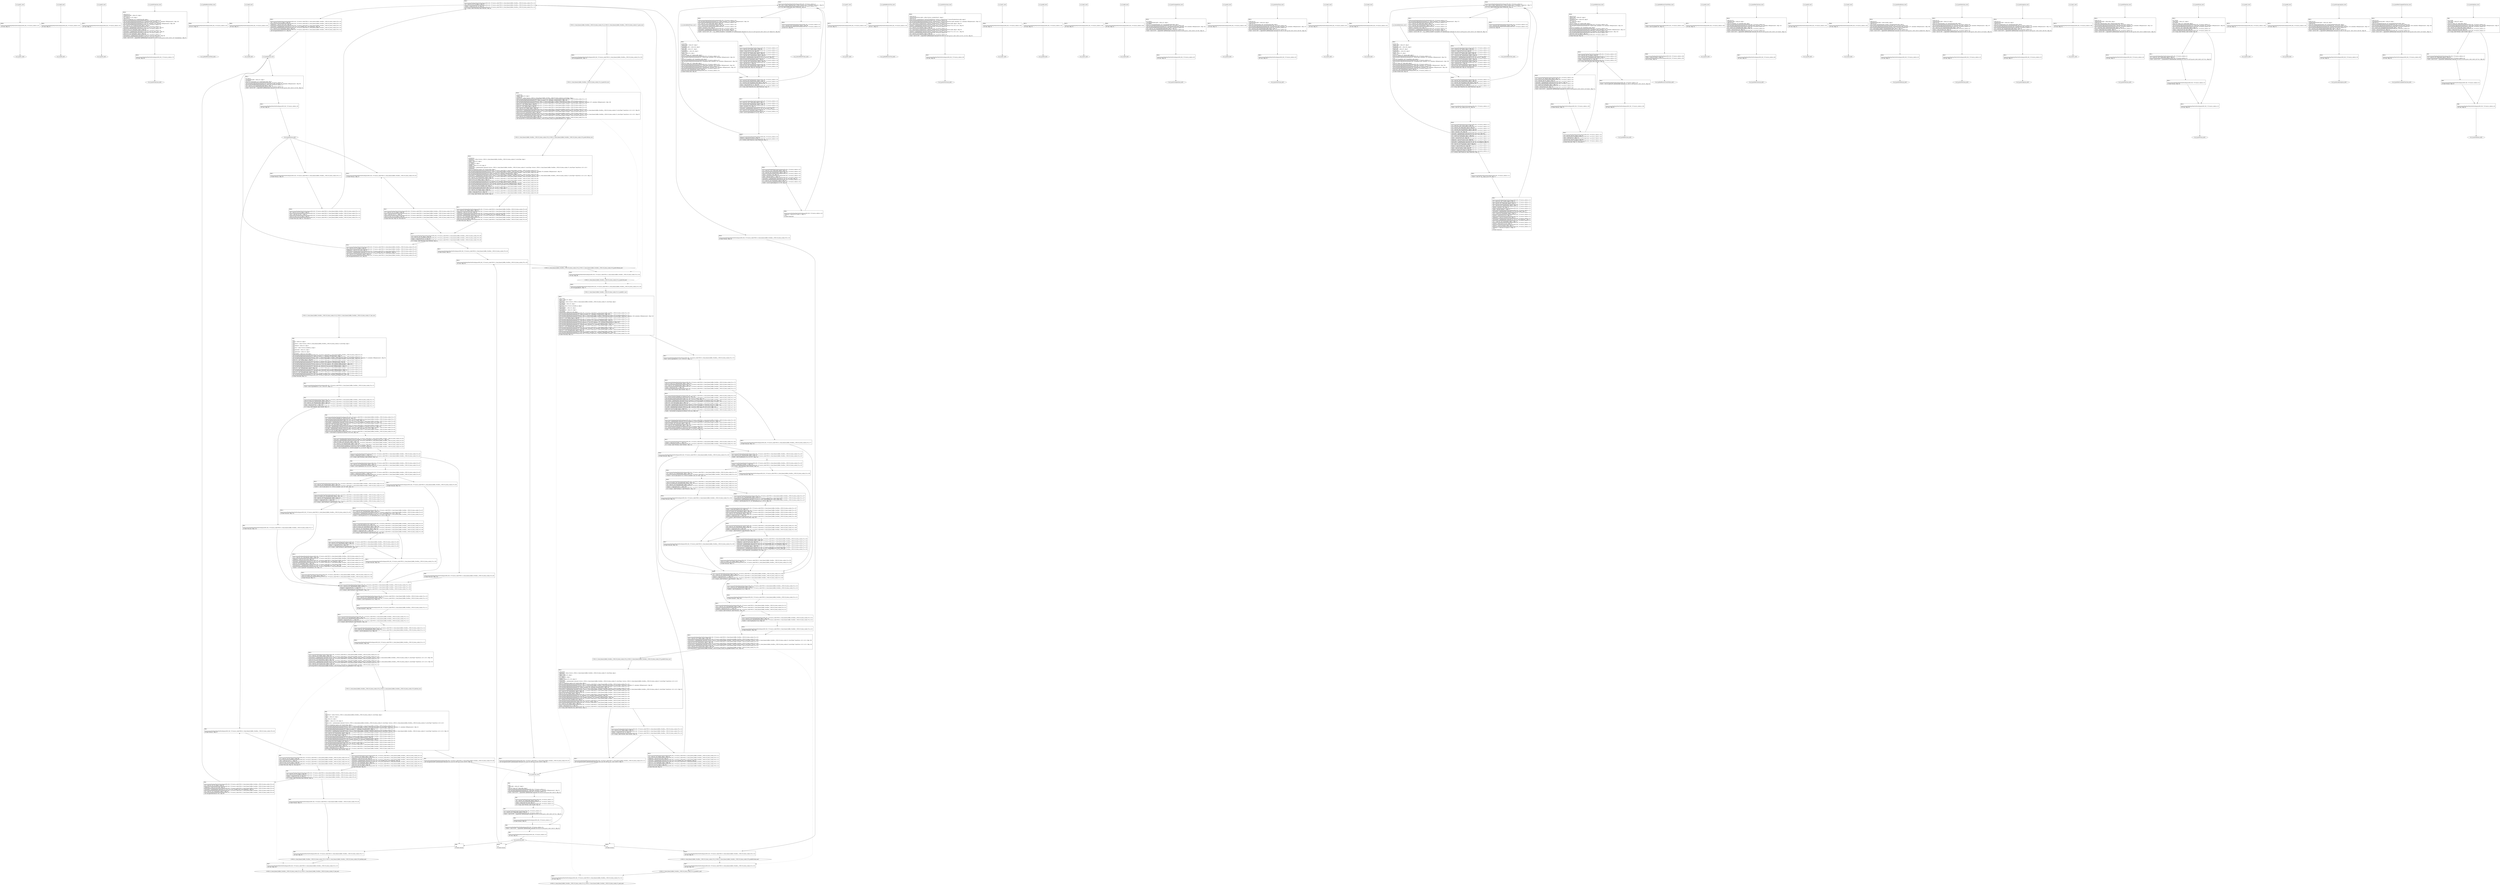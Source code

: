 digraph "icfg graph" {
BBio_ll_good1_end [label="{io_ll_good1_end}"];
BBio_ll_bad6_end [label="{io_ll_bad6_end}"];
BBio_ll_good5_end [label="{io_ll_good5_end}"];
BBio_ll_printWcharLine_end [label="{io_ll_printWcharLine_end}"];
BBio_ll_globalReturnsFalse_end [label="{io_ll_globalReturnsFalse_end}"];
BBio_ll_bad8_end [label="{io_ll_bad8_end}"];
BBCWE121_Stack_Based_Buffer_Overflow__CWE129_listen_socket_67a_ll_CWE121_Stack_Based_Buffer_Overflow__CWE129_listen_socket_67_good_end [label="{CWE121_Stack_Based_Buffer_Overflow__CWE129_listen_socket_67a_ll_CWE121_Stack_Based_Buffer_Overflow__CWE129_listen_socket_67_good_end}"];
BBio_ll_decodeHexWChars_end [label="{io_ll_decodeHexWChars_end}"];
BBio_ll_good7_end [label="{io_ll_good7_end}"];
BBCWE121_Stack_Based_Buffer_Overflow__CWE129_listen_socket_67b_ll_CWE121_Stack_Based_Buffer_Overflow__CWE129_listen_socket_67b_goodB2GSink_end [label="{CWE121_Stack_Based_Buffer_Overflow__CWE129_listen_socket_67b_ll_CWE121_Stack_Based_Buffer_Overflow__CWE129_listen_socket_67b_goodB2GSink_end}"];
BBio_ll_globalReturnsTrue_end [label="{io_ll_globalReturnsTrue_end}"];
BBio_ll_printStructLine_end [label="{io_ll_printStructLine_end}"];
BBio_ll_bad7_end [label="{io_ll_bad7_end}"];
BBio_ll_good6_end [label="{io_ll_good6_end}"];
BBio_ll_bad2_end [label="{io_ll_bad2_end}"];
BBio_ll_bad9_end [label="{io_ll_bad9_end}"];
BBio_ll_printUnsignedLine_end [label="{io_ll_printUnsignedLine_end}"];
BBio_ll_good4_end [label="{io_ll_good4_end}"];
BBio_ll_printSizeTLine_end [label="{io_ll_printSizeTLine_end}"];
BBio_ll_bad5_end [label="{io_ll_bad5_end}"];
BBio_ll_printLine_end [label="{io_ll_printLine_end}"];
BBio_ll_bad4_end [label="{io_ll_bad4_end}"];
BBio_ll_decodeHexChars_end [label="{io_ll_decodeHexChars_end}"];
BBio_ll_printBytesLine_end [label="{io_ll_printBytesLine_end}"];
BBCWE121_Stack_Based_Buffer_Overflow__CWE129_listen_socket_67a_ll_goodG2B_end [label="{CWE121_Stack_Based_Buffer_Overflow__CWE129_listen_socket_67a_ll_goodG2B_end}"];
BBio_ll_globalReturnsTrueOrFalse_end [label="{io_ll_globalReturnsTrueOrFalse_end}"];
BBio_ll_good3_end [label="{io_ll_good3_end}"];
BBio_ll_printHexCharLine_end [label="{io_ll_printHexCharLine_end}"];
BBio_ll_good9_end [label="{io_ll_good9_end}"];
BBio_ll_bad3_end [label="{io_ll_bad3_end}"];
BBio_ll_printDoubleLine_end [label="{io_ll_printDoubleLine_end}"];
BBio_ll_printShortLine_end [label="{io_ll_printShortLine_end}"];
BBio_ll_printLongLine_end [label="{io_ll_printLongLine_end}"];
BBio_ll_bad1_end [label="{io_ll_bad1_end}"];
BBCWE121_Stack_Based_Buffer_Overflow__CWE129_listen_socket_67b_ll_CWE121_Stack_Based_Buffer_Overflow__CWE129_listen_socket_67b_badSink_end [label="{CWE121_Stack_Based_Buffer_Overflow__CWE129_listen_socket_67b_ll_CWE121_Stack_Based_Buffer_Overflow__CWE129_listen_socket_67b_badSink_end}"];
BBCWE121_Stack_Based_Buffer_Overflow__CWE129_listen_socket_67b_ll_CWE121_Stack_Based_Buffer_Overflow__CWE129_listen_socket_67b_goodG2BSink_end [label="{CWE121_Stack_Based_Buffer_Overflow__CWE129_listen_socket_67b_ll_CWE121_Stack_Based_Buffer_Overflow__CWE129_listen_socket_67b_goodG2BSink_end}"];
BBio_ll_printFloatLine_end [label="{io_ll_printFloatLine_end}"];
BBio_ll_printWLine_end [label="{io_ll_printWLine_end}"];
BBio_ll_good2_end [label="{io_ll_good2_end}"];
BBio_ll_printIntLine_end [label="{io_ll_printIntLine_end}"];
BBCWE121_Stack_Based_Buffer_Overflow__CWE129_listen_socket_67a_ll_CWE121_Stack_Based_Buffer_Overflow__CWE129_listen_socket_67_bad_end [label="{CWE121_Stack_Based_Buffer_Overflow__CWE129_listen_socket_67a_ll_CWE121_Stack_Based_Buffer_Overflow__CWE129_listen_socket_67_bad_end}"];
BBio_ll_good8_end [label="{io_ll_good8_end}"];
BBio_ll_printLongLongLine_end [label="{io_ll_printLongLongLine_end}"];
BBCWE121_Stack_Based_Buffer_Overflow__CWE129_listen_socket_67a_ll_goodB2G_end [label="{CWE121_Stack_Based_Buffer_Overflow__CWE129_listen_socket_67a_ll_goodB2G_end}"];
BBio_ll_printHexUnsignedCharLine_end [label="{io_ll_printHexUnsignedCharLine_end}"];
BBio_ll_printSinkLine_end [label="{io_ll_printSinkLine_end}"];
BBio_ll_good1_start [label="{io_ll_good1_start}", shape=record];
io_ll_good1BB69 [label="{BB69:\l\l/home/raoxue/Desktop/MemVerif/workspace/000_062_747/source_code/io.c:187\l
  ret void, !dbg !52\l
}", shape=record];
BBio_ll_bad6_start [label="{io_ll_bad6_start}", shape=record];
io_ll_bad6BB83 [label="{BB83:\l\l/home/raoxue/Desktop/MemVerif/workspace/000_062_747/source_code/io.c:203\l
  ret void, !dbg !52\l
}", shape=record];
BBio_ll_good5_start [label="{io_ll_good5_start}", shape=record];
io_ll_good5BB73 [label="{BB73:\l\l/home/raoxue/Desktop/MemVerif/workspace/000_062_747/source_code/io.c:191\l
  ret void, !dbg !52\l
}", shape=record];
BBio_ll_printWcharLine_start [label="{io_ll_printWcharLine_start}", shape=record];
io_ll_printWcharLineBB28 [label="{BB28:\l\l/:3661201152\l
  %wideChar.addr = alloca i32, align 4\l
/:3661201152\l
  %s = alloca [2 x i32], align 4\l
/:3661201152\l
  store i32 %wideChar, i32* %wideChar.addr, align 4\l
/home/raoxue/Desktop/MemVerif/workspace/000_062_747/source_code/io.c:70\l
  call void @llvm.dbg.declare(metadata i32* %wideChar.addr, metadata !162, metadata !DIExpression()), !dbg !163\l
/home/raoxue/Desktop/MemVerif/workspace/000_062_747/source_code/io.c:74\l
  call void @llvm.dbg.declare(metadata [2 x i32]* %s, metadata !164, metadata !DIExpression()), !dbg !168\l
/home/raoxue/Desktop/MemVerif/workspace/000_062_747/source_code/io.c:75\l
  %0 = load i32, i32* %wideChar.addr, align 4, !dbg !61\l
/home/raoxue/Desktop/MemVerif/workspace/000_062_747/source_code/io.c:75\l
  %arrayidx = getelementptr inbounds [2 x i32], [2 x i32]* %s, i64 0, i64 0, !dbg !62\l
/home/raoxue/Desktop/MemVerif/workspace/000_062_747/source_code/io.c:75\l
  store i32 %0, i32* %arrayidx, align 4, !dbg !63\l
/home/raoxue/Desktop/MemVerif/workspace/000_062_747/source_code/io.c:76\l
  %arrayidx1 = getelementptr inbounds [2 x i32], [2 x i32]* %s, i64 0, i64 1, !dbg !64\l
/home/raoxue/Desktop/MemVerif/workspace/000_062_747/source_code/io.c:76\l
  store i32 0, i32* %arrayidx1, align 4, !dbg !65\l
/home/raoxue/Desktop/MemVerif/workspace/000_062_747/source_code/io.c:77\l
  %arraydecay = getelementptr inbounds [2 x i32], [2 x i32]* %s, i64 0, i64 0, !dbg !66\l
/home/raoxue/Desktop/MemVerif/workspace/000_062_747/source_code/io.c:77\l
  %call = call i32 (i8*, ...) @printf(i8* getelementptr inbounds ([5 x i8], [5 x i8]* @.str.10, i64 0, i64 0), i32* %arraydecay), !dbg !67\l
}", shape=record];
io_ll_printWcharLineBB28 [label="{BB28:\l\l/:3661201152\l
  %wideChar.addr = alloca i32, align 4\l
/:3661201152\l
  %s = alloca [2 x i32], align 4\l
/:3661201152\l
  store i32 %wideChar, i32* %wideChar.addr, align 4\l
/home/raoxue/Desktop/MemVerif/workspace/000_062_747/source_code/io.c:70\l
  call void @llvm.dbg.declare(metadata i32* %wideChar.addr, metadata !162, metadata !DIExpression()), !dbg !163\l
/home/raoxue/Desktop/MemVerif/workspace/000_062_747/source_code/io.c:74\l
  call void @llvm.dbg.declare(metadata [2 x i32]* %s, metadata !164, metadata !DIExpression()), !dbg !168\l
/home/raoxue/Desktop/MemVerif/workspace/000_062_747/source_code/io.c:75\l
  %0 = load i32, i32* %wideChar.addr, align 4, !dbg !61\l
/home/raoxue/Desktop/MemVerif/workspace/000_062_747/source_code/io.c:75\l
  %arrayidx = getelementptr inbounds [2 x i32], [2 x i32]* %s, i64 0, i64 0, !dbg !62\l
/home/raoxue/Desktop/MemVerif/workspace/000_062_747/source_code/io.c:75\l
  store i32 %0, i32* %arrayidx, align 4, !dbg !63\l
/home/raoxue/Desktop/MemVerif/workspace/000_062_747/source_code/io.c:76\l
  %arrayidx1 = getelementptr inbounds [2 x i32], [2 x i32]* %s, i64 0, i64 1, !dbg !64\l
/home/raoxue/Desktop/MemVerif/workspace/000_062_747/source_code/io.c:76\l
  store i32 0, i32* %arrayidx1, align 4, !dbg !65\l
/home/raoxue/Desktop/MemVerif/workspace/000_062_747/source_code/io.c:77\l
  %arraydecay = getelementptr inbounds [2 x i32], [2 x i32]* %s, i64 0, i64 0, !dbg !66\l
/home/raoxue/Desktop/MemVerif/workspace/000_062_747/source_code/io.c:77\l
  %call = call i32 (i8*, ...) @printf(i8* getelementptr inbounds ([5 x i8], [5 x i8]* @.str.10, i64 0, i64 0), i32* %arraydecay), !dbg !67\l
}", shape=record];
io_ll_printWcharLineBB29 [label="{BB29:\l\l/home/raoxue/Desktop/MemVerif/workspace/000_062_747/source_code/io.c:78\l
  ret void, !dbg !68\l
}", shape=record];
BBio_ll_globalReturnsFalse_start [label="{io_ll_globalReturnsFalse_start}", shape=record];
io_ll_globalReturnsFalseBB66 [label="{BB66:\l\l/home/raoxue/Desktop/MemVerif/workspace/000_062_747/source_code/io.c:163\l
  ret i32 0, !dbg !52\l
}", shape=record];
BBio_ll_bad8_start [label="{io_ll_bad8_start}", shape=record];
io_ll_bad8BB85 [label="{BB85:\l\l/home/raoxue/Desktop/MemVerif/workspace/000_062_747/source_code/io.c:205\l
  ret void, !dbg !52\l
}", shape=record];
BBCWE121_Stack_Based_Buffer_Overflow__CWE129_listen_socket_67a_ll_CWE121_Stack_Based_Buffer_Overflow__CWE129_listen_socket_67_good_start [label="{CWE121_Stack_Based_Buffer_Overflow__CWE129_listen_socket_67a_ll_CWE121_Stack_Based_Buffer_Overflow__CWE129_listen_socket_67_good_start}", shape=record];
CWE121_Stack_Based_Buffer_Overflow__CWE129_listen_socket_67a_ll_CWE121_Stack_Based_Buffer_Overflow__CWE129_listen_socket_67_goodBB58 [label="{BB58:\l\l/home/raoxue/Desktop/MemVerif/workspace/000_062_747/source_code/CWE121_Stack_Based_Buffer_Overflow__CWE129_listen_socket_67a.c:229\l
  call void @goodG2B(), !dbg !72\l
}", shape=record];
CWE121_Stack_Based_Buffer_Overflow__CWE129_listen_socket_67a_ll_CWE121_Stack_Based_Buffer_Overflow__CWE129_listen_socket_67_goodBB58 [label="{BB58:\l\l/home/raoxue/Desktop/MemVerif/workspace/000_062_747/source_code/CWE121_Stack_Based_Buffer_Overflow__CWE129_listen_socket_67a.c:229\l
  call void @goodG2B(), !dbg !72\l
}", shape=record];
CWE121_Stack_Based_Buffer_Overflow__CWE129_listen_socket_67a_ll_CWE121_Stack_Based_Buffer_Overflow__CWE129_listen_socket_67_goodBB59 [label="{BB59:\l\l/home/raoxue/Desktop/MemVerif/workspace/000_062_747/source_code/CWE121_Stack_Based_Buffer_Overflow__CWE129_listen_socket_67a.c:230\l
  call void @goodB2G(), !dbg !73\l
}", shape=record];
CWE121_Stack_Based_Buffer_Overflow__CWE129_listen_socket_67a_ll_CWE121_Stack_Based_Buffer_Overflow__CWE129_listen_socket_67_goodBB59 [label="{BB59:\l\l/home/raoxue/Desktop/MemVerif/workspace/000_062_747/source_code/CWE121_Stack_Based_Buffer_Overflow__CWE129_listen_socket_67a.c:230\l
  call void @goodB2G(), !dbg !73\l
}", shape=record];
CWE121_Stack_Based_Buffer_Overflow__CWE129_listen_socket_67a_ll_CWE121_Stack_Based_Buffer_Overflow__CWE129_listen_socket_67_goodBB60 [label="{BB60:\l\l/home/raoxue/Desktop/MemVerif/workspace/000_062_747/source_code/CWE121_Stack_Based_Buffer_Overflow__CWE129_listen_socket_67a.c:231\l
  ret void, !dbg !74\l
}", shape=record];
BBio_ll_decodeHexWChars_start [label="{io_ll_decodeHexWChars_start}", shape=record];
io_ll_decodeHexWCharsBB55 [label="{BB55:\l\l/:87587400\l
  %bytes.addr = alloca i8*, align 8\l
/:87587400\l
  %numBytes.addr = alloca i64, align 8\l
/:87587400\l
  %hex.addr = alloca i32*, align 8\l
/:87587400\l
  %numWritten = alloca i64, align 8\l
/:87587400\l
  %byte = alloca i32, align 4\l
/:87587400\l
  store i8* %bytes, i8** %bytes.addr, align 8\l
/home/raoxue/Desktop/MemVerif/workspace/000_062_747/source_code/io.c:135\l
  call void @llvm.dbg.declare(metadata i8** %bytes.addr, metadata !290, metadata !DIExpression()), !dbg !291\l
/:135\l
  store i64 %numBytes, i64* %numBytes.addr, align 8\l
/home/raoxue/Desktop/MemVerif/workspace/000_062_747/source_code/io.c:135\l
  call void @llvm.dbg.declare(metadata i64* %numBytes.addr, metadata !292, metadata !DIExpression()), !dbg !293\l
/:135\l
  store i32* %hex, i32** %hex.addr, align 8\l
/home/raoxue/Desktop/MemVerif/workspace/000_062_747/source_code/io.c:135\l
  call void @llvm.dbg.declare(metadata i32** %hex.addr, metadata !294, metadata !DIExpression()), !dbg !295\l
/home/raoxue/Desktop/MemVerif/workspace/000_062_747/source_code/io.c:137\l
  call void @llvm.dbg.declare(metadata i64* %numWritten, metadata !296, metadata !DIExpression()), !dbg !297\l
/home/raoxue/Desktop/MemVerif/workspace/000_062_747/source_code/io.c:137\l
  store i64 0, i64* %numWritten, align 8, !dbg !65\l
/home/raoxue/Desktop/MemVerif/workspace/000_062_747/source_code/io.c:143\l
  br label %while.cond, !dbg !66\l
}", shape=record];
io_ll_decodeHexWCharsBB56 [label="{BB56:\l\l/home/raoxue/Desktop/MemVerif/workspace/000_062_747/source_code/io.c:143\l
  %0 = load i64, i64* %numWritten, align 8, !dbg !67\l
/home/raoxue/Desktop/MemVerif/workspace/000_062_747/source_code/io.c:143\l
  %1 = load i64, i64* %numBytes.addr, align 8, !dbg !68\l
/home/raoxue/Desktop/MemVerif/workspace/000_062_747/source_code/io.c:143\l
  %cmp = icmp ult i64 %0, %1, !dbg !69\l
/home/raoxue/Desktop/MemVerif/workspace/000_062_747/source_code/io.c:143\l
  br i1 %cmp, label %land.lhs.true, label %land.end, !dbg !70\l
}", shape=record];
io_ll_decodeHexWCharsBB57 [label="{BB57:\l\l/home/raoxue/Desktop/MemVerif/workspace/000_062_747/source_code/io.c:143\l
  %2 = load i32*, i32** %hex.addr, align 8, !dbg !71\l
/home/raoxue/Desktop/MemVerif/workspace/000_062_747/source_code/io.c:143\l
  %3 = load i64, i64* %numWritten, align 8, !dbg !72\l
/home/raoxue/Desktop/MemVerif/workspace/000_062_747/source_code/io.c:143\l
  %mul = mul i64 2, %3, !dbg !73\l
/home/raoxue/Desktop/MemVerif/workspace/000_062_747/source_code/io.c:143\l
  %arrayidx = getelementptr inbounds i32, i32* %2, i64 %mul, !dbg !71\l
/home/raoxue/Desktop/MemVerif/workspace/000_062_747/source_code/io.c:143\l
  %4 = load i32, i32* %arrayidx, align 4, !dbg !71\l
/home/raoxue/Desktop/MemVerif/workspace/000_062_747/source_code/io.c:143\l
  %call = call i32 @iswxdigit(i32 %4) #5, !dbg !74\l
}", shape=record];
io_ll_decodeHexWCharsBB57 [label="{BB57:\l\l/home/raoxue/Desktop/MemVerif/workspace/000_062_747/source_code/io.c:143\l
  %2 = load i32*, i32** %hex.addr, align 8, !dbg !71\l
/home/raoxue/Desktop/MemVerif/workspace/000_062_747/source_code/io.c:143\l
  %3 = load i64, i64* %numWritten, align 8, !dbg !72\l
/home/raoxue/Desktop/MemVerif/workspace/000_062_747/source_code/io.c:143\l
  %mul = mul i64 2, %3, !dbg !73\l
/home/raoxue/Desktop/MemVerif/workspace/000_062_747/source_code/io.c:143\l
  %arrayidx = getelementptr inbounds i32, i32* %2, i64 %mul, !dbg !71\l
/home/raoxue/Desktop/MemVerif/workspace/000_062_747/source_code/io.c:143\l
  %4 = load i32, i32* %arrayidx, align 4, !dbg !71\l
/home/raoxue/Desktop/MemVerif/workspace/000_062_747/source_code/io.c:143\l
  %call = call i32 @iswxdigit(i32 %4) #5, !dbg !74\l
}", shape=record];
io_ll_decodeHexWCharsBB59 [label="{BB59:\l\l/home/raoxue/Desktop/MemVerif/workspace/000_062_747/source_code/io.c:143\l
  %tobool = icmp ne i32 %call, 0, !dbg !74\l
/home/raoxue/Desktop/MemVerif/workspace/000_062_747/source_code/io.c:143\l
  br i1 %tobool, label %land.rhs, label %land.end, !dbg !75\l
}", shape=record];
io_ll_decodeHexWCharsBB60 [label="{BB60:\l\l/home/raoxue/Desktop/MemVerif/workspace/000_062_747/source_code/io.c:143\l
  %5 = load i32*, i32** %hex.addr, align 8, !dbg !76\l
/home/raoxue/Desktop/MemVerif/workspace/000_062_747/source_code/io.c:143\l
  %6 = load i64, i64* %numWritten, align 8, !dbg !77\l
/home/raoxue/Desktop/MemVerif/workspace/000_062_747/source_code/io.c:143\l
  %mul1 = mul i64 2, %6, !dbg !78\l
/home/raoxue/Desktop/MemVerif/workspace/000_062_747/source_code/io.c:143\l
  %add = add i64 %mul1, 1, !dbg !79\l
/home/raoxue/Desktop/MemVerif/workspace/000_062_747/source_code/io.c:143\l
  %arrayidx2 = getelementptr inbounds i32, i32* %5, i64 %add, !dbg !76\l
/home/raoxue/Desktop/MemVerif/workspace/000_062_747/source_code/io.c:143\l
  %7 = load i32, i32* %arrayidx2, align 4, !dbg !76\l
/home/raoxue/Desktop/MemVerif/workspace/000_062_747/source_code/io.c:143\l
  %call3 = call i32 @iswxdigit(i32 %7) #5, !dbg !80\l
}", shape=record];
io_ll_decodeHexWCharsBB60 [label="{BB60:\l\l/home/raoxue/Desktop/MemVerif/workspace/000_062_747/source_code/io.c:143\l
  %5 = load i32*, i32** %hex.addr, align 8, !dbg !76\l
/home/raoxue/Desktop/MemVerif/workspace/000_062_747/source_code/io.c:143\l
  %6 = load i64, i64* %numWritten, align 8, !dbg !77\l
/home/raoxue/Desktop/MemVerif/workspace/000_062_747/source_code/io.c:143\l
  %mul1 = mul i64 2, %6, !dbg !78\l
/home/raoxue/Desktop/MemVerif/workspace/000_062_747/source_code/io.c:143\l
  %add = add i64 %mul1, 1, !dbg !79\l
/home/raoxue/Desktop/MemVerif/workspace/000_062_747/source_code/io.c:143\l
  %arrayidx2 = getelementptr inbounds i32, i32* %5, i64 %add, !dbg !76\l
/home/raoxue/Desktop/MemVerif/workspace/000_062_747/source_code/io.c:143\l
  %7 = load i32, i32* %arrayidx2, align 4, !dbg !76\l
/home/raoxue/Desktop/MemVerif/workspace/000_062_747/source_code/io.c:143\l
  %call3 = call i32 @iswxdigit(i32 %7) #5, !dbg !80\l
}", shape=record];
io_ll_decodeHexWCharsBB61 [label="{BB61:\l\l/home/raoxue/Desktop/MemVerif/workspace/000_062_747/source_code/io.c:143\l
  %tobool4 = icmp ne i32 %call3, 0, !dbg !75\l
/:143\l
  br label %land.end\l
}", shape=record];
io_ll_decodeHexWCharsBB58 [label="{BB58:\l\l/home/raoxue/Desktop/MemVerif/workspace/000_062_747/source_code/io.c:0\l
  %8 = phi i1 [ false, %land.lhs.true ], [ false, %while.cond ], [ %tobool4, %land.rhs ], !dbg !81\l
/home/raoxue/Desktop/MemVerif/workspace/000_062_747/source_code/io.c:143\l
  br i1 %8, label %while.body, label %while.end, !dbg !66\l
}", shape=record];
io_ll_decodeHexWCharsBB62 [label="{BB62:\l\l/home/raoxue/Desktop/MemVerif/workspace/000_062_747/source_code/io.c:145\l
  call void @llvm.dbg.declare(metadata i32* %byte, metadata !314, metadata !DIExpression()), !dbg !316\l
/home/raoxue/Desktop/MemVerif/workspace/000_062_747/source_code/io.c:146\l
  %9 = load i32*, i32** %hex.addr, align 8, !dbg !85\l
/home/raoxue/Desktop/MemVerif/workspace/000_062_747/source_code/io.c:146\l
  %10 = load i64, i64* %numWritten, align 8, !dbg !86\l
/home/raoxue/Desktop/MemVerif/workspace/000_062_747/source_code/io.c:146\l
  %mul5 = mul i64 2, %10, !dbg !87\l
/home/raoxue/Desktop/MemVerif/workspace/000_062_747/source_code/io.c:146\l
  %arrayidx6 = getelementptr inbounds i32, i32* %9, i64 %mul5, !dbg !85\l
/home/raoxue/Desktop/MemVerif/workspace/000_062_747/source_code/io.c:146\l
  %call7 = call i32 (i32*, i32*, ...) @__isoc99_swscanf(i32* %arrayidx6, i32* getelementptr inbounds ([5 x i32], [5 x i32]* @.str.16, i64 0, i64 0), i32* %byte) #5, !dbg !88\l
}", shape=record];
io_ll_decodeHexWCharsBB62 [label="{BB62:\l\l/home/raoxue/Desktop/MemVerif/workspace/000_062_747/source_code/io.c:145\l
  call void @llvm.dbg.declare(metadata i32* %byte, metadata !314, metadata !DIExpression()), !dbg !316\l
/home/raoxue/Desktop/MemVerif/workspace/000_062_747/source_code/io.c:146\l
  %9 = load i32*, i32** %hex.addr, align 8, !dbg !85\l
/home/raoxue/Desktop/MemVerif/workspace/000_062_747/source_code/io.c:146\l
  %10 = load i64, i64* %numWritten, align 8, !dbg !86\l
/home/raoxue/Desktop/MemVerif/workspace/000_062_747/source_code/io.c:146\l
  %mul5 = mul i64 2, %10, !dbg !87\l
/home/raoxue/Desktop/MemVerif/workspace/000_062_747/source_code/io.c:146\l
  %arrayidx6 = getelementptr inbounds i32, i32* %9, i64 %mul5, !dbg !85\l
/home/raoxue/Desktop/MemVerif/workspace/000_062_747/source_code/io.c:146\l
  %call7 = call i32 (i32*, i32*, ...) @__isoc99_swscanf(i32* %arrayidx6, i32* getelementptr inbounds ([5 x i32], [5 x i32]* @.str.16, i64 0, i64 0), i32* %byte) #5, !dbg !88\l
}", shape=record];
io_ll_decodeHexWCharsBB64 [label="{BB64:\l\l/home/raoxue/Desktop/MemVerif/workspace/000_062_747/source_code/io.c:147\l
  %11 = load i32, i32* %byte, align 4, !dbg !89\l
/home/raoxue/Desktop/MemVerif/workspace/000_062_747/source_code/io.c:147\l
  %conv = trunc i32 %11 to i8, !dbg !90\l
/home/raoxue/Desktop/MemVerif/workspace/000_062_747/source_code/io.c:147\l
  %12 = load i8*, i8** %bytes.addr, align 8, !dbg !91\l
/home/raoxue/Desktop/MemVerif/workspace/000_062_747/source_code/io.c:147\l
  %13 = load i64, i64* %numWritten, align 8, !dbg !92\l
/home/raoxue/Desktop/MemVerif/workspace/000_062_747/source_code/io.c:147\l
  %arrayidx8 = getelementptr inbounds i8, i8* %12, i64 %13, !dbg !91\l
/home/raoxue/Desktop/MemVerif/workspace/000_062_747/source_code/io.c:147\l
  store i8 %conv, i8* %arrayidx8, align 1, !dbg !93\l
/home/raoxue/Desktop/MemVerif/workspace/000_062_747/source_code/io.c:148\l
  %14 = load i64, i64* %numWritten, align 8, !dbg !94\l
/home/raoxue/Desktop/MemVerif/workspace/000_062_747/source_code/io.c:148\l
  %inc = add i64 %14, 1, !dbg !94\l
/home/raoxue/Desktop/MemVerif/workspace/000_062_747/source_code/io.c:148\l
  store i64 %inc, i64* %numWritten, align 8, !dbg !94\l
/home/raoxue/Desktop/MemVerif/workspace/000_062_747/source_code/io.c:143\l
  br label %while.cond, !dbg !66, !llvm.loop !95\l
}", shape=record];
io_ll_decodeHexWCharsBB63 [label="{BB63:\l\l/home/raoxue/Desktop/MemVerif/workspace/000_062_747/source_code/io.c:151\l
  %15 = load i64, i64* %numWritten, align 8, !dbg !98\l
/home/raoxue/Desktop/MemVerif/workspace/000_062_747/source_code/io.c:151\l
  ret i64 %15, !dbg !99\l
}", shape=record];
BBio_ll_good7_start [label="{io_ll_good7_start}", shape=record];
io_ll_good7BB75 [label="{BB75:\l\l/home/raoxue/Desktop/MemVerif/workspace/000_062_747/source_code/io.c:193\l
  ret void, !dbg !52\l
}", shape=record];
BBCWE121_Stack_Based_Buffer_Overflow__CWE129_listen_socket_67b_ll_CWE121_Stack_Based_Buffer_Overflow__CWE129_listen_socket_67b_goodB2GSink_start [label="{CWE121_Stack_Based_Buffer_Overflow__CWE129_listen_socket_67b_ll_CWE121_Stack_Based_Buffer_Overflow__CWE129_listen_socket_67b_goodB2GSink_start}", shape=record];
CWE121_Stack_Based_Buffer_Overflow__CWE129_listen_socket_67b_ll_CWE121_Stack_Based_Buffer_Overflow__CWE129_listen_socket_67b_goodB2GSinkBB20 [label="{BB20:\l\l/:108319920\l
  %myStruct = alloca %struct._CWE121_Stack_Based_Buffer_Overflow__CWE129_listen_socket_67_structType, align 4\l
/:108319920\l
  %data = alloca i32, align 4\l
/:108319920\l
  %i = alloca i32, align 4\l
/:108319920\l
  %buffer = alloca [10 x i32], align 16\l
/:108319920\l
  %coerce.dive = getelementptr inbounds %struct._CWE121_Stack_Based_Buffer_Overflow__CWE129_listen_socket_67_structType, %struct._CWE121_Stack_Based_Buffer_Overflow__CWE129_listen_socket_67_structType* %myStruct, i32 0, i32 0\l
/:108319920\l
  store i32 %myStruct.coerce, i32* %coerce.dive, align 4\l
/home/raoxue/Desktop/MemVerif/workspace/000_062_747/source_code/CWE121_Stack_Based_Buffer_Overflow__CWE129_listen_socket_67b.c:103\l
  call void @llvm.dbg.declare(metadata %struct._CWE121_Stack_Based_Buffer_Overflow__CWE129_listen_socket_67_structType* %myStruct, metadata !97, metadata !DIExpression()), !dbg !98\l
/home/raoxue/Desktop/MemVerif/workspace/000_062_747/source_code/CWE121_Stack_Based_Buffer_Overflow__CWE129_listen_socket_67b.c:105\l
  call void @llvm.dbg.declare(metadata i32* %data, metadata !99, metadata !DIExpression()), !dbg !100\l
/home/raoxue/Desktop/MemVerif/workspace/000_062_747/source_code/CWE121_Stack_Based_Buffer_Overflow__CWE129_listen_socket_67b.c:105\l
  %structFirst = getelementptr inbounds %struct._CWE121_Stack_Based_Buffer_Overflow__CWE129_listen_socket_67_structType, %struct._CWE121_Stack_Based_Buffer_Overflow__CWE129_listen_socket_67_structType* %myStruct, i32 0, i32 0, !dbg !19\l
/home/raoxue/Desktop/MemVerif/workspace/000_062_747/source_code/CWE121_Stack_Based_Buffer_Overflow__CWE129_listen_socket_67b.c:105\l
  %0 = load i32, i32* %structFirst, align 4, !dbg !19\l
/home/raoxue/Desktop/MemVerif/workspace/000_062_747/source_code/CWE121_Stack_Based_Buffer_Overflow__CWE129_listen_socket_67b.c:105\l
  store i32 %0, i32* %data, align 4, !dbg !18\l
/home/raoxue/Desktop/MemVerif/workspace/000_062_747/source_code/CWE121_Stack_Based_Buffer_Overflow__CWE129_listen_socket_67b.c:107\l
  call void @llvm.dbg.declare(metadata i32* %i, metadata !102, metadata !DIExpression()), !dbg !104\l
/home/raoxue/Desktop/MemVerif/workspace/000_062_747/source_code/CWE121_Stack_Based_Buffer_Overflow__CWE129_listen_socket_67b.c:108\l
  call void @llvm.dbg.declare(metadata [10 x i32]* %buffer, metadata !105, metadata !DIExpression()), !dbg !106\l
/home/raoxue/Desktop/MemVerif/workspace/000_062_747/source_code/CWE121_Stack_Based_Buffer_Overflow__CWE129_listen_socket_67b.c:108\l
  %1 = bitcast [10 x i32]* %buffer to i8*, !dbg !27\l
/home/raoxue/Desktop/MemVerif/workspace/000_062_747/source_code/CWE121_Stack_Based_Buffer_Overflow__CWE129_listen_socket_67b.c:108\l
  call void @llvm.memset.p0i8.i64(i8* align 16 %1, i8 0, i64 40, i1 false), !dbg !27\l
/home/raoxue/Desktop/MemVerif/workspace/000_062_747/source_code/CWE121_Stack_Based_Buffer_Overflow__CWE129_listen_socket_67b.c:110\l
  %2 = load i32, i32* %data, align 4, !dbg !28\l
/home/raoxue/Desktop/MemVerif/workspace/000_062_747/source_code/CWE121_Stack_Based_Buffer_Overflow__CWE129_listen_socket_67b.c:110\l
  %cmp = icmp sge i32 %2, 0, !dbg !30\l
/home/raoxue/Desktop/MemVerif/workspace/000_062_747/source_code/CWE121_Stack_Based_Buffer_Overflow__CWE129_listen_socket_67b.c:110\l
  br i1 %cmp, label %land.lhs.true, label %if.else, !dbg !31\l
}", shape=record];
CWE121_Stack_Based_Buffer_Overflow__CWE129_listen_socket_67b_ll_CWE121_Stack_Based_Buffer_Overflow__CWE129_listen_socket_67b_goodB2GSinkBB21 [label="{BB21:\l\l/home/raoxue/Desktop/MemVerif/workspace/000_062_747/source_code/CWE121_Stack_Based_Buffer_Overflow__CWE129_listen_socket_67b.c:110\l
  %3 = load i32, i32* %data, align 4, !dbg !32\l
/home/raoxue/Desktop/MemVerif/workspace/000_062_747/source_code/CWE121_Stack_Based_Buffer_Overflow__CWE129_listen_socket_67b.c:110\l
  %cmp1 = icmp slt i32 %3, 10, !dbg !33\l
/home/raoxue/Desktop/MemVerif/workspace/000_062_747/source_code/CWE121_Stack_Based_Buffer_Overflow__CWE129_listen_socket_67b.c:110\l
  br i1 %cmp1, label %if.then, label %if.else, !dbg !34\l
}", shape=record];
CWE121_Stack_Based_Buffer_Overflow__CWE129_listen_socket_67b_ll_CWE121_Stack_Based_Buffer_Overflow__CWE129_listen_socket_67b_goodB2GSinkBB23 [label="{BB23:\l\l/home/raoxue/Desktop/MemVerif/workspace/000_062_747/source_code/CWE121_Stack_Based_Buffer_Overflow__CWE129_listen_socket_67b.c:112\l
  %4 = load i32, i32* %data, align 4, !dbg !35\l
/home/raoxue/Desktop/MemVerif/workspace/000_062_747/source_code/CWE121_Stack_Based_Buffer_Overflow__CWE129_listen_socket_67b.c:112\l
  %idxprom = sext i32 %4 to i64, !dbg !37\l
/home/raoxue/Desktop/MemVerif/workspace/000_062_747/source_code/CWE121_Stack_Based_Buffer_Overflow__CWE129_listen_socket_67b.c:112\l
  %arrayidx = getelementptr inbounds [10 x i32], [10 x i32]* %buffer, i64 0, i64 %idxprom, !dbg !37\l
/home/raoxue/Desktop/MemVerif/workspace/000_062_747/source_code/CWE121_Stack_Based_Buffer_Overflow__CWE129_listen_socket_67b.c:112\l
  store i32 1, i32* %arrayidx, align 4, !dbg !38\l
/home/raoxue/Desktop/MemVerif/workspace/000_062_747/source_code/CWE121_Stack_Based_Buffer_Overflow__CWE129_listen_socket_67b.c:114\l
  store i32 0, i32* %i, align 4, !dbg !39\l
/home/raoxue/Desktop/MemVerif/workspace/000_062_747/source_code/CWE121_Stack_Based_Buffer_Overflow__CWE129_listen_socket_67b.c:114\l
  br label %for.cond, !dbg !41\l
}", shape=record];
CWE121_Stack_Based_Buffer_Overflow__CWE129_listen_socket_67b_ll_CWE121_Stack_Based_Buffer_Overflow__CWE129_listen_socket_67b_goodB2GSinkBB24 [label="{BB24:\l\l/home/raoxue/Desktop/MemVerif/workspace/000_062_747/source_code/CWE121_Stack_Based_Buffer_Overflow__CWE129_listen_socket_67b.c:114\l
  %5 = load i32, i32* %i, align 4, !dbg !42\l
/home/raoxue/Desktop/MemVerif/workspace/000_062_747/source_code/CWE121_Stack_Based_Buffer_Overflow__CWE129_listen_socket_67b.c:114\l
  %cmp2 = icmp slt i32 %5, 10, !dbg !44\l
/home/raoxue/Desktop/MemVerif/workspace/000_062_747/source_code/CWE121_Stack_Based_Buffer_Overflow__CWE129_listen_socket_67b.c:114\l
  br i1 %cmp2, label %for.body, label %for.end, !dbg !45\l
}", shape=record];
CWE121_Stack_Based_Buffer_Overflow__CWE129_listen_socket_67b_ll_CWE121_Stack_Based_Buffer_Overflow__CWE129_listen_socket_67b_goodB2GSinkBB25 [label="{BB25:\l\l/home/raoxue/Desktop/MemVerif/workspace/000_062_747/source_code/CWE121_Stack_Based_Buffer_Overflow__CWE129_listen_socket_67b.c:116\l
  %6 = load i32, i32* %i, align 4, !dbg !46\l
/home/raoxue/Desktop/MemVerif/workspace/000_062_747/source_code/CWE121_Stack_Based_Buffer_Overflow__CWE129_listen_socket_67b.c:116\l
  %idxprom3 = sext i32 %6 to i64, !dbg !48\l
/home/raoxue/Desktop/MemVerif/workspace/000_062_747/source_code/CWE121_Stack_Based_Buffer_Overflow__CWE129_listen_socket_67b.c:116\l
  %arrayidx4 = getelementptr inbounds [10 x i32], [10 x i32]* %buffer, i64 0, i64 %idxprom3, !dbg !48\l
/home/raoxue/Desktop/MemVerif/workspace/000_062_747/source_code/CWE121_Stack_Based_Buffer_Overflow__CWE129_listen_socket_67b.c:116\l
  %7 = load i32, i32* %arrayidx4, align 4, !dbg !48\l
/home/raoxue/Desktop/MemVerif/workspace/000_062_747/source_code/CWE121_Stack_Based_Buffer_Overflow__CWE129_listen_socket_67b.c:116\l
  call void @printIntLine(i32 %7), !dbg !49\l
}", shape=record];
CWE121_Stack_Based_Buffer_Overflow__CWE129_listen_socket_67b_ll_CWE121_Stack_Based_Buffer_Overflow__CWE129_listen_socket_67b_goodB2GSinkBB25 [label="{BB25:\l\l/home/raoxue/Desktop/MemVerif/workspace/000_062_747/source_code/CWE121_Stack_Based_Buffer_Overflow__CWE129_listen_socket_67b.c:116\l
  %6 = load i32, i32* %i, align 4, !dbg !46\l
/home/raoxue/Desktop/MemVerif/workspace/000_062_747/source_code/CWE121_Stack_Based_Buffer_Overflow__CWE129_listen_socket_67b.c:116\l
  %idxprom3 = sext i32 %6 to i64, !dbg !48\l
/home/raoxue/Desktop/MemVerif/workspace/000_062_747/source_code/CWE121_Stack_Based_Buffer_Overflow__CWE129_listen_socket_67b.c:116\l
  %arrayidx4 = getelementptr inbounds [10 x i32], [10 x i32]* %buffer, i64 0, i64 %idxprom3, !dbg !48\l
/home/raoxue/Desktop/MemVerif/workspace/000_062_747/source_code/CWE121_Stack_Based_Buffer_Overflow__CWE129_listen_socket_67b.c:116\l
  %7 = load i32, i32* %arrayidx4, align 4, !dbg !48\l
/home/raoxue/Desktop/MemVerif/workspace/000_062_747/source_code/CWE121_Stack_Based_Buffer_Overflow__CWE129_listen_socket_67b.c:116\l
  call void @printIntLine(i32 %7), !dbg !49\l
}", shape=record];
CWE121_Stack_Based_Buffer_Overflow__CWE129_listen_socket_67b_ll_CWE121_Stack_Based_Buffer_Overflow__CWE129_listen_socket_67b_goodB2GSinkBB27 [label="{BB27:\l\l/home/raoxue/Desktop/MemVerif/workspace/000_062_747/source_code/CWE121_Stack_Based_Buffer_Overflow__CWE129_listen_socket_67b.c:117\l
  br label %for.inc, !dbg !50\l
}", shape=record];
CWE121_Stack_Based_Buffer_Overflow__CWE129_listen_socket_67b_ll_CWE121_Stack_Based_Buffer_Overflow__CWE129_listen_socket_67b_goodB2GSinkBB28 [label="{BB28:\l\l/home/raoxue/Desktop/MemVerif/workspace/000_062_747/source_code/CWE121_Stack_Based_Buffer_Overflow__CWE129_listen_socket_67b.c:114\l
  %8 = load i32, i32* %i, align 4, !dbg !51\l
/home/raoxue/Desktop/MemVerif/workspace/000_062_747/source_code/CWE121_Stack_Based_Buffer_Overflow__CWE129_listen_socket_67b.c:114\l
  %inc = add nsw i32 %8, 1, !dbg !51\l
/home/raoxue/Desktop/MemVerif/workspace/000_062_747/source_code/CWE121_Stack_Based_Buffer_Overflow__CWE129_listen_socket_67b.c:114\l
  store i32 %inc, i32* %i, align 4, !dbg !51\l
/home/raoxue/Desktop/MemVerif/workspace/000_062_747/source_code/CWE121_Stack_Based_Buffer_Overflow__CWE129_listen_socket_67b.c:114\l
  br label %for.cond, !dbg !52, !llvm.loop !53\l
}", shape=record];
CWE121_Stack_Based_Buffer_Overflow__CWE129_listen_socket_67b_ll_CWE121_Stack_Based_Buffer_Overflow__CWE129_listen_socket_67b_goodB2GSinkBB26 [label="{BB26:\l\l/home/raoxue/Desktop/MemVerif/workspace/000_062_747/source_code/CWE121_Stack_Based_Buffer_Overflow__CWE129_listen_socket_67b.c:118\l
  br label %if.end, !dbg !56\l
}", shape=record];
CWE121_Stack_Based_Buffer_Overflow__CWE129_listen_socket_67b_ll_CWE121_Stack_Based_Buffer_Overflow__CWE129_listen_socket_67b_goodB2GSinkBB22 [label="{BB22:\l\l/home/raoxue/Desktop/MemVerif/workspace/000_062_747/source_code/CWE121_Stack_Based_Buffer_Overflow__CWE129_listen_socket_67b.c:121\l
  call void @printLine(i8* getelementptr inbounds ([36 x i8], [36 x i8]* @.str.1, i64 0, i64 0)), !dbg !57\l
}", shape=record];
CWE121_Stack_Based_Buffer_Overflow__CWE129_listen_socket_67b_ll_CWE121_Stack_Based_Buffer_Overflow__CWE129_listen_socket_67b_goodB2GSinkBB22 [label="{BB22:\l\l/home/raoxue/Desktop/MemVerif/workspace/000_062_747/source_code/CWE121_Stack_Based_Buffer_Overflow__CWE129_listen_socket_67b.c:121\l
  call void @printLine(i8* getelementptr inbounds ([36 x i8], [36 x i8]* @.str.1, i64 0, i64 0)), !dbg !57\l
}", shape=record];
CWE121_Stack_Based_Buffer_Overflow__CWE129_listen_socket_67b_ll_CWE121_Stack_Based_Buffer_Overflow__CWE129_listen_socket_67b_goodB2GSinkBB30 [label="{BB30:\l\l/:121\l
  br label %if.end\l
}", shape=record];
CWE121_Stack_Based_Buffer_Overflow__CWE129_listen_socket_67b_ll_CWE121_Stack_Based_Buffer_Overflow__CWE129_listen_socket_67b_goodB2GSinkBB29 [label="{BB29:\l\l/home/raoxue/Desktop/MemVerif/workspace/000_062_747/source_code/CWE121_Stack_Based_Buffer_Overflow__CWE129_listen_socket_67b.c:124\l
  ret void, !dbg !59\l
}", shape=record];
BBio_ll_globalReturnsTrue_start [label="{io_ll_globalReturnsTrue_start}", shape=record];
io_ll_globalReturnsTrueBB65 [label="{BB65:\l\l/home/raoxue/Desktop/MemVerif/workspace/000_062_747/source_code/io.c:158\l
  ret i32 1, !dbg !52\l
}", shape=record];
BBio_ll_printStructLine_start [label="{io_ll_printStructLine_start}", shape=record];
io_ll_printStructLineBB36 [label="{BB36:\l\l/:3661201152\l
  %structTwoIntsStruct.addr = alloca %struct._twoIntsStruct*, align 8\l
/:3661201152\l
  store %struct._twoIntsStruct* %structTwoIntsStruct, %struct._twoIntsStruct** %structTwoIntsStruct.addr, align 8\l
/home/raoxue/Desktop/MemVerif/workspace/000_062_747/source_code/io.c:95\l
  call void @llvm.dbg.declare(metadata %struct._twoIntsStruct** %structTwoIntsStruct.addr, metadata !212, metadata !DIExpression()), !dbg !213\l
/home/raoxue/Desktop/MemVerif/workspace/000_062_747/source_code/io.c:97\l
  %0 = load %struct._twoIntsStruct*, %struct._twoIntsStruct** %structTwoIntsStruct.addr, align 8, !dbg !61\l
/home/raoxue/Desktop/MemVerif/workspace/000_062_747/source_code/io.c:97\l
  %intOne = getelementptr inbounds %struct._twoIntsStruct, %struct._twoIntsStruct* %0, i32 0, i32 0, !dbg !62\l
/home/raoxue/Desktop/MemVerif/workspace/000_062_747/source_code/io.c:97\l
  %1 = load i32, i32* %intOne, align 4, !dbg !62\l
/home/raoxue/Desktop/MemVerif/workspace/000_062_747/source_code/io.c:97\l
  %2 = load %struct._twoIntsStruct*, %struct._twoIntsStruct** %structTwoIntsStruct.addr, align 8, !dbg !63\l
/home/raoxue/Desktop/MemVerif/workspace/000_062_747/source_code/io.c:97\l
  %intTwo = getelementptr inbounds %struct._twoIntsStruct, %struct._twoIntsStruct* %2, i32 0, i32 1, !dbg !64\l
/home/raoxue/Desktop/MemVerif/workspace/000_062_747/source_code/io.c:97\l
  %3 = load i32, i32* %intTwo, align 4, !dbg !64\l
/home/raoxue/Desktop/MemVerif/workspace/000_062_747/source_code/io.c:97\l
  %call = call i32 (i8*, ...) @printf(i8* getelementptr inbounds ([10 x i8], [10 x i8]* @.str.13, i64 0, i64 0), i32 %1, i32 %3), !dbg !65\l
}", shape=record];
io_ll_printStructLineBB36 [label="{BB36:\l\l/:3661201152\l
  %structTwoIntsStruct.addr = alloca %struct._twoIntsStruct*, align 8\l
/:3661201152\l
  store %struct._twoIntsStruct* %structTwoIntsStruct, %struct._twoIntsStruct** %structTwoIntsStruct.addr, align 8\l
/home/raoxue/Desktop/MemVerif/workspace/000_062_747/source_code/io.c:95\l
  call void @llvm.dbg.declare(metadata %struct._twoIntsStruct** %structTwoIntsStruct.addr, metadata !212, metadata !DIExpression()), !dbg !213\l
/home/raoxue/Desktop/MemVerif/workspace/000_062_747/source_code/io.c:97\l
  %0 = load %struct._twoIntsStruct*, %struct._twoIntsStruct** %structTwoIntsStruct.addr, align 8, !dbg !61\l
/home/raoxue/Desktop/MemVerif/workspace/000_062_747/source_code/io.c:97\l
  %intOne = getelementptr inbounds %struct._twoIntsStruct, %struct._twoIntsStruct* %0, i32 0, i32 0, !dbg !62\l
/home/raoxue/Desktop/MemVerif/workspace/000_062_747/source_code/io.c:97\l
  %1 = load i32, i32* %intOne, align 4, !dbg !62\l
/home/raoxue/Desktop/MemVerif/workspace/000_062_747/source_code/io.c:97\l
  %2 = load %struct._twoIntsStruct*, %struct._twoIntsStruct** %structTwoIntsStruct.addr, align 8, !dbg !63\l
/home/raoxue/Desktop/MemVerif/workspace/000_062_747/source_code/io.c:97\l
  %intTwo = getelementptr inbounds %struct._twoIntsStruct, %struct._twoIntsStruct* %2, i32 0, i32 1, !dbg !64\l
/home/raoxue/Desktop/MemVerif/workspace/000_062_747/source_code/io.c:97\l
  %3 = load i32, i32* %intTwo, align 4, !dbg !64\l
/home/raoxue/Desktop/MemVerif/workspace/000_062_747/source_code/io.c:97\l
  %call = call i32 (i8*, ...) @printf(i8* getelementptr inbounds ([10 x i8], [10 x i8]* @.str.13, i64 0, i64 0), i32 %1, i32 %3), !dbg !65\l
}", shape=record];
io_ll_printStructLineBB37 [label="{BB37:\l\l/home/raoxue/Desktop/MemVerif/workspace/000_062_747/source_code/io.c:98\l
  ret void, !dbg !66\l
}", shape=record];
BBio_ll_bad7_start [label="{io_ll_bad7_start}", shape=record];
io_ll_bad7BB84 [label="{BB84:\l\l/home/raoxue/Desktop/MemVerif/workspace/000_062_747/source_code/io.c:204\l
  ret void, !dbg !52\l
}", shape=record];
BBio_ll_good6_start [label="{io_ll_good6_start}", shape=record];
io_ll_good6BB74 [label="{BB74:\l\l/home/raoxue/Desktop/MemVerif/workspace/000_062_747/source_code/io.c:192\l
  ret void, !dbg !52\l
}", shape=record];
BBio_ll_bad2_start [label="{io_ll_bad2_start}", shape=record];
io_ll_bad2BB79 [label="{BB79:\l\l/home/raoxue/Desktop/MemVerif/workspace/000_062_747/source_code/io.c:199\l
  ret void, !dbg !52\l
}", shape=record];
BBio_ll_bad9_start [label="{io_ll_bad9_start}", shape=record];
io_ll_bad9BB86 [label="{BB86:\l\l/home/raoxue/Desktop/MemVerif/workspace/000_062_747/source_code/io.c:206\l
  ret void, !dbg !52\l
}", shape=record];
BBio_ll_printUnsignedLine_start [label="{io_ll_printUnsignedLine_start}", shape=record];
io_ll_printUnsignedLineBB30 [label="{BB30:\l\l/:87748440\l
  %unsignedNumber.addr = alloca i32, align 4\l
/:87748440\l
  store i32 %unsignedNumber, i32* %unsignedNumber.addr, align 4\l
/home/raoxue/Desktop/MemVerif/workspace/000_062_747/source_code/io.c:80\l
  call void @llvm.dbg.declare(metadata i32* %unsignedNumber.addr, metadata !180, metadata !DIExpression()), !dbg !181\l
/home/raoxue/Desktop/MemVerif/workspace/000_062_747/source_code/io.c:82\l
  %0 = load i32, i32* %unsignedNumber.addr, align 4, !dbg !54\l
/home/raoxue/Desktop/MemVerif/workspace/000_062_747/source_code/io.c:82\l
  %call = call i32 (i8*, ...) @printf(i8* getelementptr inbounds ([4 x i8], [4 x i8]* @.str.11, i64 0, i64 0), i32 %0), !dbg !55\l
}", shape=record];
io_ll_printUnsignedLineBB30 [label="{BB30:\l\l/:87748440\l
  %unsignedNumber.addr = alloca i32, align 4\l
/:87748440\l
  store i32 %unsignedNumber, i32* %unsignedNumber.addr, align 4\l
/home/raoxue/Desktop/MemVerif/workspace/000_062_747/source_code/io.c:80\l
  call void @llvm.dbg.declare(metadata i32* %unsignedNumber.addr, metadata !180, metadata !DIExpression()), !dbg !181\l
/home/raoxue/Desktop/MemVerif/workspace/000_062_747/source_code/io.c:82\l
  %0 = load i32, i32* %unsignedNumber.addr, align 4, !dbg !54\l
/home/raoxue/Desktop/MemVerif/workspace/000_062_747/source_code/io.c:82\l
  %call = call i32 (i8*, ...) @printf(i8* getelementptr inbounds ([4 x i8], [4 x i8]* @.str.11, i64 0, i64 0), i32 %0), !dbg !55\l
}", shape=record];
io_ll_printUnsignedLineBB31 [label="{BB31:\l\l/home/raoxue/Desktop/MemVerif/workspace/000_062_747/source_code/io.c:83\l
  ret void, !dbg !56\l
}", shape=record];
BBio_ll_good4_start [label="{io_ll_good4_start}", shape=record];
io_ll_good4BB72 [label="{BB72:\l\l/home/raoxue/Desktop/MemVerif/workspace/000_062_747/source_code/io.c:190\l
  ret void, !dbg !52\l
}", shape=record];
BBio_ll_printSizeTLine_start [label="{io_ll_printSizeTLine_start}", shape=record];
io_ll_printSizeTLineBB24 [label="{BB24:\l\l/:3661201152\l
  %sizeTNumber.addr = alloca i64, align 8\l
/:3661201152\l
  store i64 %sizeTNumber, i64* %sizeTNumber.addr, align 8\l
/home/raoxue/Desktop/MemVerif/workspace/000_062_747/source_code/io.c:60\l
  call void @llvm.dbg.declare(metadata i64* %sizeTNumber.addr, metadata !146, metadata !DIExpression()), !dbg !147\l
/home/raoxue/Desktop/MemVerif/workspace/000_062_747/source_code/io.c:62\l
  %0 = load i64, i64* %sizeTNumber.addr, align 8, !dbg !57\l
/home/raoxue/Desktop/MemVerif/workspace/000_062_747/source_code/io.c:62\l
  %call = call i32 (i8*, ...) @printf(i8* getelementptr inbounds ([5 x i8], [5 x i8]* @.str.8, i64 0, i64 0), i64 %0), !dbg !58\l
}", shape=record];
io_ll_printSizeTLineBB24 [label="{BB24:\l\l/:3661201152\l
  %sizeTNumber.addr = alloca i64, align 8\l
/:3661201152\l
  store i64 %sizeTNumber, i64* %sizeTNumber.addr, align 8\l
/home/raoxue/Desktop/MemVerif/workspace/000_062_747/source_code/io.c:60\l
  call void @llvm.dbg.declare(metadata i64* %sizeTNumber.addr, metadata !146, metadata !DIExpression()), !dbg !147\l
/home/raoxue/Desktop/MemVerif/workspace/000_062_747/source_code/io.c:62\l
  %0 = load i64, i64* %sizeTNumber.addr, align 8, !dbg !57\l
/home/raoxue/Desktop/MemVerif/workspace/000_062_747/source_code/io.c:62\l
  %call = call i32 (i8*, ...) @printf(i8* getelementptr inbounds ([5 x i8], [5 x i8]* @.str.8, i64 0, i64 0), i64 %0), !dbg !58\l
}", shape=record];
io_ll_printSizeTLineBB25 [label="{BB25:\l\l/home/raoxue/Desktop/MemVerif/workspace/000_062_747/source_code/io.c:63\l
  ret void, !dbg !59\l
}", shape=record];
BBio_ll_bad5_start [label="{io_ll_bad5_start}", shape=record];
io_ll_bad5BB82 [label="{BB82:\l\l/home/raoxue/Desktop/MemVerif/workspace/000_062_747/source_code/io.c:202\l
  ret void, !dbg !52\l
}", shape=record];
BBio_ll_printLine_start [label="{io_ll_printLine_start}", shape=record];
io_ll_printLineBB0 [label="{BB0:\l\l/:415\l
  %line.addr = alloca i8*, align 8\l
/:415\l
  store i8* %line, i8** %line.addr, align 8\l
/home/raoxue/Desktop/MemVerif/workspace/000_062_747/source_code/io.c:11\l
  call void @llvm.dbg.declare(metadata i8** %line.addr, metadata !52, metadata !DIExpression()), !dbg !53\l
/home/raoxue/Desktop/MemVerif/workspace/000_062_747/source_code/io.c:13\l
  %call = call i32 (i8*, ...) @printf(i8* getelementptr inbounds ([9 x i8], [9 x i8]* @.str, i64 0, i64 0)), !dbg !54\l
}", shape=record];
io_ll_printLineBB0 [label="{BB0:\l\l/:415\l
  %line.addr = alloca i8*, align 8\l
/:415\l
  store i8* %line, i8** %line.addr, align 8\l
/home/raoxue/Desktop/MemVerif/workspace/000_062_747/source_code/io.c:11\l
  call void @llvm.dbg.declare(metadata i8** %line.addr, metadata !52, metadata !DIExpression()), !dbg !53\l
/home/raoxue/Desktop/MemVerif/workspace/000_062_747/source_code/io.c:13\l
  %call = call i32 (i8*, ...) @printf(i8* getelementptr inbounds ([9 x i8], [9 x i8]* @.str, i64 0, i64 0)), !dbg !54\l
}", shape=record];
io_ll_printLineBB1 [label="{BB1:\l\l/home/raoxue/Desktop/MemVerif/workspace/000_062_747/source_code/io.c:14\l
  %0 = load i8*, i8** %line.addr, align 8, !dbg !55\l
/home/raoxue/Desktop/MemVerif/workspace/000_062_747/source_code/io.c:14\l
  %cmp = icmp ne i8* %0, null, !dbg !57\l
/home/raoxue/Desktop/MemVerif/workspace/000_062_747/source_code/io.c:14\l
  br i1 %cmp, label %if.then, label %if.end, !dbg !58\l
}", shape=record];
io_ll_printLineBB2 [label="{BB2:\l\l/home/raoxue/Desktop/MemVerif/workspace/000_062_747/source_code/io.c:16\l
  %1 = load i8*, i8** %line.addr, align 8, !dbg !59\l
/home/raoxue/Desktop/MemVerif/workspace/000_062_747/source_code/io.c:16\l
  %call1 = call i32 (i8*, ...) @printf(i8* getelementptr inbounds ([4 x i8], [4 x i8]* @.str.1, i64 0, i64 0), i8* %1), !dbg !61\l
}", shape=record];
io_ll_printLineBB2 [label="{BB2:\l\l/home/raoxue/Desktop/MemVerif/workspace/000_062_747/source_code/io.c:16\l
  %1 = load i8*, i8** %line.addr, align 8, !dbg !59\l
/home/raoxue/Desktop/MemVerif/workspace/000_062_747/source_code/io.c:16\l
  %call1 = call i32 (i8*, ...) @printf(i8* getelementptr inbounds ([4 x i8], [4 x i8]* @.str.1, i64 0, i64 0), i8* %1), !dbg !61\l
}", shape=record];
io_ll_printLineBB4 [label="{BB4:\l\l/home/raoxue/Desktop/MemVerif/workspace/000_062_747/source_code/io.c:17\l
  br label %if.end, !dbg !62\l
}", shape=record];
io_ll_printLineBB3 [label="{BB3:\l\l/home/raoxue/Desktop/MemVerif/workspace/000_062_747/source_code/io.c:18\l
  %call2 = call i32 (i8*, ...) @printf(i8* getelementptr inbounds ([9 x i8], [9 x i8]* @.str.2, i64 0, i64 0)), !dbg !63\l
}", shape=record];
io_ll_printLineBB3 [label="{BB3:\l\l/home/raoxue/Desktop/MemVerif/workspace/000_062_747/source_code/io.c:18\l
  %call2 = call i32 (i8*, ...) @printf(i8* getelementptr inbounds ([9 x i8], [9 x i8]* @.str.2, i64 0, i64 0)), !dbg !63\l
}", shape=record];
io_ll_printLineBB5 [label="{BB5:\l\l/home/raoxue/Desktop/MemVerif/workspace/000_062_747/source_code/io.c:19\l
  ret void, !dbg !64\l
}", shape=record];
BBio_ll_bad4_start [label="{io_ll_bad4_start}", shape=record];
io_ll_bad4BB81 [label="{BB81:\l\l/home/raoxue/Desktop/MemVerif/workspace/000_062_747/source_code/io.c:201\l
  ret void, !dbg !52\l
}", shape=record];
BBio_ll_decodeHexChars_start [label="{io_ll_decodeHexChars_start}", shape=record];
io_ll_decodeHexCharsBB45 [label="{BB45:\l\l/:87601728\l
  %bytes.addr = alloca i8*, align 8\l
/:87601728\l
  %numBytes.addr = alloca i64, align 8\l
/:87601728\l
  %hex.addr = alloca i8*, align 8\l
/:87601728\l
  %numWritten = alloca i64, align 8\l
/:87601728\l
  %byte = alloca i32, align 4\l
/:87601728\l
  store i8* %bytes, i8** %bytes.addr, align 8\l
/home/raoxue/Desktop/MemVerif/workspace/000_062_747/source_code/io.c:113\l
  call void @llvm.dbg.declare(metadata i8** %bytes.addr, metadata !253, metadata !DIExpression()), !dbg !254\l
/:113\l
  store i64 %numBytes, i64* %numBytes.addr, align 8\l
/home/raoxue/Desktop/MemVerif/workspace/000_062_747/source_code/io.c:113\l
  call void @llvm.dbg.declare(metadata i64* %numBytes.addr, metadata !255, metadata !DIExpression()), !dbg !256\l
/:113\l
  store i8* %hex, i8** %hex.addr, align 8\l
/home/raoxue/Desktop/MemVerif/workspace/000_062_747/source_code/io.c:113\l
  call void @llvm.dbg.declare(metadata i8** %hex.addr, metadata !257, metadata !DIExpression()), !dbg !258\l
/home/raoxue/Desktop/MemVerif/workspace/000_062_747/source_code/io.c:115\l
  call void @llvm.dbg.declare(metadata i64* %numWritten, metadata !259, metadata !DIExpression()), !dbg !260\l
/home/raoxue/Desktop/MemVerif/workspace/000_062_747/source_code/io.c:115\l
  store i64 0, i64* %numWritten, align 8, !dbg !63\l
/home/raoxue/Desktop/MemVerif/workspace/000_062_747/source_code/io.c:121\l
  br label %while.cond, !dbg !64\l
}", shape=record];
io_ll_decodeHexCharsBB46 [label="{BB46:\l\l/home/raoxue/Desktop/MemVerif/workspace/000_062_747/source_code/io.c:121\l
  %0 = load i64, i64* %numWritten, align 8, !dbg !65\l
/home/raoxue/Desktop/MemVerif/workspace/000_062_747/source_code/io.c:121\l
  %1 = load i64, i64* %numBytes.addr, align 8, !dbg !66\l
/home/raoxue/Desktop/MemVerif/workspace/000_062_747/source_code/io.c:121\l
  %cmp = icmp ult i64 %0, %1, !dbg !67\l
/home/raoxue/Desktop/MemVerif/workspace/000_062_747/source_code/io.c:121\l
  br i1 %cmp, label %land.lhs.true, label %land.end, !dbg !68\l
}", shape=record];
io_ll_decodeHexCharsBB47 [label="{BB47:\l\l/home/raoxue/Desktop/MemVerif/workspace/000_062_747/source_code/io.c:121\l
  %call = call i16** @__ctype_b_loc() #5, !dbg !69\l
}", shape=record];
io_ll_decodeHexCharsBB47 [label="{BB47:\l\l/home/raoxue/Desktop/MemVerif/workspace/000_062_747/source_code/io.c:121\l
  %call = call i16** @__ctype_b_loc() #5, !dbg !69\l
}", shape=record];
io_ll_decodeHexCharsBB49 [label="{BB49:\l\l/home/raoxue/Desktop/MemVerif/workspace/000_062_747/source_code/io.c:121\l
  %2 = load i16*, i16** %call, align 8, !dbg !69\l
/home/raoxue/Desktop/MemVerif/workspace/000_062_747/source_code/io.c:121\l
  %3 = load i8*, i8** %hex.addr, align 8, !dbg !69\l
/home/raoxue/Desktop/MemVerif/workspace/000_062_747/source_code/io.c:121\l
  %4 = load i64, i64* %numWritten, align 8, !dbg !69\l
/home/raoxue/Desktop/MemVerif/workspace/000_062_747/source_code/io.c:121\l
  %mul = mul i64 2, %4, !dbg !69\l
/home/raoxue/Desktop/MemVerif/workspace/000_062_747/source_code/io.c:121\l
  %arrayidx = getelementptr inbounds i8, i8* %3, i64 %mul, !dbg !69\l
/home/raoxue/Desktop/MemVerif/workspace/000_062_747/source_code/io.c:121\l
  %5 = load i8, i8* %arrayidx, align 1, !dbg !69\l
/home/raoxue/Desktop/MemVerif/workspace/000_062_747/source_code/io.c:121\l
  %conv = sext i8 %5 to i32, !dbg !69\l
/home/raoxue/Desktop/MemVerif/workspace/000_062_747/source_code/io.c:121\l
  %idxprom = sext i32 %conv to i64, !dbg !69\l
/home/raoxue/Desktop/MemVerif/workspace/000_062_747/source_code/io.c:121\l
  %arrayidx1 = getelementptr inbounds i16, i16* %2, i64 %idxprom, !dbg !69\l
/home/raoxue/Desktop/MemVerif/workspace/000_062_747/source_code/io.c:121\l
  %6 = load i16, i16* %arrayidx1, align 2, !dbg !69\l
/home/raoxue/Desktop/MemVerif/workspace/000_062_747/source_code/io.c:121\l
  %conv2 = zext i16 %6 to i32, !dbg !69\l
/home/raoxue/Desktop/MemVerif/workspace/000_062_747/source_code/io.c:121\l
  %and = and i32 %conv2, 4096, !dbg !69\l
/home/raoxue/Desktop/MemVerif/workspace/000_062_747/source_code/io.c:121\l
  %tobool = icmp ne i32 %and, 0, !dbg !69\l
/home/raoxue/Desktop/MemVerif/workspace/000_062_747/source_code/io.c:121\l
  br i1 %tobool, label %land.rhs, label %land.end, !dbg !70\l
}", shape=record];
io_ll_decodeHexCharsBB50 [label="{BB50:\l\l/home/raoxue/Desktop/MemVerif/workspace/000_062_747/source_code/io.c:121\l
  %call3 = call i16** @__ctype_b_loc() #5, !dbg !71\l
}", shape=record];
io_ll_decodeHexCharsBB50 [label="{BB50:\l\l/home/raoxue/Desktop/MemVerif/workspace/000_062_747/source_code/io.c:121\l
  %call3 = call i16** @__ctype_b_loc() #5, !dbg !71\l
}", shape=record];
io_ll_decodeHexCharsBB51 [label="{BB51:\l\l/home/raoxue/Desktop/MemVerif/workspace/000_062_747/source_code/io.c:121\l
  %7 = load i16*, i16** %call3, align 8, !dbg !71\l
/home/raoxue/Desktop/MemVerif/workspace/000_062_747/source_code/io.c:121\l
  %8 = load i8*, i8** %hex.addr, align 8, !dbg !71\l
/home/raoxue/Desktop/MemVerif/workspace/000_062_747/source_code/io.c:121\l
  %9 = load i64, i64* %numWritten, align 8, !dbg !71\l
/home/raoxue/Desktop/MemVerif/workspace/000_062_747/source_code/io.c:121\l
  %mul4 = mul i64 2, %9, !dbg !71\l
/home/raoxue/Desktop/MemVerif/workspace/000_062_747/source_code/io.c:121\l
  %add = add i64 %mul4, 1, !dbg !71\l
/home/raoxue/Desktop/MemVerif/workspace/000_062_747/source_code/io.c:121\l
  %arrayidx5 = getelementptr inbounds i8, i8* %8, i64 %add, !dbg !71\l
/home/raoxue/Desktop/MemVerif/workspace/000_062_747/source_code/io.c:121\l
  %10 = load i8, i8* %arrayidx5, align 1, !dbg !71\l
/home/raoxue/Desktop/MemVerif/workspace/000_062_747/source_code/io.c:121\l
  %conv6 = sext i8 %10 to i32, !dbg !71\l
/home/raoxue/Desktop/MemVerif/workspace/000_062_747/source_code/io.c:121\l
  %idxprom7 = sext i32 %conv6 to i64, !dbg !71\l
/home/raoxue/Desktop/MemVerif/workspace/000_062_747/source_code/io.c:121\l
  %arrayidx8 = getelementptr inbounds i16, i16* %7, i64 %idxprom7, !dbg !71\l
/home/raoxue/Desktop/MemVerif/workspace/000_062_747/source_code/io.c:121\l
  %11 = load i16, i16* %arrayidx8, align 2, !dbg !71\l
/home/raoxue/Desktop/MemVerif/workspace/000_062_747/source_code/io.c:121\l
  %conv9 = zext i16 %11 to i32, !dbg !71\l
/home/raoxue/Desktop/MemVerif/workspace/000_062_747/source_code/io.c:121\l
  %and10 = and i32 %conv9, 4096, !dbg !71\l
/home/raoxue/Desktop/MemVerif/workspace/000_062_747/source_code/io.c:121\l
  %tobool11 = icmp ne i32 %and10, 0, !dbg !70\l
/:121\l
  br label %land.end\l
}", shape=record];
io_ll_decodeHexCharsBB48 [label="{BB48:\l\l/home/raoxue/Desktop/MemVerif/workspace/000_062_747/source_code/io.c:0\l
  %12 = phi i1 [ false, %land.lhs.true ], [ false, %while.cond ], [ %tobool11, %land.rhs ], !dbg !72\l
/home/raoxue/Desktop/MemVerif/workspace/000_062_747/source_code/io.c:121\l
  br i1 %12, label %while.body, label %while.end, !dbg !64\l
}", shape=record];
io_ll_decodeHexCharsBB52 [label="{BB52:\l\l/home/raoxue/Desktop/MemVerif/workspace/000_062_747/source_code/io.c:123\l
  call void @llvm.dbg.declare(metadata i32* %byte, metadata !270, metadata !DIExpression()), !dbg !272\l
/home/raoxue/Desktop/MemVerif/workspace/000_062_747/source_code/io.c:124\l
  %13 = load i8*, i8** %hex.addr, align 8, !dbg !76\l
/home/raoxue/Desktop/MemVerif/workspace/000_062_747/source_code/io.c:124\l
  %14 = load i64, i64* %numWritten, align 8, !dbg !77\l
/home/raoxue/Desktop/MemVerif/workspace/000_062_747/source_code/io.c:124\l
  %mul12 = mul i64 2, %14, !dbg !78\l
/home/raoxue/Desktop/MemVerif/workspace/000_062_747/source_code/io.c:124\l
  %arrayidx13 = getelementptr inbounds i8, i8* %13, i64 %mul12, !dbg !76\l
/home/raoxue/Desktop/MemVerif/workspace/000_062_747/source_code/io.c:124\l
  %call14 = call i32 (i8*, i8*, ...) @__isoc99_sscanf(i8* %arrayidx13, i8* getelementptr inbounds ([5 x i8], [5 x i8]* @.str.14, i64 0, i64 0), i32* %byte) #6, !dbg !79\l
}", shape=record];
io_ll_decodeHexCharsBB52 [label="{BB52:\l\l/home/raoxue/Desktop/MemVerif/workspace/000_062_747/source_code/io.c:123\l
  call void @llvm.dbg.declare(metadata i32* %byte, metadata !270, metadata !DIExpression()), !dbg !272\l
/home/raoxue/Desktop/MemVerif/workspace/000_062_747/source_code/io.c:124\l
  %13 = load i8*, i8** %hex.addr, align 8, !dbg !76\l
/home/raoxue/Desktop/MemVerif/workspace/000_062_747/source_code/io.c:124\l
  %14 = load i64, i64* %numWritten, align 8, !dbg !77\l
/home/raoxue/Desktop/MemVerif/workspace/000_062_747/source_code/io.c:124\l
  %mul12 = mul i64 2, %14, !dbg !78\l
/home/raoxue/Desktop/MemVerif/workspace/000_062_747/source_code/io.c:124\l
  %arrayidx13 = getelementptr inbounds i8, i8* %13, i64 %mul12, !dbg !76\l
/home/raoxue/Desktop/MemVerif/workspace/000_062_747/source_code/io.c:124\l
  %call14 = call i32 (i8*, i8*, ...) @__isoc99_sscanf(i8* %arrayidx13, i8* getelementptr inbounds ([5 x i8], [5 x i8]* @.str.14, i64 0, i64 0), i32* %byte) #6, !dbg !79\l
}", shape=record];
io_ll_decodeHexCharsBB54 [label="{BB54:\l\l/home/raoxue/Desktop/MemVerif/workspace/000_062_747/source_code/io.c:125\l
  %15 = load i32, i32* %byte, align 4, !dbg !80\l
/home/raoxue/Desktop/MemVerif/workspace/000_062_747/source_code/io.c:125\l
  %conv15 = trunc i32 %15 to i8, !dbg !81\l
/home/raoxue/Desktop/MemVerif/workspace/000_062_747/source_code/io.c:125\l
  %16 = load i8*, i8** %bytes.addr, align 8, !dbg !82\l
/home/raoxue/Desktop/MemVerif/workspace/000_062_747/source_code/io.c:125\l
  %17 = load i64, i64* %numWritten, align 8, !dbg !83\l
/home/raoxue/Desktop/MemVerif/workspace/000_062_747/source_code/io.c:125\l
  %arrayidx16 = getelementptr inbounds i8, i8* %16, i64 %17, !dbg !82\l
/home/raoxue/Desktop/MemVerif/workspace/000_062_747/source_code/io.c:125\l
  store i8 %conv15, i8* %arrayidx16, align 1, !dbg !84\l
/home/raoxue/Desktop/MemVerif/workspace/000_062_747/source_code/io.c:126\l
  %18 = load i64, i64* %numWritten, align 8, !dbg !85\l
/home/raoxue/Desktop/MemVerif/workspace/000_062_747/source_code/io.c:126\l
  %inc = add i64 %18, 1, !dbg !85\l
/home/raoxue/Desktop/MemVerif/workspace/000_062_747/source_code/io.c:126\l
  store i64 %inc, i64* %numWritten, align 8, !dbg !85\l
/home/raoxue/Desktop/MemVerif/workspace/000_062_747/source_code/io.c:121\l
  br label %while.cond, !dbg !64, !llvm.loop !86\l
}", shape=record];
io_ll_decodeHexCharsBB53 [label="{BB53:\l\l/home/raoxue/Desktop/MemVerif/workspace/000_062_747/source_code/io.c:129\l
  %19 = load i64, i64* %numWritten, align 8, !dbg !89\l
/home/raoxue/Desktop/MemVerif/workspace/000_062_747/source_code/io.c:129\l
  ret i64 %19, !dbg !90\l
}", shape=record];
BBio_ll_printBytesLine_start [label="{io_ll_printBytesLine_start}", shape=record];
io_ll_printBytesLineBB38 [label="{BB38:\l\l/:3661201152\l
  %bytes.addr = alloca i8*, align 8\l
/:3661201152\l
  %numBytes.addr = alloca i64, align 8\l
/:3661201152\l
  %i = alloca i64, align 8\l
/:3661201152\l
  store i8* %bytes, i8** %bytes.addr, align 8\l
/home/raoxue/Desktop/MemVerif/workspace/000_062_747/source_code/io.c:100\l
  call void @llvm.dbg.declare(metadata i8** %bytes.addr, metadata !224, metadata !DIExpression()), !dbg !225\l
/:100\l
  store i64 %numBytes, i64* %numBytes.addr, align 8\l
/home/raoxue/Desktop/MemVerif/workspace/000_062_747/source_code/io.c:100\l
  call void @llvm.dbg.declare(metadata i64* %numBytes.addr, metadata !226, metadata !DIExpression()), !dbg !227\l
/home/raoxue/Desktop/MemVerif/workspace/000_062_747/source_code/io.c:102\l
  call void @llvm.dbg.declare(metadata i64* %i, metadata !228, metadata !DIExpression()), !dbg !229\l
/home/raoxue/Desktop/MemVerif/workspace/000_062_747/source_code/io.c:103\l
  store i64 0, i64* %i, align 8, !dbg !62\l
/home/raoxue/Desktop/MemVerif/workspace/000_062_747/source_code/io.c:103\l
  br label %for.cond, !dbg !64\l
}", shape=record];
io_ll_printBytesLineBB39 [label="{BB39:\l\l/home/raoxue/Desktop/MemVerif/workspace/000_062_747/source_code/io.c:103\l
  %0 = load i64, i64* %i, align 8, !dbg !65\l
/home/raoxue/Desktop/MemVerif/workspace/000_062_747/source_code/io.c:103\l
  %1 = load i64, i64* %numBytes.addr, align 8, !dbg !67\l
/home/raoxue/Desktop/MemVerif/workspace/000_062_747/source_code/io.c:103\l
  %cmp = icmp ult i64 %0, %1, !dbg !68\l
/home/raoxue/Desktop/MemVerif/workspace/000_062_747/source_code/io.c:103\l
  br i1 %cmp, label %for.body, label %for.end, !dbg !69\l
}", shape=record];
io_ll_printBytesLineBB40 [label="{BB40:\l\l/home/raoxue/Desktop/MemVerif/workspace/000_062_747/source_code/io.c:105\l
  %2 = load i8*, i8** %bytes.addr, align 8, !dbg !70\l
/home/raoxue/Desktop/MemVerif/workspace/000_062_747/source_code/io.c:105\l
  %3 = load i64, i64* %i, align 8, !dbg !72\l
/home/raoxue/Desktop/MemVerif/workspace/000_062_747/source_code/io.c:105\l
  %arrayidx = getelementptr inbounds i8, i8* %2, i64 %3, !dbg !70\l
/home/raoxue/Desktop/MemVerif/workspace/000_062_747/source_code/io.c:105\l
  %4 = load i8, i8* %arrayidx, align 1, !dbg !70\l
/home/raoxue/Desktop/MemVerif/workspace/000_062_747/source_code/io.c:105\l
  %conv = zext i8 %4 to i32, !dbg !70\l
/home/raoxue/Desktop/MemVerif/workspace/000_062_747/source_code/io.c:105\l
  %call = call i32 (i8*, ...) @printf(i8* getelementptr inbounds ([5 x i8], [5 x i8]* @.str.14, i64 0, i64 0), i32 %conv), !dbg !73\l
}", shape=record];
io_ll_printBytesLineBB40 [label="{BB40:\l\l/home/raoxue/Desktop/MemVerif/workspace/000_062_747/source_code/io.c:105\l
  %2 = load i8*, i8** %bytes.addr, align 8, !dbg !70\l
/home/raoxue/Desktop/MemVerif/workspace/000_062_747/source_code/io.c:105\l
  %3 = load i64, i64* %i, align 8, !dbg !72\l
/home/raoxue/Desktop/MemVerif/workspace/000_062_747/source_code/io.c:105\l
  %arrayidx = getelementptr inbounds i8, i8* %2, i64 %3, !dbg !70\l
/home/raoxue/Desktop/MemVerif/workspace/000_062_747/source_code/io.c:105\l
  %4 = load i8, i8* %arrayidx, align 1, !dbg !70\l
/home/raoxue/Desktop/MemVerif/workspace/000_062_747/source_code/io.c:105\l
  %conv = zext i8 %4 to i32, !dbg !70\l
/home/raoxue/Desktop/MemVerif/workspace/000_062_747/source_code/io.c:105\l
  %call = call i32 (i8*, ...) @printf(i8* getelementptr inbounds ([5 x i8], [5 x i8]* @.str.14, i64 0, i64 0), i32 %conv), !dbg !73\l
}", shape=record];
io_ll_printBytesLineBB42 [label="{BB42:\l\l/home/raoxue/Desktop/MemVerif/workspace/000_062_747/source_code/io.c:106\l
  br label %for.inc, !dbg !74\l
}", shape=record];
io_ll_printBytesLineBB43 [label="{BB43:\l\l/home/raoxue/Desktop/MemVerif/workspace/000_062_747/source_code/io.c:103\l
  %5 = load i64, i64* %i, align 8, !dbg !75\l
/home/raoxue/Desktop/MemVerif/workspace/000_062_747/source_code/io.c:103\l
  %inc = add i64 %5, 1, !dbg !75\l
/home/raoxue/Desktop/MemVerif/workspace/000_062_747/source_code/io.c:103\l
  store i64 %inc, i64* %i, align 8, !dbg !75\l
/home/raoxue/Desktop/MemVerif/workspace/000_062_747/source_code/io.c:103\l
  br label %for.cond, !dbg !76, !llvm.loop !77\l
}", shape=record];
io_ll_printBytesLineBB41 [label="{BB41:\l\l/home/raoxue/Desktop/MemVerif/workspace/000_062_747/source_code/io.c:107\l
  %call1 = call i32 @puts(i8* getelementptr inbounds ([1 x i8], [1 x i8]* @.str.15, i64 0, i64 0)), !dbg !80\l
}", shape=record];
io_ll_printBytesLineBB41 [label="{BB41:\l\l/home/raoxue/Desktop/MemVerif/workspace/000_062_747/source_code/io.c:107\l
  %call1 = call i32 @puts(i8* getelementptr inbounds ([1 x i8], [1 x i8]* @.str.15, i64 0, i64 0)), !dbg !80\l
}", shape=record];
io_ll_printBytesLineBB44 [label="{BB44:\l\l/home/raoxue/Desktop/MemVerif/workspace/000_062_747/source_code/io.c:108\l
  ret void, !dbg !81\l
}", shape=record];
BBCWE121_Stack_Based_Buffer_Overflow__CWE129_listen_socket_67a_ll_goodG2B_start [label="{CWE121_Stack_Based_Buffer_Overflow__CWE129_listen_socket_67a_ll_goodG2B_start}", shape=record];
CWE121_Stack_Based_Buffer_Overflow__CWE129_listen_socket_67a_ll_goodG2BBB28 [label="{BB28:\l\l/:106080200\l
  %data = alloca i32, align 4\l
/:106080200\l
  %myStruct = alloca %struct._CWE121_Stack_Based_Buffer_Overflow__CWE129_listen_socket_67_structType, align 4\l
/home/raoxue/Desktop/MemVerif/workspace/000_062_747/source_code/CWE121_Stack_Based_Buffer_Overflow__CWE129_listen_socket_67a.c:135\l
  call void @llvm.dbg.declare(metadata i32* %data, metadata !195, metadata !DIExpression()), !dbg !196\l
/home/raoxue/Desktop/MemVerif/workspace/000_062_747/source_code/CWE121_Stack_Based_Buffer_Overflow__CWE129_listen_socket_67a.c:136\l
  call void @llvm.dbg.declare(metadata %struct._CWE121_Stack_Based_Buffer_Overflow__CWE129_listen_socket_67_structType* %myStruct, metadata !197, metadata !DIExpression()), !dbg !198\l
/home/raoxue/Desktop/MemVerif/workspace/000_062_747/source_code/CWE121_Stack_Based_Buffer_Overflow__CWE129_listen_socket_67a.c:138\l
  store i32 -1, i32* %data, align 4, !dbg !82\l
/home/raoxue/Desktop/MemVerif/workspace/000_062_747/source_code/CWE121_Stack_Based_Buffer_Overflow__CWE129_listen_socket_67a.c:141\l
  store i32 7, i32* %data, align 4, !dbg !83\l
/home/raoxue/Desktop/MemVerif/workspace/000_062_747/source_code/CWE121_Stack_Based_Buffer_Overflow__CWE129_listen_socket_67a.c:142\l
  %0 = load i32, i32* %data, align 4, !dbg !84\l
/home/raoxue/Desktop/MemVerif/workspace/000_062_747/source_code/CWE121_Stack_Based_Buffer_Overflow__CWE129_listen_socket_67a.c:142\l
  %structFirst = getelementptr inbounds %struct._CWE121_Stack_Based_Buffer_Overflow__CWE129_listen_socket_67_structType, %struct._CWE121_Stack_Based_Buffer_Overflow__CWE129_listen_socket_67_structType* %myStruct, i32 0, i32 0, !dbg !85\l
/home/raoxue/Desktop/MemVerif/workspace/000_062_747/source_code/CWE121_Stack_Based_Buffer_Overflow__CWE129_listen_socket_67a.c:142\l
  store i32 %0, i32* %structFirst, align 4, !dbg !86\l
/home/raoxue/Desktop/MemVerif/workspace/000_062_747/source_code/CWE121_Stack_Based_Buffer_Overflow__CWE129_listen_socket_67a.c:143\l
  %coerce.dive = getelementptr inbounds %struct._CWE121_Stack_Based_Buffer_Overflow__CWE129_listen_socket_67_structType, %struct._CWE121_Stack_Based_Buffer_Overflow__CWE129_listen_socket_67_structType* %myStruct, i32 0, i32 0, !dbg !87\l
/home/raoxue/Desktop/MemVerif/workspace/000_062_747/source_code/CWE121_Stack_Based_Buffer_Overflow__CWE129_listen_socket_67a.c:143\l
  %1 = load i32, i32* %coerce.dive, align 4, !dbg !87\l
/home/raoxue/Desktop/MemVerif/workspace/000_062_747/source_code/CWE121_Stack_Based_Buffer_Overflow__CWE129_listen_socket_67a.c:143\l
  call void @CWE121_Stack_Based_Buffer_Overflow__CWE129_listen_socket_67b_goodG2BSink(i32 %1), !dbg !87\l
}", shape=record];
CWE121_Stack_Based_Buffer_Overflow__CWE129_listen_socket_67a_ll_goodG2BBB28 [label="{BB28:\l\l/:106080200\l
  %data = alloca i32, align 4\l
/:106080200\l
  %myStruct = alloca %struct._CWE121_Stack_Based_Buffer_Overflow__CWE129_listen_socket_67_structType, align 4\l
/home/raoxue/Desktop/MemVerif/workspace/000_062_747/source_code/CWE121_Stack_Based_Buffer_Overflow__CWE129_listen_socket_67a.c:135\l
  call void @llvm.dbg.declare(metadata i32* %data, metadata !195, metadata !DIExpression()), !dbg !196\l
/home/raoxue/Desktop/MemVerif/workspace/000_062_747/source_code/CWE121_Stack_Based_Buffer_Overflow__CWE129_listen_socket_67a.c:136\l
  call void @llvm.dbg.declare(metadata %struct._CWE121_Stack_Based_Buffer_Overflow__CWE129_listen_socket_67_structType* %myStruct, metadata !197, metadata !DIExpression()), !dbg !198\l
/home/raoxue/Desktop/MemVerif/workspace/000_062_747/source_code/CWE121_Stack_Based_Buffer_Overflow__CWE129_listen_socket_67a.c:138\l
  store i32 -1, i32* %data, align 4, !dbg !82\l
/home/raoxue/Desktop/MemVerif/workspace/000_062_747/source_code/CWE121_Stack_Based_Buffer_Overflow__CWE129_listen_socket_67a.c:141\l
  store i32 7, i32* %data, align 4, !dbg !83\l
/home/raoxue/Desktop/MemVerif/workspace/000_062_747/source_code/CWE121_Stack_Based_Buffer_Overflow__CWE129_listen_socket_67a.c:142\l
  %0 = load i32, i32* %data, align 4, !dbg !84\l
/home/raoxue/Desktop/MemVerif/workspace/000_062_747/source_code/CWE121_Stack_Based_Buffer_Overflow__CWE129_listen_socket_67a.c:142\l
  %structFirst = getelementptr inbounds %struct._CWE121_Stack_Based_Buffer_Overflow__CWE129_listen_socket_67_structType, %struct._CWE121_Stack_Based_Buffer_Overflow__CWE129_listen_socket_67_structType* %myStruct, i32 0, i32 0, !dbg !85\l
/home/raoxue/Desktop/MemVerif/workspace/000_062_747/source_code/CWE121_Stack_Based_Buffer_Overflow__CWE129_listen_socket_67a.c:142\l
  store i32 %0, i32* %structFirst, align 4, !dbg !86\l
/home/raoxue/Desktop/MemVerif/workspace/000_062_747/source_code/CWE121_Stack_Based_Buffer_Overflow__CWE129_listen_socket_67a.c:143\l
  %coerce.dive = getelementptr inbounds %struct._CWE121_Stack_Based_Buffer_Overflow__CWE129_listen_socket_67_structType, %struct._CWE121_Stack_Based_Buffer_Overflow__CWE129_listen_socket_67_structType* %myStruct, i32 0, i32 0, !dbg !87\l
/home/raoxue/Desktop/MemVerif/workspace/000_062_747/source_code/CWE121_Stack_Based_Buffer_Overflow__CWE129_listen_socket_67a.c:143\l
  %1 = load i32, i32* %coerce.dive, align 4, !dbg !87\l
/home/raoxue/Desktop/MemVerif/workspace/000_062_747/source_code/CWE121_Stack_Based_Buffer_Overflow__CWE129_listen_socket_67a.c:143\l
  call void @CWE121_Stack_Based_Buffer_Overflow__CWE129_listen_socket_67b_goodG2BSink(i32 %1), !dbg !87\l
}", shape=record];
CWE121_Stack_Based_Buffer_Overflow__CWE129_listen_socket_67a_ll_goodG2BBB29 [label="{BB29:\l\l/home/raoxue/Desktop/MemVerif/workspace/000_062_747/source_code/CWE121_Stack_Based_Buffer_Overflow__CWE129_listen_socket_67a.c:144\l
  ret void, !dbg !88\l
}", shape=record];
BBio_ll_globalReturnsTrueOrFalse_start [label="{io_ll_globalReturnsTrueOrFalse_start}", shape=record];
io_ll_globalReturnsTrueOrFalseBB67 [label="{BB67:\l\l/home/raoxue/Desktop/MemVerif/workspace/000_062_747/source_code/io.c:168\l
  %call = call i32 @rand() #5, !dbg !52\l
}", shape=record];
io_ll_globalReturnsTrueOrFalseBB67 [label="{BB67:\l\l/home/raoxue/Desktop/MemVerif/workspace/000_062_747/source_code/io.c:168\l
  %call = call i32 @rand() #5, !dbg !52\l
}", shape=record];
io_ll_globalReturnsTrueOrFalseBB68 [label="{BB68:\l\l/home/raoxue/Desktop/MemVerif/workspace/000_062_747/source_code/io.c:168\l
  %rem = srem i32 %call, 2, !dbg !53\l
/home/raoxue/Desktop/MemVerif/workspace/000_062_747/source_code/io.c:168\l
  ret i32 %rem, !dbg !54\l
}", shape=record];
BBio_ll_good3_start [label="{io_ll_good3_start}", shape=record];
io_ll_good3BB71 [label="{BB71:\l\l/home/raoxue/Desktop/MemVerif/workspace/000_062_747/source_code/io.c:189\l
  ret void, !dbg !52\l
}", shape=record];
BBio_ll_printHexCharLine_start [label="{io_ll_printHexCharLine_start}", shape=record];
io_ll_printHexCharLineBB26 [label="{BB26:\l\l/:3661201152\l
  %charHex.addr = alloca i8, align 1\l
/:3661201152\l
  store i8 %charHex, i8* %charHex.addr, align 1\l
/home/raoxue/Desktop/MemVerif/workspace/000_062_747/source_code/io.c:65\l
  call void @llvm.dbg.declare(metadata i8* %charHex.addr, metadata !154, metadata !DIExpression()), !dbg !155\l
/home/raoxue/Desktop/MemVerif/workspace/000_062_747/source_code/io.c:67\l
  %0 = load i8, i8* %charHex.addr, align 1, !dbg !54\l
/home/raoxue/Desktop/MemVerif/workspace/000_062_747/source_code/io.c:67\l
  %conv = sext i8 %0 to i32, !dbg !54\l
/home/raoxue/Desktop/MemVerif/workspace/000_062_747/source_code/io.c:67\l
  %call = call i32 (i8*, ...) @printf(i8* getelementptr inbounds ([6 x i8], [6 x i8]* @.str.9, i64 0, i64 0), i32 %conv), !dbg !55\l
}", shape=record];
io_ll_printHexCharLineBB26 [label="{BB26:\l\l/:3661201152\l
  %charHex.addr = alloca i8, align 1\l
/:3661201152\l
  store i8 %charHex, i8* %charHex.addr, align 1\l
/home/raoxue/Desktop/MemVerif/workspace/000_062_747/source_code/io.c:65\l
  call void @llvm.dbg.declare(metadata i8* %charHex.addr, metadata !154, metadata !DIExpression()), !dbg !155\l
/home/raoxue/Desktop/MemVerif/workspace/000_062_747/source_code/io.c:67\l
  %0 = load i8, i8* %charHex.addr, align 1, !dbg !54\l
/home/raoxue/Desktop/MemVerif/workspace/000_062_747/source_code/io.c:67\l
  %conv = sext i8 %0 to i32, !dbg !54\l
/home/raoxue/Desktop/MemVerif/workspace/000_062_747/source_code/io.c:67\l
  %call = call i32 (i8*, ...) @printf(i8* getelementptr inbounds ([6 x i8], [6 x i8]* @.str.9, i64 0, i64 0), i32 %conv), !dbg !55\l
}", shape=record];
io_ll_printHexCharLineBB27 [label="{BB27:\l\l/home/raoxue/Desktop/MemVerif/workspace/000_062_747/source_code/io.c:68\l
  ret void, !dbg !56\l
}", shape=record];
BBio_ll_good9_start [label="{io_ll_good9_start}", shape=record];
io_ll_good9BB77 [label="{BB77:\l\l/home/raoxue/Desktop/MemVerif/workspace/000_062_747/source_code/io.c:195\l
  ret void, !dbg !52\l
}", shape=record];
BBio_ll_bad3_start [label="{io_ll_bad3_start}", shape=record];
io_ll_bad3BB80 [label="{BB80:\l\l/home/raoxue/Desktop/MemVerif/workspace/000_062_747/source_code/io.c:200\l
  ret void, !dbg !52\l
}", shape=record];
BBio_ll_printDoubleLine_start [label="{io_ll_printDoubleLine_start}", shape=record];
io_ll_printDoubleLineBB34 [label="{BB34:\l\l/:3661201152\l
  %doubleNumber.addr = alloca double, align 8\l
/:3661201152\l
  store double %doubleNumber, double* %doubleNumber.addr, align 8\l
/home/raoxue/Desktop/MemVerif/workspace/000_062_747/source_code/io.c:90\l
  call void @llvm.dbg.declare(metadata double* %doubleNumber.addr, metadata !197, metadata !DIExpression()), !dbg !198\l
/home/raoxue/Desktop/MemVerif/workspace/000_062_747/source_code/io.c:92\l
  %0 = load double, double* %doubleNumber.addr, align 8, !dbg !55\l
/home/raoxue/Desktop/MemVerif/workspace/000_062_747/source_code/io.c:92\l
  %call = call i32 (i8*, ...) @printf(i8* getelementptr inbounds ([4 x i8], [4 x i8]* @.str.12, i64 0, i64 0), double %0), !dbg !56\l
}", shape=record];
io_ll_printDoubleLineBB34 [label="{BB34:\l\l/:3661201152\l
  %doubleNumber.addr = alloca double, align 8\l
/:3661201152\l
  store double %doubleNumber, double* %doubleNumber.addr, align 8\l
/home/raoxue/Desktop/MemVerif/workspace/000_062_747/source_code/io.c:90\l
  call void @llvm.dbg.declare(metadata double* %doubleNumber.addr, metadata !197, metadata !DIExpression()), !dbg !198\l
/home/raoxue/Desktop/MemVerif/workspace/000_062_747/source_code/io.c:92\l
  %0 = load double, double* %doubleNumber.addr, align 8, !dbg !55\l
/home/raoxue/Desktop/MemVerif/workspace/000_062_747/source_code/io.c:92\l
  %call = call i32 (i8*, ...) @printf(i8* getelementptr inbounds ([4 x i8], [4 x i8]* @.str.12, i64 0, i64 0), double %0), !dbg !56\l
}", shape=record];
io_ll_printDoubleLineBB35 [label="{BB35:\l\l/home/raoxue/Desktop/MemVerif/workspace/000_062_747/source_code/io.c:93\l
  ret void, !dbg !57\l
}", shape=record];
BBio_ll_printShortLine_start [label="{io_ll_printShortLine_start}", shape=record];
io_ll_printShortLineBB16 [label="{BB16:\l\l/:3661201152\l
  %shortNumber.addr = alloca i16, align 2\l
/:3661201152\l
  store i16 %shortNumber, i16* %shortNumber.addr, align 2\l
/home/raoxue/Desktop/MemVerif/workspace/000_062_747/source_code/io.c:40\l
  call void @llvm.dbg.declare(metadata i16* %shortNumber.addr, metadata !106, metadata !DIExpression()), !dbg !107\l
/home/raoxue/Desktop/MemVerif/workspace/000_062_747/source_code/io.c:42\l
  %0 = load i16, i16* %shortNumber.addr, align 2, !dbg !55\l
/home/raoxue/Desktop/MemVerif/workspace/000_062_747/source_code/io.c:42\l
  %conv = sext i16 %0 to i32, !dbg !55\l
/home/raoxue/Desktop/MemVerif/workspace/000_062_747/source_code/io.c:42\l
  %call = call i32 (i8*, ...) @printf(i8* getelementptr inbounds ([5 x i8], [5 x i8]* @.str.5, i64 0, i64 0), i32 %conv), !dbg !56\l
}", shape=record];
io_ll_printShortLineBB16 [label="{BB16:\l\l/:3661201152\l
  %shortNumber.addr = alloca i16, align 2\l
/:3661201152\l
  store i16 %shortNumber, i16* %shortNumber.addr, align 2\l
/home/raoxue/Desktop/MemVerif/workspace/000_062_747/source_code/io.c:40\l
  call void @llvm.dbg.declare(metadata i16* %shortNumber.addr, metadata !106, metadata !DIExpression()), !dbg !107\l
/home/raoxue/Desktop/MemVerif/workspace/000_062_747/source_code/io.c:42\l
  %0 = load i16, i16* %shortNumber.addr, align 2, !dbg !55\l
/home/raoxue/Desktop/MemVerif/workspace/000_062_747/source_code/io.c:42\l
  %conv = sext i16 %0 to i32, !dbg !55\l
/home/raoxue/Desktop/MemVerif/workspace/000_062_747/source_code/io.c:42\l
  %call = call i32 (i8*, ...) @printf(i8* getelementptr inbounds ([5 x i8], [5 x i8]* @.str.5, i64 0, i64 0), i32 %conv), !dbg !56\l
}", shape=record];
io_ll_printShortLineBB17 [label="{BB17:\l\l/home/raoxue/Desktop/MemVerif/workspace/000_062_747/source_code/io.c:43\l
  ret void, !dbg !57\l
}", shape=record];
BBio_ll_printLongLine_start [label="{io_ll_printLongLine_start}", shape=record];
io_ll_printLongLineBB20 [label="{BB20:\l\l/:3661201152\l
  %longNumber.addr = alloca i64, align 8\l
/:3661201152\l
  store i64 %longNumber, i64* %longNumber.addr, align 8\l
/home/raoxue/Desktop/MemVerif/workspace/000_062_747/source_code/io.c:50\l
  call void @llvm.dbg.declare(metadata i64* %longNumber.addr, metadata !124, metadata !DIExpression()), !dbg !125\l
/home/raoxue/Desktop/MemVerif/workspace/000_062_747/source_code/io.c:52\l
  %0 = load i64, i64* %longNumber.addr, align 8, !dbg !55\l
/home/raoxue/Desktop/MemVerif/workspace/000_062_747/source_code/io.c:52\l
  %call = call i32 (i8*, ...) @printf(i8* getelementptr inbounds ([5 x i8], [5 x i8]* @.str.7, i64 0, i64 0), i64 %0), !dbg !56\l
}", shape=record];
io_ll_printLongLineBB20 [label="{BB20:\l\l/:3661201152\l
  %longNumber.addr = alloca i64, align 8\l
/:3661201152\l
  store i64 %longNumber, i64* %longNumber.addr, align 8\l
/home/raoxue/Desktop/MemVerif/workspace/000_062_747/source_code/io.c:50\l
  call void @llvm.dbg.declare(metadata i64* %longNumber.addr, metadata !124, metadata !DIExpression()), !dbg !125\l
/home/raoxue/Desktop/MemVerif/workspace/000_062_747/source_code/io.c:52\l
  %0 = load i64, i64* %longNumber.addr, align 8, !dbg !55\l
/home/raoxue/Desktop/MemVerif/workspace/000_062_747/source_code/io.c:52\l
  %call = call i32 (i8*, ...) @printf(i8* getelementptr inbounds ([5 x i8], [5 x i8]* @.str.7, i64 0, i64 0), i64 %0), !dbg !56\l
}", shape=record];
io_ll_printLongLineBB21 [label="{BB21:\l\l/home/raoxue/Desktop/MemVerif/workspace/000_062_747/source_code/io.c:53\l
  ret void, !dbg !57\l
}", shape=record];
BBio_ll_bad1_start [label="{io_ll_bad1_start}", shape=record];
io_ll_bad1BB78 [label="{BB78:\l\l/home/raoxue/Desktop/MemVerif/workspace/000_062_747/source_code/io.c:198\l
  ret void, !dbg !52\l
}", shape=record];
BBCWE121_Stack_Based_Buffer_Overflow__CWE129_listen_socket_67b_ll_CWE121_Stack_Based_Buffer_Overflow__CWE129_listen_socket_67b_badSink_start [label="{CWE121_Stack_Based_Buffer_Overflow__CWE129_listen_socket_67b_ll_CWE121_Stack_Based_Buffer_Overflow__CWE129_listen_socket_67b_badSink_start}", shape=record];
CWE121_Stack_Based_Buffer_Overflow__CWE129_listen_socket_67b_ll_CWE121_Stack_Based_Buffer_Overflow__CWE129_listen_socket_67b_badSinkBB0 [label="{BB0:\l\l/:415\l
  %myStruct = alloca %struct._CWE121_Stack_Based_Buffer_Overflow__CWE129_listen_socket_67_structType, align 4\l
/:415\l
  %data = alloca i32, align 4\l
/:415\l
  %i = alloca i32, align 4\l
/:415\l
  %buffer = alloca [10 x i32], align 16\l
/:415\l
  %coerce.dive = getelementptr inbounds %struct._CWE121_Stack_Based_Buffer_Overflow__CWE129_listen_socket_67_structType, %struct._CWE121_Stack_Based_Buffer_Overflow__CWE129_listen_socket_67_structType* %myStruct, i32 0, i32 0\l
/:415\l
  store i32 %myStruct.coerce, i32* %coerce.dive, align 4\l
/home/raoxue/Desktop/MemVerif/workspace/000_062_747/source_code/CWE121_Stack_Based_Buffer_Overflow__CWE129_listen_socket_67b.c:49\l
  call void @llvm.dbg.declare(metadata %struct._CWE121_Stack_Based_Buffer_Overflow__CWE129_listen_socket_67_structType* %myStruct, metadata !15, metadata !DIExpression()), !dbg !16\l
/home/raoxue/Desktop/MemVerif/workspace/000_062_747/source_code/CWE121_Stack_Based_Buffer_Overflow__CWE129_listen_socket_67b.c:51\l
  call void @llvm.dbg.declare(metadata i32* %data, metadata !17, metadata !DIExpression()), !dbg !18\l
/home/raoxue/Desktop/MemVerif/workspace/000_062_747/source_code/CWE121_Stack_Based_Buffer_Overflow__CWE129_listen_socket_67b.c:51\l
  %structFirst = getelementptr inbounds %struct._CWE121_Stack_Based_Buffer_Overflow__CWE129_listen_socket_67_structType, %struct._CWE121_Stack_Based_Buffer_Overflow__CWE129_listen_socket_67_structType* %myStruct, i32 0, i32 0, !dbg !19\l
/home/raoxue/Desktop/MemVerif/workspace/000_062_747/source_code/CWE121_Stack_Based_Buffer_Overflow__CWE129_listen_socket_67b.c:51\l
  %0 = load i32, i32* %structFirst, align 4, !dbg !19\l
/home/raoxue/Desktop/MemVerif/workspace/000_062_747/source_code/CWE121_Stack_Based_Buffer_Overflow__CWE129_listen_socket_67b.c:51\l
  store i32 %0, i32* %data, align 4, !dbg !18\l
/home/raoxue/Desktop/MemVerif/workspace/000_062_747/source_code/CWE121_Stack_Based_Buffer_Overflow__CWE129_listen_socket_67b.c:53\l
  call void @llvm.dbg.declare(metadata i32* %i, metadata !20, metadata !DIExpression()), !dbg !22\l
/home/raoxue/Desktop/MemVerif/workspace/000_062_747/source_code/CWE121_Stack_Based_Buffer_Overflow__CWE129_listen_socket_67b.c:54\l
  call void @llvm.dbg.declare(metadata [10 x i32]* %buffer, metadata !23, metadata !DIExpression()), !dbg !27\l
/home/raoxue/Desktop/MemVerif/workspace/000_062_747/source_code/CWE121_Stack_Based_Buffer_Overflow__CWE129_listen_socket_67b.c:54\l
  %1 = bitcast [10 x i32]* %buffer to i8*, !dbg !27\l
/home/raoxue/Desktop/MemVerif/workspace/000_062_747/source_code/CWE121_Stack_Based_Buffer_Overflow__CWE129_listen_socket_67b.c:54\l
  call void @llvm.memset.p0i8.i64(i8* align 16 %1, i8 0, i64 40, i1 false), !dbg !27\l
/home/raoxue/Desktop/MemVerif/workspace/000_062_747/source_code/CWE121_Stack_Based_Buffer_Overflow__CWE129_listen_socket_67b.c:57\l
  %2 = load i32, i32* %data, align 4, !dbg !28\l
/home/raoxue/Desktop/MemVerif/workspace/000_062_747/source_code/CWE121_Stack_Based_Buffer_Overflow__CWE129_listen_socket_67b.c:57\l
  %cmp = icmp sge i32 %2, 0, !dbg !30\l
/home/raoxue/Desktop/MemVerif/workspace/000_062_747/source_code/CWE121_Stack_Based_Buffer_Overflow__CWE129_listen_socket_67b.c:57\l
  br i1 %cmp, label %if.then, label %if.else, !dbg !31\l
}", shape=record];
CWE121_Stack_Based_Buffer_Overflow__CWE129_listen_socket_67b_ll_CWE121_Stack_Based_Buffer_Overflow__CWE129_listen_socket_67b_badSinkBB1 [label="{BB1:\l\l/home/raoxue/Desktop/MemVerif/workspace/000_062_747/source_code/CWE121_Stack_Based_Buffer_Overflow__CWE129_listen_socket_67b.c:59\l
  %3 = load i32, i32* %data, align 4, !dbg !32\l
/home/raoxue/Desktop/MemVerif/workspace/000_062_747/source_code/CWE121_Stack_Based_Buffer_Overflow__CWE129_listen_socket_67b.c:59\l
  %idxprom = sext i32 %3 to i64, !dbg !34\l
/home/raoxue/Desktop/MemVerif/workspace/000_062_747/source_code/CWE121_Stack_Based_Buffer_Overflow__CWE129_listen_socket_67b.c:59\l
  %arrayidx = getelementptr inbounds [10 x i32], [10 x i32]* %buffer, i64 0, i64 %idxprom, !dbg !34\l
/home/raoxue/Desktop/MemVerif/workspace/000_062_747/source_code/CWE121_Stack_Based_Buffer_Overflow__CWE129_listen_socket_67b.c:59\l
  store i32 1, i32* %arrayidx, align 4, !dbg !35\l
/home/raoxue/Desktop/MemVerif/workspace/000_062_747/source_code/CWE121_Stack_Based_Buffer_Overflow__CWE129_listen_socket_67b.c:61\l
  store i32 0, i32* %i, align 4, !dbg !36\l
/home/raoxue/Desktop/MemVerif/workspace/000_062_747/source_code/CWE121_Stack_Based_Buffer_Overflow__CWE129_listen_socket_67b.c:61\l
  br label %for.cond, !dbg !38\l
}", shape=record];
CWE121_Stack_Based_Buffer_Overflow__CWE129_listen_socket_67b_ll_CWE121_Stack_Based_Buffer_Overflow__CWE129_listen_socket_67b_badSinkBB3 [label="{BB3:\l\l/home/raoxue/Desktop/MemVerif/workspace/000_062_747/source_code/CWE121_Stack_Based_Buffer_Overflow__CWE129_listen_socket_67b.c:61\l
  %4 = load i32, i32* %i, align 4, !dbg !39\l
/home/raoxue/Desktop/MemVerif/workspace/000_062_747/source_code/CWE121_Stack_Based_Buffer_Overflow__CWE129_listen_socket_67b.c:61\l
  %cmp1 = icmp slt i32 %4, 10, !dbg !41\l
/home/raoxue/Desktop/MemVerif/workspace/000_062_747/source_code/CWE121_Stack_Based_Buffer_Overflow__CWE129_listen_socket_67b.c:61\l
  br i1 %cmp1, label %for.body, label %for.end, !dbg !42\l
}", shape=record];
CWE121_Stack_Based_Buffer_Overflow__CWE129_listen_socket_67b_ll_CWE121_Stack_Based_Buffer_Overflow__CWE129_listen_socket_67b_badSinkBB4 [label="{BB4:\l\l/home/raoxue/Desktop/MemVerif/workspace/000_062_747/source_code/CWE121_Stack_Based_Buffer_Overflow__CWE129_listen_socket_67b.c:63\l
  %5 = load i32, i32* %i, align 4, !dbg !43\l
/home/raoxue/Desktop/MemVerif/workspace/000_062_747/source_code/CWE121_Stack_Based_Buffer_Overflow__CWE129_listen_socket_67b.c:63\l
  %idxprom2 = sext i32 %5 to i64, !dbg !45\l
/home/raoxue/Desktop/MemVerif/workspace/000_062_747/source_code/CWE121_Stack_Based_Buffer_Overflow__CWE129_listen_socket_67b.c:63\l
  %arrayidx3 = getelementptr inbounds [10 x i32], [10 x i32]* %buffer, i64 0, i64 %idxprom2, !dbg !45\l
/home/raoxue/Desktop/MemVerif/workspace/000_062_747/source_code/CWE121_Stack_Based_Buffer_Overflow__CWE129_listen_socket_67b.c:63\l
  %6 = load i32, i32* %arrayidx3, align 4, !dbg !45\l
/home/raoxue/Desktop/MemVerif/workspace/000_062_747/source_code/CWE121_Stack_Based_Buffer_Overflow__CWE129_listen_socket_67b.c:63\l
  call void @printIntLine(i32 %6), !dbg !46\l
}", shape=record];
CWE121_Stack_Based_Buffer_Overflow__CWE129_listen_socket_67b_ll_CWE121_Stack_Based_Buffer_Overflow__CWE129_listen_socket_67b_badSinkBB4 [label="{BB4:\l\l/home/raoxue/Desktop/MemVerif/workspace/000_062_747/source_code/CWE121_Stack_Based_Buffer_Overflow__CWE129_listen_socket_67b.c:63\l
  %5 = load i32, i32* %i, align 4, !dbg !43\l
/home/raoxue/Desktop/MemVerif/workspace/000_062_747/source_code/CWE121_Stack_Based_Buffer_Overflow__CWE129_listen_socket_67b.c:63\l
  %idxprom2 = sext i32 %5 to i64, !dbg !45\l
/home/raoxue/Desktop/MemVerif/workspace/000_062_747/source_code/CWE121_Stack_Based_Buffer_Overflow__CWE129_listen_socket_67b.c:63\l
  %arrayidx3 = getelementptr inbounds [10 x i32], [10 x i32]* %buffer, i64 0, i64 %idxprom2, !dbg !45\l
/home/raoxue/Desktop/MemVerif/workspace/000_062_747/source_code/CWE121_Stack_Based_Buffer_Overflow__CWE129_listen_socket_67b.c:63\l
  %6 = load i32, i32* %arrayidx3, align 4, !dbg !45\l
/home/raoxue/Desktop/MemVerif/workspace/000_062_747/source_code/CWE121_Stack_Based_Buffer_Overflow__CWE129_listen_socket_67b.c:63\l
  call void @printIntLine(i32 %6), !dbg !46\l
}", shape=record];
CWE121_Stack_Based_Buffer_Overflow__CWE129_listen_socket_67b_ll_CWE121_Stack_Based_Buffer_Overflow__CWE129_listen_socket_67b_badSinkBB6 [label="{BB6:\l\l/home/raoxue/Desktop/MemVerif/workspace/000_062_747/source_code/CWE121_Stack_Based_Buffer_Overflow__CWE129_listen_socket_67b.c:64\l
  br label %for.inc, !dbg !47\l
}", shape=record];
CWE121_Stack_Based_Buffer_Overflow__CWE129_listen_socket_67b_ll_CWE121_Stack_Based_Buffer_Overflow__CWE129_listen_socket_67b_badSinkBB7 [label="{BB7:\l\l/home/raoxue/Desktop/MemVerif/workspace/000_062_747/source_code/CWE121_Stack_Based_Buffer_Overflow__CWE129_listen_socket_67b.c:61\l
  %7 = load i32, i32* %i, align 4, !dbg !48\l
/home/raoxue/Desktop/MemVerif/workspace/000_062_747/source_code/CWE121_Stack_Based_Buffer_Overflow__CWE129_listen_socket_67b.c:61\l
  %inc = add nsw i32 %7, 1, !dbg !48\l
/home/raoxue/Desktop/MemVerif/workspace/000_062_747/source_code/CWE121_Stack_Based_Buffer_Overflow__CWE129_listen_socket_67b.c:61\l
  store i32 %inc, i32* %i, align 4, !dbg !48\l
/home/raoxue/Desktop/MemVerif/workspace/000_062_747/source_code/CWE121_Stack_Based_Buffer_Overflow__CWE129_listen_socket_67b.c:61\l
  br label %for.cond, !dbg !49, !llvm.loop !50\l
}", shape=record];
CWE121_Stack_Based_Buffer_Overflow__CWE129_listen_socket_67b_ll_CWE121_Stack_Based_Buffer_Overflow__CWE129_listen_socket_67b_badSinkBB5 [label="{BB5:\l\l/home/raoxue/Desktop/MemVerif/workspace/000_062_747/source_code/CWE121_Stack_Based_Buffer_Overflow__CWE129_listen_socket_67b.c:65\l
  br label %if.end, !dbg !53\l
}", shape=record];
CWE121_Stack_Based_Buffer_Overflow__CWE129_listen_socket_67b_ll_CWE121_Stack_Based_Buffer_Overflow__CWE129_listen_socket_67b_badSinkBB2 [label="{BB2:\l\l/home/raoxue/Desktop/MemVerif/workspace/000_062_747/source_code/CWE121_Stack_Based_Buffer_Overflow__CWE129_listen_socket_67b.c:68\l
  call void @printLine(i8* getelementptr inbounds ([32 x i8], [32 x i8]* @.str, i64 0, i64 0)), !dbg !54\l
}", shape=record];
CWE121_Stack_Based_Buffer_Overflow__CWE129_listen_socket_67b_ll_CWE121_Stack_Based_Buffer_Overflow__CWE129_listen_socket_67b_badSinkBB2 [label="{BB2:\l\l/home/raoxue/Desktop/MemVerif/workspace/000_062_747/source_code/CWE121_Stack_Based_Buffer_Overflow__CWE129_listen_socket_67b.c:68\l
  call void @printLine(i8* getelementptr inbounds ([32 x i8], [32 x i8]* @.str, i64 0, i64 0)), !dbg !54\l
}", shape=record];
CWE121_Stack_Based_Buffer_Overflow__CWE129_listen_socket_67b_ll_CWE121_Stack_Based_Buffer_Overflow__CWE129_listen_socket_67b_badSinkBB9 [label="{BB9:\l\l/:68\l
  br label %if.end\l
}", shape=record];
CWE121_Stack_Based_Buffer_Overflow__CWE129_listen_socket_67b_ll_CWE121_Stack_Based_Buffer_Overflow__CWE129_listen_socket_67b_badSinkBB8 [label="{BB8:\l\l/home/raoxue/Desktop/MemVerif/workspace/000_062_747/source_code/CWE121_Stack_Based_Buffer_Overflow__CWE129_listen_socket_67b.c:71\l
  ret void, !dbg !56\l
}", shape=record];
BBCWE121_Stack_Based_Buffer_Overflow__CWE129_listen_socket_67b_ll_CWE121_Stack_Based_Buffer_Overflow__CWE129_listen_socket_67b_goodG2BSink_start [label="{CWE121_Stack_Based_Buffer_Overflow__CWE129_listen_socket_67b_ll_CWE121_Stack_Based_Buffer_Overflow__CWE129_listen_socket_67b_goodG2BSink_start}", shape=record];
CWE121_Stack_Based_Buffer_Overflow__CWE129_listen_socket_67b_ll_CWE121_Stack_Based_Buffer_Overflow__CWE129_listen_socket_67b_goodG2BSinkBB10 [label="{BB10:\l\l/:108289344\l
  %myStruct = alloca %struct._CWE121_Stack_Based_Buffer_Overflow__CWE129_listen_socket_67_structType, align 4\l
/:108289344\l
  %data = alloca i32, align 4\l
/:108289344\l
  %i = alloca i32, align 4\l
/:108289344\l
  %buffer = alloca [10 x i32], align 16\l
/:108289344\l
  %coerce.dive = getelementptr inbounds %struct._CWE121_Stack_Based_Buffer_Overflow__CWE129_listen_socket_67_structType, %struct._CWE121_Stack_Based_Buffer_Overflow__CWE129_listen_socket_67_structType* %myStruct, i32 0, i32 0\l
/:108289344\l
  store i32 %myStruct.coerce, i32* %coerce.dive, align 4\l
/home/raoxue/Desktop/MemVerif/workspace/000_062_747/source_code/CWE121_Stack_Based_Buffer_Overflow__CWE129_listen_socket_67b.c:78\l
  call void @llvm.dbg.declare(metadata %struct._CWE121_Stack_Based_Buffer_Overflow__CWE129_listen_socket_67_structType* %myStruct, metadata !58, metadata !DIExpression()), !dbg !59\l
/home/raoxue/Desktop/MemVerif/workspace/000_062_747/source_code/CWE121_Stack_Based_Buffer_Overflow__CWE129_listen_socket_67b.c:80\l
  call void @llvm.dbg.declare(metadata i32* %data, metadata !60, metadata !DIExpression()), !dbg !61\l
/home/raoxue/Desktop/MemVerif/workspace/000_062_747/source_code/CWE121_Stack_Based_Buffer_Overflow__CWE129_listen_socket_67b.c:80\l
  %structFirst = getelementptr inbounds %struct._CWE121_Stack_Based_Buffer_Overflow__CWE129_listen_socket_67_structType, %struct._CWE121_Stack_Based_Buffer_Overflow__CWE129_listen_socket_67_structType* %myStruct, i32 0, i32 0, !dbg !19\l
/home/raoxue/Desktop/MemVerif/workspace/000_062_747/source_code/CWE121_Stack_Based_Buffer_Overflow__CWE129_listen_socket_67b.c:80\l
  %0 = load i32, i32* %structFirst, align 4, !dbg !19\l
/home/raoxue/Desktop/MemVerif/workspace/000_062_747/source_code/CWE121_Stack_Based_Buffer_Overflow__CWE129_listen_socket_67b.c:80\l
  store i32 %0, i32* %data, align 4, !dbg !18\l
/home/raoxue/Desktop/MemVerif/workspace/000_062_747/source_code/CWE121_Stack_Based_Buffer_Overflow__CWE129_listen_socket_67b.c:82\l
  call void @llvm.dbg.declare(metadata i32* %i, metadata !63, metadata !DIExpression()), !dbg !65\l
/home/raoxue/Desktop/MemVerif/workspace/000_062_747/source_code/CWE121_Stack_Based_Buffer_Overflow__CWE129_listen_socket_67b.c:83\l
  call void @llvm.dbg.declare(metadata [10 x i32]* %buffer, metadata !66, metadata !DIExpression()), !dbg !67\l
/home/raoxue/Desktop/MemVerif/workspace/000_062_747/source_code/CWE121_Stack_Based_Buffer_Overflow__CWE129_listen_socket_67b.c:83\l
  %1 = bitcast [10 x i32]* %buffer to i8*, !dbg !27\l
/home/raoxue/Desktop/MemVerif/workspace/000_062_747/source_code/CWE121_Stack_Based_Buffer_Overflow__CWE129_listen_socket_67b.c:83\l
  call void @llvm.memset.p0i8.i64(i8* align 16 %1, i8 0, i64 40, i1 false), !dbg !27\l
/home/raoxue/Desktop/MemVerif/workspace/000_062_747/source_code/CWE121_Stack_Based_Buffer_Overflow__CWE129_listen_socket_67b.c:86\l
  %2 = load i32, i32* %data, align 4, !dbg !28\l
/home/raoxue/Desktop/MemVerif/workspace/000_062_747/source_code/CWE121_Stack_Based_Buffer_Overflow__CWE129_listen_socket_67b.c:86\l
  %cmp = icmp sge i32 %2, 0, !dbg !30\l
/home/raoxue/Desktop/MemVerif/workspace/000_062_747/source_code/CWE121_Stack_Based_Buffer_Overflow__CWE129_listen_socket_67b.c:86\l
  br i1 %cmp, label %if.then, label %if.else, !dbg !31\l
}", shape=record];
CWE121_Stack_Based_Buffer_Overflow__CWE129_listen_socket_67b_ll_CWE121_Stack_Based_Buffer_Overflow__CWE129_listen_socket_67b_goodG2BSinkBB11 [label="{BB11:\l\l/home/raoxue/Desktop/MemVerif/workspace/000_062_747/source_code/CWE121_Stack_Based_Buffer_Overflow__CWE129_listen_socket_67b.c:88\l
  %3 = load i32, i32* %data, align 4, !dbg !32\l
/home/raoxue/Desktop/MemVerif/workspace/000_062_747/source_code/CWE121_Stack_Based_Buffer_Overflow__CWE129_listen_socket_67b.c:88\l
  %idxprom = sext i32 %3 to i64, !dbg !34\l
/home/raoxue/Desktop/MemVerif/workspace/000_062_747/source_code/CWE121_Stack_Based_Buffer_Overflow__CWE129_listen_socket_67b.c:88\l
  %arrayidx = getelementptr inbounds [10 x i32], [10 x i32]* %buffer, i64 0, i64 %idxprom, !dbg !34\l
/home/raoxue/Desktop/MemVerif/workspace/000_062_747/source_code/CWE121_Stack_Based_Buffer_Overflow__CWE129_listen_socket_67b.c:88\l
  store i32 1, i32* %arrayidx, align 4, !dbg !35\l
/home/raoxue/Desktop/MemVerif/workspace/000_062_747/source_code/CWE121_Stack_Based_Buffer_Overflow__CWE129_listen_socket_67b.c:90\l
  store i32 0, i32* %i, align 4, !dbg !36\l
/home/raoxue/Desktop/MemVerif/workspace/000_062_747/source_code/CWE121_Stack_Based_Buffer_Overflow__CWE129_listen_socket_67b.c:90\l
  br label %for.cond, !dbg !38\l
}", shape=record];
CWE121_Stack_Based_Buffer_Overflow__CWE129_listen_socket_67b_ll_CWE121_Stack_Based_Buffer_Overflow__CWE129_listen_socket_67b_goodG2BSinkBB13 [label="{BB13:\l\l/home/raoxue/Desktop/MemVerif/workspace/000_062_747/source_code/CWE121_Stack_Based_Buffer_Overflow__CWE129_listen_socket_67b.c:90\l
  %4 = load i32, i32* %i, align 4, !dbg !39\l
/home/raoxue/Desktop/MemVerif/workspace/000_062_747/source_code/CWE121_Stack_Based_Buffer_Overflow__CWE129_listen_socket_67b.c:90\l
  %cmp1 = icmp slt i32 %4, 10, !dbg !41\l
/home/raoxue/Desktop/MemVerif/workspace/000_062_747/source_code/CWE121_Stack_Based_Buffer_Overflow__CWE129_listen_socket_67b.c:90\l
  br i1 %cmp1, label %for.body, label %for.end, !dbg !42\l
}", shape=record];
CWE121_Stack_Based_Buffer_Overflow__CWE129_listen_socket_67b_ll_CWE121_Stack_Based_Buffer_Overflow__CWE129_listen_socket_67b_goodG2BSinkBB14 [label="{BB14:\l\l/home/raoxue/Desktop/MemVerif/workspace/000_062_747/source_code/CWE121_Stack_Based_Buffer_Overflow__CWE129_listen_socket_67b.c:92\l
  %5 = load i32, i32* %i, align 4, !dbg !43\l
/home/raoxue/Desktop/MemVerif/workspace/000_062_747/source_code/CWE121_Stack_Based_Buffer_Overflow__CWE129_listen_socket_67b.c:92\l
  %idxprom2 = sext i32 %5 to i64, !dbg !45\l
/home/raoxue/Desktop/MemVerif/workspace/000_062_747/source_code/CWE121_Stack_Based_Buffer_Overflow__CWE129_listen_socket_67b.c:92\l
  %arrayidx3 = getelementptr inbounds [10 x i32], [10 x i32]* %buffer, i64 0, i64 %idxprom2, !dbg !45\l
/home/raoxue/Desktop/MemVerif/workspace/000_062_747/source_code/CWE121_Stack_Based_Buffer_Overflow__CWE129_listen_socket_67b.c:92\l
  %6 = load i32, i32* %arrayidx3, align 4, !dbg !45\l
/home/raoxue/Desktop/MemVerif/workspace/000_062_747/source_code/CWE121_Stack_Based_Buffer_Overflow__CWE129_listen_socket_67b.c:92\l
  call void @printIntLine(i32 %6), !dbg !46\l
}", shape=record];
CWE121_Stack_Based_Buffer_Overflow__CWE129_listen_socket_67b_ll_CWE121_Stack_Based_Buffer_Overflow__CWE129_listen_socket_67b_goodG2BSinkBB14 [label="{BB14:\l\l/home/raoxue/Desktop/MemVerif/workspace/000_062_747/source_code/CWE121_Stack_Based_Buffer_Overflow__CWE129_listen_socket_67b.c:92\l
  %5 = load i32, i32* %i, align 4, !dbg !43\l
/home/raoxue/Desktop/MemVerif/workspace/000_062_747/source_code/CWE121_Stack_Based_Buffer_Overflow__CWE129_listen_socket_67b.c:92\l
  %idxprom2 = sext i32 %5 to i64, !dbg !45\l
/home/raoxue/Desktop/MemVerif/workspace/000_062_747/source_code/CWE121_Stack_Based_Buffer_Overflow__CWE129_listen_socket_67b.c:92\l
  %arrayidx3 = getelementptr inbounds [10 x i32], [10 x i32]* %buffer, i64 0, i64 %idxprom2, !dbg !45\l
/home/raoxue/Desktop/MemVerif/workspace/000_062_747/source_code/CWE121_Stack_Based_Buffer_Overflow__CWE129_listen_socket_67b.c:92\l
  %6 = load i32, i32* %arrayidx3, align 4, !dbg !45\l
/home/raoxue/Desktop/MemVerif/workspace/000_062_747/source_code/CWE121_Stack_Based_Buffer_Overflow__CWE129_listen_socket_67b.c:92\l
  call void @printIntLine(i32 %6), !dbg !46\l
}", shape=record];
CWE121_Stack_Based_Buffer_Overflow__CWE129_listen_socket_67b_ll_CWE121_Stack_Based_Buffer_Overflow__CWE129_listen_socket_67b_goodG2BSinkBB16 [label="{BB16:\l\l/home/raoxue/Desktop/MemVerif/workspace/000_062_747/source_code/CWE121_Stack_Based_Buffer_Overflow__CWE129_listen_socket_67b.c:93\l
  br label %for.inc, !dbg !47\l
}", shape=record];
CWE121_Stack_Based_Buffer_Overflow__CWE129_listen_socket_67b_ll_CWE121_Stack_Based_Buffer_Overflow__CWE129_listen_socket_67b_goodG2BSinkBB17 [label="{BB17:\l\l/home/raoxue/Desktop/MemVerif/workspace/000_062_747/source_code/CWE121_Stack_Based_Buffer_Overflow__CWE129_listen_socket_67b.c:90\l
  %7 = load i32, i32* %i, align 4, !dbg !48\l
/home/raoxue/Desktop/MemVerif/workspace/000_062_747/source_code/CWE121_Stack_Based_Buffer_Overflow__CWE129_listen_socket_67b.c:90\l
  %inc = add nsw i32 %7, 1, !dbg !48\l
/home/raoxue/Desktop/MemVerif/workspace/000_062_747/source_code/CWE121_Stack_Based_Buffer_Overflow__CWE129_listen_socket_67b.c:90\l
  store i32 %inc, i32* %i, align 4, !dbg !48\l
/home/raoxue/Desktop/MemVerif/workspace/000_062_747/source_code/CWE121_Stack_Based_Buffer_Overflow__CWE129_listen_socket_67b.c:90\l
  br label %for.cond, !dbg !49, !llvm.loop !50\l
}", shape=record];
CWE121_Stack_Based_Buffer_Overflow__CWE129_listen_socket_67b_ll_CWE121_Stack_Based_Buffer_Overflow__CWE129_listen_socket_67b_goodG2BSinkBB15 [label="{BB15:\l\l/home/raoxue/Desktop/MemVerif/workspace/000_062_747/source_code/CWE121_Stack_Based_Buffer_Overflow__CWE129_listen_socket_67b.c:94\l
  br label %if.end, !dbg !53\l
}", shape=record];
CWE121_Stack_Based_Buffer_Overflow__CWE129_listen_socket_67b_ll_CWE121_Stack_Based_Buffer_Overflow__CWE129_listen_socket_67b_goodG2BSinkBB12 [label="{BB12:\l\l/home/raoxue/Desktop/MemVerif/workspace/000_062_747/source_code/CWE121_Stack_Based_Buffer_Overflow__CWE129_listen_socket_67b.c:97\l
  call void @printLine(i8* getelementptr inbounds ([32 x i8], [32 x i8]* @.str, i64 0, i64 0)), !dbg !54\l
}", shape=record];
CWE121_Stack_Based_Buffer_Overflow__CWE129_listen_socket_67b_ll_CWE121_Stack_Based_Buffer_Overflow__CWE129_listen_socket_67b_goodG2BSinkBB12 [label="{BB12:\l\l/home/raoxue/Desktop/MemVerif/workspace/000_062_747/source_code/CWE121_Stack_Based_Buffer_Overflow__CWE129_listen_socket_67b.c:97\l
  call void @printLine(i8* getelementptr inbounds ([32 x i8], [32 x i8]* @.str, i64 0, i64 0)), !dbg !54\l
}", shape=record];
CWE121_Stack_Based_Buffer_Overflow__CWE129_listen_socket_67b_ll_CWE121_Stack_Based_Buffer_Overflow__CWE129_listen_socket_67b_goodG2BSinkBB19 [label="{BB19:\l\l/:97\l
  br label %if.end\l
}", shape=record];
CWE121_Stack_Based_Buffer_Overflow__CWE129_listen_socket_67b_ll_CWE121_Stack_Based_Buffer_Overflow__CWE129_listen_socket_67b_goodG2BSinkBB18 [label="{BB18:\l\l/home/raoxue/Desktop/MemVerif/workspace/000_062_747/source_code/CWE121_Stack_Based_Buffer_Overflow__CWE129_listen_socket_67b.c:100\l
  ret void, !dbg !56\l
}", shape=record];
BBio_ll_printFloatLine_start [label="{io_ll_printFloatLine_start}", shape=record];
io_ll_printFloatLineBB18 [label="{BB18:\l\l/:3661201152\l
  %floatNumber.addr = alloca float, align 4\l
/:3661201152\l
  store float %floatNumber, float* %floatNumber.addr, align 4\l
/home/raoxue/Desktop/MemVerif/workspace/000_062_747/source_code/io.c:45\l
  call void @llvm.dbg.declare(metadata float* %floatNumber.addr, metadata !115, metadata !DIExpression()), !dbg !116\l
/home/raoxue/Desktop/MemVerif/workspace/000_062_747/source_code/io.c:47\l
  %0 = load float, float* %floatNumber.addr, align 4, !dbg !55\l
/home/raoxue/Desktop/MemVerif/workspace/000_062_747/source_code/io.c:47\l
  %conv = fpext float %0 to double, !dbg !55\l
/home/raoxue/Desktop/MemVerif/workspace/000_062_747/source_code/io.c:47\l
  %call = call i32 (i8*, ...) @printf(i8* getelementptr inbounds ([4 x i8], [4 x i8]* @.str.6, i64 0, i64 0), double %conv), !dbg !56\l
}", shape=record];
io_ll_printFloatLineBB18 [label="{BB18:\l\l/:3661201152\l
  %floatNumber.addr = alloca float, align 4\l
/:3661201152\l
  store float %floatNumber, float* %floatNumber.addr, align 4\l
/home/raoxue/Desktop/MemVerif/workspace/000_062_747/source_code/io.c:45\l
  call void @llvm.dbg.declare(metadata float* %floatNumber.addr, metadata !115, metadata !DIExpression()), !dbg !116\l
/home/raoxue/Desktop/MemVerif/workspace/000_062_747/source_code/io.c:47\l
  %0 = load float, float* %floatNumber.addr, align 4, !dbg !55\l
/home/raoxue/Desktop/MemVerif/workspace/000_062_747/source_code/io.c:47\l
  %conv = fpext float %0 to double, !dbg !55\l
/home/raoxue/Desktop/MemVerif/workspace/000_062_747/source_code/io.c:47\l
  %call = call i32 (i8*, ...) @printf(i8* getelementptr inbounds ([4 x i8], [4 x i8]* @.str.6, i64 0, i64 0), double %conv), !dbg !56\l
}", shape=record];
io_ll_printFloatLineBB19 [label="{BB19:\l\l/home/raoxue/Desktop/MemVerif/workspace/000_062_747/source_code/io.c:48\l
  ret void, !dbg !57\l
}", shape=record];
BBio_ll_printWLine_start [label="{io_ll_printWLine_start}", shape=record];
io_ll_printWLineBB10 [label="{BB10:\l\l/:87759528\l
  %line.addr = alloca i32*, align 8\l
/:87759528\l
  store i32* %line, i32** %line.addr, align 8\l
/home/raoxue/Desktop/MemVerif/workspace/000_062_747/source_code/io.c:27\l
  call void @llvm.dbg.declare(metadata i32** %line.addr, metadata !83, metadata !DIExpression()), !dbg !84\l
/home/raoxue/Desktop/MemVerif/workspace/000_062_747/source_code/io.c:29\l
  %0 = load i32*, i32** %line.addr, align 8, !dbg !57\l
/home/raoxue/Desktop/MemVerif/workspace/000_062_747/source_code/io.c:29\l
  %cmp = icmp ne i32* %0, null, !dbg !59\l
/home/raoxue/Desktop/MemVerif/workspace/000_062_747/source_code/io.c:29\l
  br i1 %cmp, label %if.then, label %if.end, !dbg !60\l
}", shape=record];
io_ll_printWLineBB11 [label="{BB11:\l\l/home/raoxue/Desktop/MemVerif/workspace/000_062_747/source_code/io.c:31\l
  %1 = load i32*, i32** %line.addr, align 8, !dbg !61\l
/home/raoxue/Desktop/MemVerif/workspace/000_062_747/source_code/io.c:31\l
  %call = call i32 (i32*, ...) @wprintf(i32* getelementptr inbounds ([5 x i32], [5 x i32]* @.str.3, i64 0, i64 0), i32* %1), !dbg !63\l
}", shape=record];
io_ll_printWLineBB11 [label="{BB11:\l\l/home/raoxue/Desktop/MemVerif/workspace/000_062_747/source_code/io.c:31\l
  %1 = load i32*, i32** %line.addr, align 8, !dbg !61\l
/home/raoxue/Desktop/MemVerif/workspace/000_062_747/source_code/io.c:31\l
  %call = call i32 (i32*, ...) @wprintf(i32* getelementptr inbounds ([5 x i32], [5 x i32]* @.str.3, i64 0, i64 0), i32* %1), !dbg !63\l
}", shape=record];
io_ll_printWLineBB13 [label="{BB13:\l\l/home/raoxue/Desktop/MemVerif/workspace/000_062_747/source_code/io.c:32\l
  br label %if.end, !dbg !64\l
}", shape=record];
io_ll_printWLineBB12 [label="{BB12:\l\l/home/raoxue/Desktop/MemVerif/workspace/000_062_747/source_code/io.c:33\l
  ret void, !dbg !65\l
}", shape=record];
BBio_ll_good2_start [label="{io_ll_good2_start}", shape=record];
io_ll_good2BB70 [label="{BB70:\l\l/home/raoxue/Desktop/MemVerif/workspace/000_062_747/source_code/io.c:188\l
  ret void, !dbg !52\l
}", shape=record];
BBio_ll_printIntLine_start [label="{io_ll_printIntLine_start}", shape=record];
io_ll_printIntLineBB14 [label="{BB14:\l\l/:87760472\l
  %intNumber.addr = alloca i32, align 4\l
/:87760472\l
  store i32 %intNumber, i32* %intNumber.addr, align 4\l
/home/raoxue/Desktop/MemVerif/workspace/000_062_747/source_code/io.c:35\l
  call void @llvm.dbg.declare(metadata i32* %intNumber.addr, metadata !97, metadata !DIExpression()), !dbg !98\l
/home/raoxue/Desktop/MemVerif/workspace/000_062_747/source_code/io.c:37\l
  %0 = load i32, i32* %intNumber.addr, align 4, !dbg !54\l
/home/raoxue/Desktop/MemVerif/workspace/000_062_747/source_code/io.c:37\l
  %call = call i32 (i8*, ...) @printf(i8* getelementptr inbounds ([4 x i8], [4 x i8]* @.str.4, i64 0, i64 0), i32 %0), !dbg !55\l
}", shape=record];
io_ll_printIntLineBB14 [label="{BB14:\l\l/:87760472\l
  %intNumber.addr = alloca i32, align 4\l
/:87760472\l
  store i32 %intNumber, i32* %intNumber.addr, align 4\l
/home/raoxue/Desktop/MemVerif/workspace/000_062_747/source_code/io.c:35\l
  call void @llvm.dbg.declare(metadata i32* %intNumber.addr, metadata !97, metadata !DIExpression()), !dbg !98\l
/home/raoxue/Desktop/MemVerif/workspace/000_062_747/source_code/io.c:37\l
  %0 = load i32, i32* %intNumber.addr, align 4, !dbg !54\l
/home/raoxue/Desktop/MemVerif/workspace/000_062_747/source_code/io.c:37\l
  %call = call i32 (i8*, ...) @printf(i8* getelementptr inbounds ([4 x i8], [4 x i8]* @.str.4, i64 0, i64 0), i32 %0), !dbg !55\l
}", shape=record];
io_ll_printIntLineBB15 [label="{BB15:\l\l/home/raoxue/Desktop/MemVerif/workspace/000_062_747/source_code/io.c:38\l
  ret void, !dbg !56\l
}", shape=record];
BBCWE121_Stack_Based_Buffer_Overflow__CWE129_listen_socket_67a_ll_CWE121_Stack_Based_Buffer_Overflow__CWE129_listen_socket_67_bad_start [label="{CWE121_Stack_Based_Buffer_Overflow__CWE129_listen_socket_67a_ll_CWE121_Stack_Based_Buffer_Overflow__CWE129_listen_socket_67_bad_start}", shape=record];
CWE121_Stack_Based_Buffer_Overflow__CWE129_listen_socket_67a_ll_CWE121_Stack_Based_Buffer_Overflow__CWE129_listen_socket_67_badBB0 [label="{BB0:\l\l/:415\l
  %data = alloca i32, align 4\l
/:415\l
  %myStruct = alloca %struct._CWE121_Stack_Based_Buffer_Overflow__CWE129_listen_socket_67_structType, align 4\l
/:415\l
  %recvResult = alloca i32, align 4\l
/:415\l
  %service = alloca %struct.sockaddr_in, align 4\l
/:415\l
  %listenSocket = alloca i32, align 4\l
/:415\l
  %acceptSocket = alloca i32, align 4\l
/:415\l
  %inputBuffer = alloca [14 x i8], align 1\l
/home/raoxue/Desktop/MemVerif/workspace/000_062_747/source_code/CWE121_Stack_Based_Buffer_Overflow__CWE129_listen_socket_67a.c:50\l
  call void @llvm.dbg.declare(metadata i32* %data, metadata !72, metadata !DIExpression()), !dbg !74\l
/home/raoxue/Desktop/MemVerif/workspace/000_062_747/source_code/CWE121_Stack_Based_Buffer_Overflow__CWE129_listen_socket_67a.c:51\l
  call void @llvm.dbg.declare(metadata %struct._CWE121_Stack_Based_Buffer_Overflow__CWE129_listen_socket_67_structType* %myStruct, metadata !75, metadata !DIExpression()), !dbg !81\l
/home/raoxue/Desktop/MemVerif/workspace/000_062_747/source_code/CWE121_Stack_Based_Buffer_Overflow__CWE129_listen_socket_67a.c:53\l
  store i32 -1, i32* %data, align 4, !dbg !82\l
/home/raoxue/Desktop/MemVerif/workspace/000_062_747/source_code/CWE121_Stack_Based_Buffer_Overflow__CWE129_listen_socket_67a.c:59\l
  call void @llvm.dbg.declare(metadata i32* %recvResult, metadata !83, metadata !DIExpression()), !dbg !85\l
/home/raoxue/Desktop/MemVerif/workspace/000_062_747/source_code/CWE121_Stack_Based_Buffer_Overflow__CWE129_listen_socket_67a.c:60\l
  call void @llvm.dbg.declare(metadata %struct.sockaddr_in* %service, metadata !86, metadata !DIExpression()), !dbg !103\l
/home/raoxue/Desktop/MemVerif/workspace/000_062_747/source_code/CWE121_Stack_Based_Buffer_Overflow__CWE129_listen_socket_67a.c:61\l
  call void @llvm.dbg.declare(metadata i32* %listenSocket, metadata !104, metadata !DIExpression()), !dbg !105\l
/home/raoxue/Desktop/MemVerif/workspace/000_062_747/source_code/CWE121_Stack_Based_Buffer_Overflow__CWE129_listen_socket_67a.c:61\l
  store i32 -1, i32* %listenSocket, align 4, !dbg !105\l
/home/raoxue/Desktop/MemVerif/workspace/000_062_747/source_code/CWE121_Stack_Based_Buffer_Overflow__CWE129_listen_socket_67a.c:62\l
  call void @llvm.dbg.declare(metadata i32* %acceptSocket, metadata !106, metadata !DIExpression()), !dbg !107\l
/home/raoxue/Desktop/MemVerif/workspace/000_062_747/source_code/CWE121_Stack_Based_Buffer_Overflow__CWE129_listen_socket_67a.c:62\l
  store i32 -1, i32* %acceptSocket, align 4, !dbg !107\l
/home/raoxue/Desktop/MemVerif/workspace/000_062_747/source_code/CWE121_Stack_Based_Buffer_Overflow__CWE129_listen_socket_67a.c:63\l
  call void @llvm.dbg.declare(metadata [14 x i8]* %inputBuffer, metadata !108, metadata !DIExpression()), !dbg !109\l
/home/raoxue/Desktop/MemVerif/workspace/000_062_747/source_code/CWE121_Stack_Based_Buffer_Overflow__CWE129_listen_socket_67a.c:64\l
  br label %do.body, !dbg !110\l
}", shape=record];
CWE121_Stack_Based_Buffer_Overflow__CWE129_listen_socket_67a_ll_CWE121_Stack_Based_Buffer_Overflow__CWE129_listen_socket_67_badBB1 [label="{BB1:\l\l/home/raoxue/Desktop/MemVerif/workspace/000_062_747/source_code/CWE121_Stack_Based_Buffer_Overflow__CWE129_listen_socket_67a.c:74\l
  %call = call i32 @socket(i32 2, i32 1, i32 6) #7, !dbg !111\l
}", shape=record];
CWE121_Stack_Based_Buffer_Overflow__CWE129_listen_socket_67a_ll_CWE121_Stack_Based_Buffer_Overflow__CWE129_listen_socket_67_badBB1 [label="{BB1:\l\l/home/raoxue/Desktop/MemVerif/workspace/000_062_747/source_code/CWE121_Stack_Based_Buffer_Overflow__CWE129_listen_socket_67a.c:74\l
  %call = call i32 @socket(i32 2, i32 1, i32 6) #7, !dbg !111\l
}", shape=record];
CWE121_Stack_Based_Buffer_Overflow__CWE129_listen_socket_67a_ll_CWE121_Stack_Based_Buffer_Overflow__CWE129_listen_socket_67_badBB2 [label="{BB2:\l\l/home/raoxue/Desktop/MemVerif/workspace/000_062_747/source_code/CWE121_Stack_Based_Buffer_Overflow__CWE129_listen_socket_67a.c:74\l
  store i32 %call, i32* %listenSocket, align 4, !dbg !113\l
/home/raoxue/Desktop/MemVerif/workspace/000_062_747/source_code/CWE121_Stack_Based_Buffer_Overflow__CWE129_listen_socket_67a.c:75\l
  %0 = load i32, i32* %listenSocket, align 4, !dbg !114\l
/home/raoxue/Desktop/MemVerif/workspace/000_062_747/source_code/CWE121_Stack_Based_Buffer_Overflow__CWE129_listen_socket_67a.c:75\l
  %cmp = icmp eq i32 %0, -1, !dbg !116\l
/home/raoxue/Desktop/MemVerif/workspace/000_062_747/source_code/CWE121_Stack_Based_Buffer_Overflow__CWE129_listen_socket_67a.c:75\l
  br i1 %cmp, label %if.then, label %if.end, !dbg !117\l
}", shape=record];
CWE121_Stack_Based_Buffer_Overflow__CWE129_listen_socket_67a_ll_CWE121_Stack_Based_Buffer_Overflow__CWE129_listen_socket_67_badBB3 [label="{BB3:\l\l/home/raoxue/Desktop/MemVerif/workspace/000_062_747/source_code/CWE121_Stack_Based_Buffer_Overflow__CWE129_listen_socket_67a.c:77\l
  br label %do.end, !dbg !118\l
}", shape=record];
CWE121_Stack_Based_Buffer_Overflow__CWE129_listen_socket_67a_ll_CWE121_Stack_Based_Buffer_Overflow__CWE129_listen_socket_67_badBB4 [label="{BB4:\l\l/home/raoxue/Desktop/MemVerif/workspace/000_062_747/source_code/CWE121_Stack_Based_Buffer_Overflow__CWE129_listen_socket_67a.c:79\l
  %1 = bitcast %struct.sockaddr_in* %service to i8*, !dbg !120\l
/home/raoxue/Desktop/MemVerif/workspace/000_062_747/source_code/CWE121_Stack_Based_Buffer_Overflow__CWE129_listen_socket_67a.c:79\l
  call void @llvm.memset.p0i8.i64(i8* align 4 %1, i8 0, i64 16, i1 false), !dbg !120\l
/home/raoxue/Desktop/MemVerif/workspace/000_062_747/source_code/CWE121_Stack_Based_Buffer_Overflow__CWE129_listen_socket_67a.c:80\l
  %sin_family = getelementptr inbounds %struct.sockaddr_in, %struct.sockaddr_in* %service, i32 0, i32 0, !dbg !121\l
/home/raoxue/Desktop/MemVerif/workspace/000_062_747/source_code/CWE121_Stack_Based_Buffer_Overflow__CWE129_listen_socket_67a.c:80\l
  store i16 2, i16* %sin_family, align 4, !dbg !122\l
/home/raoxue/Desktop/MemVerif/workspace/000_062_747/source_code/CWE121_Stack_Based_Buffer_Overflow__CWE129_listen_socket_67a.c:81\l
  %sin_addr = getelementptr inbounds %struct.sockaddr_in, %struct.sockaddr_in* %service, i32 0, i32 2, !dbg !123\l
/home/raoxue/Desktop/MemVerif/workspace/000_062_747/source_code/CWE121_Stack_Based_Buffer_Overflow__CWE129_listen_socket_67a.c:81\l
  %s_addr = getelementptr inbounds %struct.in_addr, %struct.in_addr* %sin_addr, i32 0, i32 0, !dbg !124\l
/home/raoxue/Desktop/MemVerif/workspace/000_062_747/source_code/CWE121_Stack_Based_Buffer_Overflow__CWE129_listen_socket_67a.c:81\l
  store i32 0, i32* %s_addr, align 4, !dbg !125\l
/home/raoxue/Desktop/MemVerif/workspace/000_062_747/source_code/CWE121_Stack_Based_Buffer_Overflow__CWE129_listen_socket_67a.c:82\l
  %call1 = call zeroext i16 @htons(i16 zeroext 27015) #8, !dbg !126\l
}", shape=record];
CWE121_Stack_Based_Buffer_Overflow__CWE129_listen_socket_67a_ll_CWE121_Stack_Based_Buffer_Overflow__CWE129_listen_socket_67_badBB4 [label="{BB4:\l\l/home/raoxue/Desktop/MemVerif/workspace/000_062_747/source_code/CWE121_Stack_Based_Buffer_Overflow__CWE129_listen_socket_67a.c:79\l
  %1 = bitcast %struct.sockaddr_in* %service to i8*, !dbg !120\l
/home/raoxue/Desktop/MemVerif/workspace/000_062_747/source_code/CWE121_Stack_Based_Buffer_Overflow__CWE129_listen_socket_67a.c:79\l
  call void @llvm.memset.p0i8.i64(i8* align 4 %1, i8 0, i64 16, i1 false), !dbg !120\l
/home/raoxue/Desktop/MemVerif/workspace/000_062_747/source_code/CWE121_Stack_Based_Buffer_Overflow__CWE129_listen_socket_67a.c:80\l
  %sin_family = getelementptr inbounds %struct.sockaddr_in, %struct.sockaddr_in* %service, i32 0, i32 0, !dbg !121\l
/home/raoxue/Desktop/MemVerif/workspace/000_062_747/source_code/CWE121_Stack_Based_Buffer_Overflow__CWE129_listen_socket_67a.c:80\l
  store i16 2, i16* %sin_family, align 4, !dbg !122\l
/home/raoxue/Desktop/MemVerif/workspace/000_062_747/source_code/CWE121_Stack_Based_Buffer_Overflow__CWE129_listen_socket_67a.c:81\l
  %sin_addr = getelementptr inbounds %struct.sockaddr_in, %struct.sockaddr_in* %service, i32 0, i32 2, !dbg !123\l
/home/raoxue/Desktop/MemVerif/workspace/000_062_747/source_code/CWE121_Stack_Based_Buffer_Overflow__CWE129_listen_socket_67a.c:81\l
  %s_addr = getelementptr inbounds %struct.in_addr, %struct.in_addr* %sin_addr, i32 0, i32 0, !dbg !124\l
/home/raoxue/Desktop/MemVerif/workspace/000_062_747/source_code/CWE121_Stack_Based_Buffer_Overflow__CWE129_listen_socket_67a.c:81\l
  store i32 0, i32* %s_addr, align 4, !dbg !125\l
/home/raoxue/Desktop/MemVerif/workspace/000_062_747/source_code/CWE121_Stack_Based_Buffer_Overflow__CWE129_listen_socket_67a.c:82\l
  %call1 = call zeroext i16 @htons(i16 zeroext 27015) #8, !dbg !126\l
}", shape=record];
CWE121_Stack_Based_Buffer_Overflow__CWE129_listen_socket_67a_ll_CWE121_Stack_Based_Buffer_Overflow__CWE129_listen_socket_67_badBB6 [label="{BB6:\l\l/home/raoxue/Desktop/MemVerif/workspace/000_062_747/source_code/CWE121_Stack_Based_Buffer_Overflow__CWE129_listen_socket_67a.c:82\l
  %sin_port = getelementptr inbounds %struct.sockaddr_in, %struct.sockaddr_in* %service, i32 0, i32 1, !dbg !127\l
/home/raoxue/Desktop/MemVerif/workspace/000_062_747/source_code/CWE121_Stack_Based_Buffer_Overflow__CWE129_listen_socket_67a.c:82\l
  store i16 %call1, i16* %sin_port, align 2, !dbg !128\l
/home/raoxue/Desktop/MemVerif/workspace/000_062_747/source_code/CWE121_Stack_Based_Buffer_Overflow__CWE129_listen_socket_67a.c:83\l
  %2 = load i32, i32* %listenSocket, align 4, !dbg !129\l
/home/raoxue/Desktop/MemVerif/workspace/000_062_747/source_code/CWE121_Stack_Based_Buffer_Overflow__CWE129_listen_socket_67a.c:83\l
  %3 = bitcast %struct.sockaddr_in* %service to %struct.sockaddr*, !dbg !131\l
/home/raoxue/Desktop/MemVerif/workspace/000_062_747/source_code/CWE121_Stack_Based_Buffer_Overflow__CWE129_listen_socket_67a.c:83\l
  %call2 = call i32 @bind(i32 %2, %struct.sockaddr* %3, i32 16) #7, !dbg !132\l
}", shape=record];
CWE121_Stack_Based_Buffer_Overflow__CWE129_listen_socket_67a_ll_CWE121_Stack_Based_Buffer_Overflow__CWE129_listen_socket_67_badBB6 [label="{BB6:\l\l/home/raoxue/Desktop/MemVerif/workspace/000_062_747/source_code/CWE121_Stack_Based_Buffer_Overflow__CWE129_listen_socket_67a.c:82\l
  %sin_port = getelementptr inbounds %struct.sockaddr_in, %struct.sockaddr_in* %service, i32 0, i32 1, !dbg !127\l
/home/raoxue/Desktop/MemVerif/workspace/000_062_747/source_code/CWE121_Stack_Based_Buffer_Overflow__CWE129_listen_socket_67a.c:82\l
  store i16 %call1, i16* %sin_port, align 2, !dbg !128\l
/home/raoxue/Desktop/MemVerif/workspace/000_062_747/source_code/CWE121_Stack_Based_Buffer_Overflow__CWE129_listen_socket_67a.c:83\l
  %2 = load i32, i32* %listenSocket, align 4, !dbg !129\l
/home/raoxue/Desktop/MemVerif/workspace/000_062_747/source_code/CWE121_Stack_Based_Buffer_Overflow__CWE129_listen_socket_67a.c:83\l
  %3 = bitcast %struct.sockaddr_in* %service to %struct.sockaddr*, !dbg !131\l
/home/raoxue/Desktop/MemVerif/workspace/000_062_747/source_code/CWE121_Stack_Based_Buffer_Overflow__CWE129_listen_socket_67a.c:83\l
  %call2 = call i32 @bind(i32 %2, %struct.sockaddr* %3, i32 16) #7, !dbg !132\l
}", shape=record];
CWE121_Stack_Based_Buffer_Overflow__CWE129_listen_socket_67a_ll_CWE121_Stack_Based_Buffer_Overflow__CWE129_listen_socket_67_badBB7 [label="{BB7:\l\l/home/raoxue/Desktop/MemVerif/workspace/000_062_747/source_code/CWE121_Stack_Based_Buffer_Overflow__CWE129_listen_socket_67a.c:83\l
  %cmp3 = icmp eq i32 %call2, -1, !dbg !133\l
/home/raoxue/Desktop/MemVerif/workspace/000_062_747/source_code/CWE121_Stack_Based_Buffer_Overflow__CWE129_listen_socket_67a.c:83\l
  br i1 %cmp3, label %if.then4, label %if.end5, !dbg !134\l
}", shape=record];
CWE121_Stack_Based_Buffer_Overflow__CWE129_listen_socket_67a_ll_CWE121_Stack_Based_Buffer_Overflow__CWE129_listen_socket_67_badBB8 [label="{BB8:\l\l/home/raoxue/Desktop/MemVerif/workspace/000_062_747/source_code/CWE121_Stack_Based_Buffer_Overflow__CWE129_listen_socket_67a.c:85\l
  br label %do.end, !dbg !135\l
}", shape=record];
CWE121_Stack_Based_Buffer_Overflow__CWE129_listen_socket_67a_ll_CWE121_Stack_Based_Buffer_Overflow__CWE129_listen_socket_67_badBB9 [label="{BB9:\l\l/home/raoxue/Desktop/MemVerif/workspace/000_062_747/source_code/CWE121_Stack_Based_Buffer_Overflow__CWE129_listen_socket_67a.c:87\l
  %4 = load i32, i32* %listenSocket, align 4, !dbg !137\l
/home/raoxue/Desktop/MemVerif/workspace/000_062_747/source_code/CWE121_Stack_Based_Buffer_Overflow__CWE129_listen_socket_67a.c:87\l
  %call6 = call i32 @listen(i32 %4, i32 5) #7, !dbg !139\l
}", shape=record];
CWE121_Stack_Based_Buffer_Overflow__CWE129_listen_socket_67a_ll_CWE121_Stack_Based_Buffer_Overflow__CWE129_listen_socket_67_badBB9 [label="{BB9:\l\l/home/raoxue/Desktop/MemVerif/workspace/000_062_747/source_code/CWE121_Stack_Based_Buffer_Overflow__CWE129_listen_socket_67a.c:87\l
  %4 = load i32, i32* %listenSocket, align 4, !dbg !137\l
/home/raoxue/Desktop/MemVerif/workspace/000_062_747/source_code/CWE121_Stack_Based_Buffer_Overflow__CWE129_listen_socket_67a.c:87\l
  %call6 = call i32 @listen(i32 %4, i32 5) #7, !dbg !139\l
}", shape=record];
CWE121_Stack_Based_Buffer_Overflow__CWE129_listen_socket_67a_ll_CWE121_Stack_Based_Buffer_Overflow__CWE129_listen_socket_67_badBB10 [label="{BB10:\l\l/home/raoxue/Desktop/MemVerif/workspace/000_062_747/source_code/CWE121_Stack_Based_Buffer_Overflow__CWE129_listen_socket_67a.c:87\l
  %cmp7 = icmp eq i32 %call6, -1, !dbg !140\l
/home/raoxue/Desktop/MemVerif/workspace/000_062_747/source_code/CWE121_Stack_Based_Buffer_Overflow__CWE129_listen_socket_67a.c:87\l
  br i1 %cmp7, label %if.then8, label %if.end9, !dbg !141\l
}", shape=record];
CWE121_Stack_Based_Buffer_Overflow__CWE129_listen_socket_67a_ll_CWE121_Stack_Based_Buffer_Overflow__CWE129_listen_socket_67_badBB11 [label="{BB11:\l\l/home/raoxue/Desktop/MemVerif/workspace/000_062_747/source_code/CWE121_Stack_Based_Buffer_Overflow__CWE129_listen_socket_67a.c:89\l
  br label %do.end, !dbg !142\l
}", shape=record];
CWE121_Stack_Based_Buffer_Overflow__CWE129_listen_socket_67a_ll_CWE121_Stack_Based_Buffer_Overflow__CWE129_listen_socket_67_badBB12 [label="{BB12:\l\l/home/raoxue/Desktop/MemVerif/workspace/000_062_747/source_code/CWE121_Stack_Based_Buffer_Overflow__CWE129_listen_socket_67a.c:91\l
  %5 = load i32, i32* %listenSocket, align 4, !dbg !144\l
/home/raoxue/Desktop/MemVerif/workspace/000_062_747/source_code/CWE121_Stack_Based_Buffer_Overflow__CWE129_listen_socket_67a.c:91\l
  %call10 = call i32 @accept(i32 %5, %struct.sockaddr* null, i32* null), !dbg !145\l
}", shape=record];
CWE121_Stack_Based_Buffer_Overflow__CWE129_listen_socket_67a_ll_CWE121_Stack_Based_Buffer_Overflow__CWE129_listen_socket_67_badBB12 [label="{BB12:\l\l/home/raoxue/Desktop/MemVerif/workspace/000_062_747/source_code/CWE121_Stack_Based_Buffer_Overflow__CWE129_listen_socket_67a.c:91\l
  %5 = load i32, i32* %listenSocket, align 4, !dbg !144\l
/home/raoxue/Desktop/MemVerif/workspace/000_062_747/source_code/CWE121_Stack_Based_Buffer_Overflow__CWE129_listen_socket_67a.c:91\l
  %call10 = call i32 @accept(i32 %5, %struct.sockaddr* null, i32* null), !dbg !145\l
}", shape=record];
CWE121_Stack_Based_Buffer_Overflow__CWE129_listen_socket_67a_ll_CWE121_Stack_Based_Buffer_Overflow__CWE129_listen_socket_67_badBB13 [label="{BB13:\l\l/home/raoxue/Desktop/MemVerif/workspace/000_062_747/source_code/CWE121_Stack_Based_Buffer_Overflow__CWE129_listen_socket_67a.c:91\l
  store i32 %call10, i32* %acceptSocket, align 4, !dbg !146\l
/home/raoxue/Desktop/MemVerif/workspace/000_062_747/source_code/CWE121_Stack_Based_Buffer_Overflow__CWE129_listen_socket_67a.c:92\l
  %6 = load i32, i32* %acceptSocket, align 4, !dbg !147\l
/home/raoxue/Desktop/MemVerif/workspace/000_062_747/source_code/CWE121_Stack_Based_Buffer_Overflow__CWE129_listen_socket_67a.c:92\l
  %cmp11 = icmp eq i32 %6, -1, !dbg !149\l
/home/raoxue/Desktop/MemVerif/workspace/000_062_747/source_code/CWE121_Stack_Based_Buffer_Overflow__CWE129_listen_socket_67a.c:92\l
  br i1 %cmp11, label %if.then12, label %if.end13, !dbg !150\l
}", shape=record];
CWE121_Stack_Based_Buffer_Overflow__CWE129_listen_socket_67a_ll_CWE121_Stack_Based_Buffer_Overflow__CWE129_listen_socket_67_badBB14 [label="{BB14:\l\l/home/raoxue/Desktop/MemVerif/workspace/000_062_747/source_code/CWE121_Stack_Based_Buffer_Overflow__CWE129_listen_socket_67a.c:94\l
  br label %do.end, !dbg !151\l
}", shape=record];
CWE121_Stack_Based_Buffer_Overflow__CWE129_listen_socket_67a_ll_CWE121_Stack_Based_Buffer_Overflow__CWE129_listen_socket_67_badBB15 [label="{BB15:\l\l/home/raoxue/Desktop/MemVerif/workspace/000_062_747/source_code/CWE121_Stack_Based_Buffer_Overflow__CWE129_listen_socket_67a.c:97\l
  %7 = load i32, i32* %acceptSocket, align 4, !dbg !153\l
/home/raoxue/Desktop/MemVerif/workspace/000_062_747/source_code/CWE121_Stack_Based_Buffer_Overflow__CWE129_listen_socket_67a.c:97\l
  %arraydecay = getelementptr inbounds [14 x i8], [14 x i8]* %inputBuffer, i64 0, i64 0, !dbg !154\l
/home/raoxue/Desktop/MemVerif/workspace/000_062_747/source_code/CWE121_Stack_Based_Buffer_Overflow__CWE129_listen_socket_67a.c:97\l
  %call14 = call i64 @recv(i32 %7, i8* %arraydecay, i64 13, i32 0), !dbg !155\l
}", shape=record];
CWE121_Stack_Based_Buffer_Overflow__CWE129_listen_socket_67a_ll_CWE121_Stack_Based_Buffer_Overflow__CWE129_listen_socket_67_badBB15 [label="{BB15:\l\l/home/raoxue/Desktop/MemVerif/workspace/000_062_747/source_code/CWE121_Stack_Based_Buffer_Overflow__CWE129_listen_socket_67a.c:97\l
  %7 = load i32, i32* %acceptSocket, align 4, !dbg !153\l
/home/raoxue/Desktop/MemVerif/workspace/000_062_747/source_code/CWE121_Stack_Based_Buffer_Overflow__CWE129_listen_socket_67a.c:97\l
  %arraydecay = getelementptr inbounds [14 x i8], [14 x i8]* %inputBuffer, i64 0, i64 0, !dbg !154\l
/home/raoxue/Desktop/MemVerif/workspace/000_062_747/source_code/CWE121_Stack_Based_Buffer_Overflow__CWE129_listen_socket_67a.c:97\l
  %call14 = call i64 @recv(i32 %7, i8* %arraydecay, i64 13, i32 0), !dbg !155\l
}", shape=record];
CWE121_Stack_Based_Buffer_Overflow__CWE129_listen_socket_67a_ll_CWE121_Stack_Based_Buffer_Overflow__CWE129_listen_socket_67_badBB16 [label="{BB16:\l\l/home/raoxue/Desktop/MemVerif/workspace/000_062_747/source_code/CWE121_Stack_Based_Buffer_Overflow__CWE129_listen_socket_67a.c:97\l
  %conv = trunc i64 %call14 to i32, !dbg !155\l
/home/raoxue/Desktop/MemVerif/workspace/000_062_747/source_code/CWE121_Stack_Based_Buffer_Overflow__CWE129_listen_socket_67a.c:97\l
  store i32 %conv, i32* %recvResult, align 4, !dbg !156\l
/home/raoxue/Desktop/MemVerif/workspace/000_062_747/source_code/CWE121_Stack_Based_Buffer_Overflow__CWE129_listen_socket_67a.c:98\l
  %8 = load i32, i32* %recvResult, align 4, !dbg !157\l
/home/raoxue/Desktop/MemVerif/workspace/000_062_747/source_code/CWE121_Stack_Based_Buffer_Overflow__CWE129_listen_socket_67a.c:98\l
  %cmp15 = icmp eq i32 %8, -1, !dbg !159\l
/home/raoxue/Desktop/MemVerif/workspace/000_062_747/source_code/CWE121_Stack_Based_Buffer_Overflow__CWE129_listen_socket_67a.c:98\l
  br i1 %cmp15, label %if.then19, label %lor.lhs.false, !dbg !160\l
}", shape=record];
CWE121_Stack_Based_Buffer_Overflow__CWE129_listen_socket_67a_ll_CWE121_Stack_Based_Buffer_Overflow__CWE129_listen_socket_67_badBB18 [label="{BB18:\l\l/home/raoxue/Desktop/MemVerif/workspace/000_062_747/source_code/CWE121_Stack_Based_Buffer_Overflow__CWE129_listen_socket_67a.c:98\l
  %9 = load i32, i32* %recvResult, align 4, !dbg !161\l
/home/raoxue/Desktop/MemVerif/workspace/000_062_747/source_code/CWE121_Stack_Based_Buffer_Overflow__CWE129_listen_socket_67a.c:98\l
  %cmp17 = icmp eq i32 %9, 0, !dbg !162\l
/home/raoxue/Desktop/MemVerif/workspace/000_062_747/source_code/CWE121_Stack_Based_Buffer_Overflow__CWE129_listen_socket_67a.c:98\l
  br i1 %cmp17, label %if.then19, label %if.end20, !dbg !163\l
}", shape=record];
CWE121_Stack_Based_Buffer_Overflow__CWE129_listen_socket_67a_ll_CWE121_Stack_Based_Buffer_Overflow__CWE129_listen_socket_67_badBB17 [label="{BB17:\l\l/home/raoxue/Desktop/MemVerif/workspace/000_062_747/source_code/CWE121_Stack_Based_Buffer_Overflow__CWE129_listen_socket_67a.c:100\l
  br label %do.end, !dbg !164\l
}", shape=record];
CWE121_Stack_Based_Buffer_Overflow__CWE129_listen_socket_67a_ll_CWE121_Stack_Based_Buffer_Overflow__CWE129_listen_socket_67_badBB19 [label="{BB19:\l\l/home/raoxue/Desktop/MemVerif/workspace/000_062_747/source_code/CWE121_Stack_Based_Buffer_Overflow__CWE129_listen_socket_67a.c:103\l
  %10 = load i32, i32* %recvResult, align 4, !dbg !166\l
/home/raoxue/Desktop/MemVerif/workspace/000_062_747/source_code/CWE121_Stack_Based_Buffer_Overflow__CWE129_listen_socket_67a.c:103\l
  %idxprom = sext i32 %10 to i64, !dbg !167\l
/home/raoxue/Desktop/MemVerif/workspace/000_062_747/source_code/CWE121_Stack_Based_Buffer_Overflow__CWE129_listen_socket_67a.c:103\l
  %arrayidx = getelementptr inbounds [14 x i8], [14 x i8]* %inputBuffer, i64 0, i64 %idxprom, !dbg !167\l
/home/raoxue/Desktop/MemVerif/workspace/000_062_747/source_code/CWE121_Stack_Based_Buffer_Overflow__CWE129_listen_socket_67a.c:103\l
  store i8 0, i8* %arrayidx, align 1, !dbg !168\l
/home/raoxue/Desktop/MemVerif/workspace/000_062_747/source_code/CWE121_Stack_Based_Buffer_Overflow__CWE129_listen_socket_67a.c:105\l
  %arraydecay21 = getelementptr inbounds [14 x i8], [14 x i8]* %inputBuffer, i64 0, i64 0, !dbg !169\l
/home/raoxue/Desktop/MemVerif/workspace/000_062_747/source_code/CWE121_Stack_Based_Buffer_Overflow__CWE129_listen_socket_67a.c:105\l
  %call22 = call i32 @atoi(i8* %arraydecay21) #9, !dbg !170\l
}", shape=record];
CWE121_Stack_Based_Buffer_Overflow__CWE129_listen_socket_67a_ll_CWE121_Stack_Based_Buffer_Overflow__CWE129_listen_socket_67_badBB19 [label="{BB19:\l\l/home/raoxue/Desktop/MemVerif/workspace/000_062_747/source_code/CWE121_Stack_Based_Buffer_Overflow__CWE129_listen_socket_67a.c:103\l
  %10 = load i32, i32* %recvResult, align 4, !dbg !166\l
/home/raoxue/Desktop/MemVerif/workspace/000_062_747/source_code/CWE121_Stack_Based_Buffer_Overflow__CWE129_listen_socket_67a.c:103\l
  %idxprom = sext i32 %10 to i64, !dbg !167\l
/home/raoxue/Desktop/MemVerif/workspace/000_062_747/source_code/CWE121_Stack_Based_Buffer_Overflow__CWE129_listen_socket_67a.c:103\l
  %arrayidx = getelementptr inbounds [14 x i8], [14 x i8]* %inputBuffer, i64 0, i64 %idxprom, !dbg !167\l
/home/raoxue/Desktop/MemVerif/workspace/000_062_747/source_code/CWE121_Stack_Based_Buffer_Overflow__CWE129_listen_socket_67a.c:103\l
  store i8 0, i8* %arrayidx, align 1, !dbg !168\l
/home/raoxue/Desktop/MemVerif/workspace/000_062_747/source_code/CWE121_Stack_Based_Buffer_Overflow__CWE129_listen_socket_67a.c:105\l
  %arraydecay21 = getelementptr inbounds [14 x i8], [14 x i8]* %inputBuffer, i64 0, i64 0, !dbg !169\l
/home/raoxue/Desktop/MemVerif/workspace/000_062_747/source_code/CWE121_Stack_Based_Buffer_Overflow__CWE129_listen_socket_67a.c:105\l
  %call22 = call i32 @atoi(i8* %arraydecay21) #9, !dbg !170\l
}", shape=record];
CWE121_Stack_Based_Buffer_Overflow__CWE129_listen_socket_67a_ll_CWE121_Stack_Based_Buffer_Overflow__CWE129_listen_socket_67_badBB20 [label="{BB20:\l\l/home/raoxue/Desktop/MemVerif/workspace/000_062_747/source_code/CWE121_Stack_Based_Buffer_Overflow__CWE129_listen_socket_67a.c:105\l
  store i32 %call22, i32* %data, align 4, !dbg !171\l
/home/raoxue/Desktop/MemVerif/workspace/000_062_747/source_code/CWE121_Stack_Based_Buffer_Overflow__CWE129_listen_socket_67a.c:106\l
  br label %do.end, !dbg !172\l
}", shape=record];
CWE121_Stack_Based_Buffer_Overflow__CWE129_listen_socket_67a_ll_CWE121_Stack_Based_Buffer_Overflow__CWE129_listen_socket_67_badBB5 [label="{BB5:\l\l/home/raoxue/Desktop/MemVerif/workspace/000_062_747/source_code/CWE121_Stack_Based_Buffer_Overflow__CWE129_listen_socket_67a.c:108\l
  %11 = load i32, i32* %listenSocket, align 4, !dbg !173\l
/home/raoxue/Desktop/MemVerif/workspace/000_062_747/source_code/CWE121_Stack_Based_Buffer_Overflow__CWE129_listen_socket_67a.c:108\l
  %cmp23 = icmp ne i32 %11, -1, !dbg !175\l
/home/raoxue/Desktop/MemVerif/workspace/000_062_747/source_code/CWE121_Stack_Based_Buffer_Overflow__CWE129_listen_socket_67a.c:108\l
  br i1 %cmp23, label %if.then25, label %if.end27, !dbg !176\l
}", shape=record];
CWE121_Stack_Based_Buffer_Overflow__CWE129_listen_socket_67a_ll_CWE121_Stack_Based_Buffer_Overflow__CWE129_listen_socket_67_badBB21 [label="{BB21:\l\l/home/raoxue/Desktop/MemVerif/workspace/000_062_747/source_code/CWE121_Stack_Based_Buffer_Overflow__CWE129_listen_socket_67a.c:110\l
  %12 = load i32, i32* %listenSocket, align 4, !dbg !177\l
/home/raoxue/Desktop/MemVerif/workspace/000_062_747/source_code/CWE121_Stack_Based_Buffer_Overflow__CWE129_listen_socket_67a.c:110\l
  %call26 = call i32 @close(i32 %12), !dbg !179\l
}", shape=record];
CWE121_Stack_Based_Buffer_Overflow__CWE129_listen_socket_67a_ll_CWE121_Stack_Based_Buffer_Overflow__CWE129_listen_socket_67_badBB21 [label="{BB21:\l\l/home/raoxue/Desktop/MemVerif/workspace/000_062_747/source_code/CWE121_Stack_Based_Buffer_Overflow__CWE129_listen_socket_67a.c:110\l
  %12 = load i32, i32* %listenSocket, align 4, !dbg !177\l
/home/raoxue/Desktop/MemVerif/workspace/000_062_747/source_code/CWE121_Stack_Based_Buffer_Overflow__CWE129_listen_socket_67a.c:110\l
  %call26 = call i32 @close(i32 %12), !dbg !179\l
}", shape=record];
CWE121_Stack_Based_Buffer_Overflow__CWE129_listen_socket_67a_ll_CWE121_Stack_Based_Buffer_Overflow__CWE129_listen_socket_67_badBB23 [label="{BB23:\l\l/home/raoxue/Desktop/MemVerif/workspace/000_062_747/source_code/CWE121_Stack_Based_Buffer_Overflow__CWE129_listen_socket_67a.c:111\l
  br label %if.end27, !dbg !180\l
}", shape=record];
CWE121_Stack_Based_Buffer_Overflow__CWE129_listen_socket_67a_ll_CWE121_Stack_Based_Buffer_Overflow__CWE129_listen_socket_67_badBB22 [label="{BB22:\l\l/home/raoxue/Desktop/MemVerif/workspace/000_062_747/source_code/CWE121_Stack_Based_Buffer_Overflow__CWE129_listen_socket_67a.c:112\l
  %13 = load i32, i32* %acceptSocket, align 4, !dbg !181\l
/home/raoxue/Desktop/MemVerif/workspace/000_062_747/source_code/CWE121_Stack_Based_Buffer_Overflow__CWE129_listen_socket_67a.c:112\l
  %cmp28 = icmp ne i32 %13, -1, !dbg !183\l
/home/raoxue/Desktop/MemVerif/workspace/000_062_747/source_code/CWE121_Stack_Based_Buffer_Overflow__CWE129_listen_socket_67a.c:112\l
  br i1 %cmp28, label %if.then30, label %if.end32, !dbg !184\l
}", shape=record];
CWE121_Stack_Based_Buffer_Overflow__CWE129_listen_socket_67a_ll_CWE121_Stack_Based_Buffer_Overflow__CWE129_listen_socket_67_badBB24 [label="{BB24:\l\l/home/raoxue/Desktop/MemVerif/workspace/000_062_747/source_code/CWE121_Stack_Based_Buffer_Overflow__CWE129_listen_socket_67a.c:114\l
  %14 = load i32, i32* %acceptSocket, align 4, !dbg !185\l
/home/raoxue/Desktop/MemVerif/workspace/000_062_747/source_code/CWE121_Stack_Based_Buffer_Overflow__CWE129_listen_socket_67a.c:114\l
  %call31 = call i32 @close(i32 %14), !dbg !187\l
}", shape=record];
CWE121_Stack_Based_Buffer_Overflow__CWE129_listen_socket_67a_ll_CWE121_Stack_Based_Buffer_Overflow__CWE129_listen_socket_67_badBB24 [label="{BB24:\l\l/home/raoxue/Desktop/MemVerif/workspace/000_062_747/source_code/CWE121_Stack_Based_Buffer_Overflow__CWE129_listen_socket_67a.c:114\l
  %14 = load i32, i32* %acceptSocket, align 4, !dbg !185\l
/home/raoxue/Desktop/MemVerif/workspace/000_062_747/source_code/CWE121_Stack_Based_Buffer_Overflow__CWE129_listen_socket_67a.c:114\l
  %call31 = call i32 @close(i32 %14), !dbg !187\l
}", shape=record];
CWE121_Stack_Based_Buffer_Overflow__CWE129_listen_socket_67a_ll_CWE121_Stack_Based_Buffer_Overflow__CWE129_listen_socket_67_badBB26 [label="{BB26:\l\l/home/raoxue/Desktop/MemVerif/workspace/000_062_747/source_code/CWE121_Stack_Based_Buffer_Overflow__CWE129_listen_socket_67a.c:115\l
  br label %if.end32, !dbg !188\l
}", shape=record];
CWE121_Stack_Based_Buffer_Overflow__CWE129_listen_socket_67a_ll_CWE121_Stack_Based_Buffer_Overflow__CWE129_listen_socket_67_badBB25 [label="{BB25:\l\l/home/raoxue/Desktop/MemVerif/workspace/000_062_747/source_code/CWE121_Stack_Based_Buffer_Overflow__CWE129_listen_socket_67a.c:123\l
  %15 = load i32, i32* %data, align 4, !dbg !189\l
/home/raoxue/Desktop/MemVerif/workspace/000_062_747/source_code/CWE121_Stack_Based_Buffer_Overflow__CWE129_listen_socket_67a.c:123\l
  %structFirst = getelementptr inbounds %struct._CWE121_Stack_Based_Buffer_Overflow__CWE129_listen_socket_67_structType, %struct._CWE121_Stack_Based_Buffer_Overflow__CWE129_listen_socket_67_structType* %myStruct, i32 0, i32 0, !dbg !190\l
/home/raoxue/Desktop/MemVerif/workspace/000_062_747/source_code/CWE121_Stack_Based_Buffer_Overflow__CWE129_listen_socket_67a.c:123\l
  store i32 %15, i32* %structFirst, align 4, !dbg !191\l
/home/raoxue/Desktop/MemVerif/workspace/000_062_747/source_code/CWE121_Stack_Based_Buffer_Overflow__CWE129_listen_socket_67a.c:124\l
  %coerce.dive = getelementptr inbounds %struct._CWE121_Stack_Based_Buffer_Overflow__CWE129_listen_socket_67_structType, %struct._CWE121_Stack_Based_Buffer_Overflow__CWE129_listen_socket_67_structType* %myStruct, i32 0, i32 0, !dbg !192\l
/home/raoxue/Desktop/MemVerif/workspace/000_062_747/source_code/CWE121_Stack_Based_Buffer_Overflow__CWE129_listen_socket_67a.c:124\l
  %16 = load i32, i32* %coerce.dive, align 4, !dbg !192\l
/home/raoxue/Desktop/MemVerif/workspace/000_062_747/source_code/CWE121_Stack_Based_Buffer_Overflow__CWE129_listen_socket_67a.c:124\l
  call void @CWE121_Stack_Based_Buffer_Overflow__CWE129_listen_socket_67b_badSink(i32 %16), !dbg !192\l
}", shape=record];
CWE121_Stack_Based_Buffer_Overflow__CWE129_listen_socket_67a_ll_CWE121_Stack_Based_Buffer_Overflow__CWE129_listen_socket_67_badBB25 [label="{BB25:\l\l/home/raoxue/Desktop/MemVerif/workspace/000_062_747/source_code/CWE121_Stack_Based_Buffer_Overflow__CWE129_listen_socket_67a.c:123\l
  %15 = load i32, i32* %data, align 4, !dbg !189\l
/home/raoxue/Desktop/MemVerif/workspace/000_062_747/source_code/CWE121_Stack_Based_Buffer_Overflow__CWE129_listen_socket_67a.c:123\l
  %structFirst = getelementptr inbounds %struct._CWE121_Stack_Based_Buffer_Overflow__CWE129_listen_socket_67_structType, %struct._CWE121_Stack_Based_Buffer_Overflow__CWE129_listen_socket_67_structType* %myStruct, i32 0, i32 0, !dbg !190\l
/home/raoxue/Desktop/MemVerif/workspace/000_062_747/source_code/CWE121_Stack_Based_Buffer_Overflow__CWE129_listen_socket_67a.c:123\l
  store i32 %15, i32* %structFirst, align 4, !dbg !191\l
/home/raoxue/Desktop/MemVerif/workspace/000_062_747/source_code/CWE121_Stack_Based_Buffer_Overflow__CWE129_listen_socket_67a.c:124\l
  %coerce.dive = getelementptr inbounds %struct._CWE121_Stack_Based_Buffer_Overflow__CWE129_listen_socket_67_structType, %struct._CWE121_Stack_Based_Buffer_Overflow__CWE129_listen_socket_67_structType* %myStruct, i32 0, i32 0, !dbg !192\l
/home/raoxue/Desktop/MemVerif/workspace/000_062_747/source_code/CWE121_Stack_Based_Buffer_Overflow__CWE129_listen_socket_67a.c:124\l
  %16 = load i32, i32* %coerce.dive, align 4, !dbg !192\l
/home/raoxue/Desktop/MemVerif/workspace/000_062_747/source_code/CWE121_Stack_Based_Buffer_Overflow__CWE129_listen_socket_67a.c:124\l
  call void @CWE121_Stack_Based_Buffer_Overflow__CWE129_listen_socket_67b_badSink(i32 %16), !dbg !192\l
}", shape=record];
CWE121_Stack_Based_Buffer_Overflow__CWE129_listen_socket_67a_ll_CWE121_Stack_Based_Buffer_Overflow__CWE129_listen_socket_67_badBB27 [label="{BB27:\l\l/home/raoxue/Desktop/MemVerif/workspace/000_062_747/source_code/CWE121_Stack_Based_Buffer_Overflow__CWE129_listen_socket_67a.c:125\l
  ret void, !dbg !193\l
}", shape=record];
BBio_ll_good8_start [label="{io_ll_good8_start}", shape=record];
io_ll_good8BB76 [label="{BB76:\l\l/home/raoxue/Desktop/MemVerif/workspace/000_062_747/source_code/io.c:194\l
  ret void, !dbg !52\l
}", shape=record];
BBio_ll_printLongLongLine_start [label="{io_ll_printLongLongLine_start}", shape=record];
io_ll_printLongLongLineBB22 [label="{BB22:\l\l/:3661201152\l
  %longLongIntNumber.addr = alloca i64, align 8\l
/:3661201152\l
  store i64 %longLongIntNumber, i64* %longLongIntNumber.addr, align 8\l
/home/raoxue/Desktop/MemVerif/workspace/000_062_747/source_code/io.c:55\l
  call void @llvm.dbg.declare(metadata i64* %longLongIntNumber.addr, metadata !136, metadata !DIExpression()), !dbg !137\l
/home/raoxue/Desktop/MemVerif/workspace/000_062_747/source_code/io.c:57\l
  %0 = load i64, i64* %longLongIntNumber.addr, align 8, !dbg !59\l
/home/raoxue/Desktop/MemVerif/workspace/000_062_747/source_code/io.c:57\l
  %call = call i32 (i8*, ...) @printf(i8* getelementptr inbounds ([5 x i8], [5 x i8]* @.str.7, i64 0, i64 0), i64 %0), !dbg !60\l
}", shape=record];
io_ll_printLongLongLineBB22 [label="{BB22:\l\l/:3661201152\l
  %longLongIntNumber.addr = alloca i64, align 8\l
/:3661201152\l
  store i64 %longLongIntNumber, i64* %longLongIntNumber.addr, align 8\l
/home/raoxue/Desktop/MemVerif/workspace/000_062_747/source_code/io.c:55\l
  call void @llvm.dbg.declare(metadata i64* %longLongIntNumber.addr, metadata !136, metadata !DIExpression()), !dbg !137\l
/home/raoxue/Desktop/MemVerif/workspace/000_062_747/source_code/io.c:57\l
  %0 = load i64, i64* %longLongIntNumber.addr, align 8, !dbg !59\l
/home/raoxue/Desktop/MemVerif/workspace/000_062_747/source_code/io.c:57\l
  %call = call i32 (i8*, ...) @printf(i8* getelementptr inbounds ([5 x i8], [5 x i8]* @.str.7, i64 0, i64 0), i64 %0), !dbg !60\l
}", shape=record];
io_ll_printLongLongLineBB23 [label="{BB23:\l\l/home/raoxue/Desktop/MemVerif/workspace/000_062_747/source_code/io.c:58\l
  ret void, !dbg !61\l
}", shape=record];
BBCWE121_Stack_Based_Buffer_Overflow__CWE129_listen_socket_67a_ll_goodB2G_start [label="{CWE121_Stack_Based_Buffer_Overflow__CWE129_listen_socket_67a_ll_goodB2G_start}", shape=record];
CWE121_Stack_Based_Buffer_Overflow__CWE129_listen_socket_67a_ll_goodB2GBB30 [label="{BB30:\l\l/:106112824\l
  %data = alloca i32, align 4\l
/:106112824\l
  %myStruct = alloca %struct._CWE121_Stack_Based_Buffer_Overflow__CWE129_listen_socket_67_structType, align 4\l
/:106112824\l
  %recvResult = alloca i32, align 4\l
/:106112824\l
  %service = alloca %struct.sockaddr_in, align 4\l
/:106112824\l
  %listenSocket = alloca i32, align 4\l
/:106112824\l
  %acceptSocket = alloca i32, align 4\l
/:106112824\l
  %inputBuffer = alloca [14 x i8], align 1\l
/home/raoxue/Desktop/MemVerif/workspace/000_062_747/source_code/CWE121_Stack_Based_Buffer_Overflow__CWE129_listen_socket_67a.c:150\l
  call void @llvm.dbg.declare(metadata i32* %data, metadata !207, metadata !DIExpression()), !dbg !208\l
/home/raoxue/Desktop/MemVerif/workspace/000_062_747/source_code/CWE121_Stack_Based_Buffer_Overflow__CWE129_listen_socket_67a.c:151\l
  call void @llvm.dbg.declare(metadata %struct._CWE121_Stack_Based_Buffer_Overflow__CWE129_listen_socket_67_structType* %myStruct, metadata !209, metadata !DIExpression()), !dbg !210\l
/home/raoxue/Desktop/MemVerif/workspace/000_062_747/source_code/CWE121_Stack_Based_Buffer_Overflow__CWE129_listen_socket_67a.c:153\l
  store i32 -1, i32* %data, align 4, !dbg !82\l
/home/raoxue/Desktop/MemVerif/workspace/000_062_747/source_code/CWE121_Stack_Based_Buffer_Overflow__CWE129_listen_socket_67a.c:159\l
  call void @llvm.dbg.declare(metadata i32* %recvResult, metadata !212, metadata !DIExpression()), !dbg !214\l
/home/raoxue/Desktop/MemVerif/workspace/000_062_747/source_code/CWE121_Stack_Based_Buffer_Overflow__CWE129_listen_socket_67a.c:160\l
  call void @llvm.dbg.declare(metadata %struct.sockaddr_in* %service, metadata !215, metadata !DIExpression()), !dbg !216\l
/home/raoxue/Desktop/MemVerif/workspace/000_062_747/source_code/CWE121_Stack_Based_Buffer_Overflow__CWE129_listen_socket_67a.c:161\l
  call void @llvm.dbg.declare(metadata i32* %listenSocket, metadata !217, metadata !DIExpression()), !dbg !218\l
/home/raoxue/Desktop/MemVerif/workspace/000_062_747/source_code/CWE121_Stack_Based_Buffer_Overflow__CWE129_listen_socket_67a.c:161\l
  store i32 -1, i32* %listenSocket, align 4, !dbg !105\l
/home/raoxue/Desktop/MemVerif/workspace/000_062_747/source_code/CWE121_Stack_Based_Buffer_Overflow__CWE129_listen_socket_67a.c:162\l
  call void @llvm.dbg.declare(metadata i32* %acceptSocket, metadata !219, metadata !DIExpression()), !dbg !220\l
/home/raoxue/Desktop/MemVerif/workspace/000_062_747/source_code/CWE121_Stack_Based_Buffer_Overflow__CWE129_listen_socket_67a.c:162\l
  store i32 -1, i32* %acceptSocket, align 4, !dbg !107\l
/home/raoxue/Desktop/MemVerif/workspace/000_062_747/source_code/CWE121_Stack_Based_Buffer_Overflow__CWE129_listen_socket_67a.c:163\l
  call void @llvm.dbg.declare(metadata [14 x i8]* %inputBuffer, metadata !221, metadata !DIExpression()), !dbg !222\l
/home/raoxue/Desktop/MemVerif/workspace/000_062_747/source_code/CWE121_Stack_Based_Buffer_Overflow__CWE129_listen_socket_67a.c:164\l
  br label %do.body, !dbg !110\l
}", shape=record];
CWE121_Stack_Based_Buffer_Overflow__CWE129_listen_socket_67a_ll_goodB2GBB31 [label="{BB31:\l\l/home/raoxue/Desktop/MemVerif/workspace/000_062_747/source_code/CWE121_Stack_Based_Buffer_Overflow__CWE129_listen_socket_67a.c:174\l
  %call = call i32 @socket(i32 2, i32 1, i32 6) #7, !dbg !111\l
}", shape=record];
CWE121_Stack_Based_Buffer_Overflow__CWE129_listen_socket_67a_ll_goodB2GBB31 [label="{BB31:\l\l/home/raoxue/Desktop/MemVerif/workspace/000_062_747/source_code/CWE121_Stack_Based_Buffer_Overflow__CWE129_listen_socket_67a.c:174\l
  %call = call i32 @socket(i32 2, i32 1, i32 6) #7, !dbg !111\l
}", shape=record];
CWE121_Stack_Based_Buffer_Overflow__CWE129_listen_socket_67a_ll_goodB2GBB32 [label="{BB32:\l\l/home/raoxue/Desktop/MemVerif/workspace/000_062_747/source_code/CWE121_Stack_Based_Buffer_Overflow__CWE129_listen_socket_67a.c:174\l
  store i32 %call, i32* %listenSocket, align 4, !dbg !113\l
/home/raoxue/Desktop/MemVerif/workspace/000_062_747/source_code/CWE121_Stack_Based_Buffer_Overflow__CWE129_listen_socket_67a.c:175\l
  %0 = load i32, i32* %listenSocket, align 4, !dbg !114\l
/home/raoxue/Desktop/MemVerif/workspace/000_062_747/source_code/CWE121_Stack_Based_Buffer_Overflow__CWE129_listen_socket_67a.c:175\l
  %cmp = icmp eq i32 %0, -1, !dbg !116\l
/home/raoxue/Desktop/MemVerif/workspace/000_062_747/source_code/CWE121_Stack_Based_Buffer_Overflow__CWE129_listen_socket_67a.c:175\l
  br i1 %cmp, label %if.then, label %if.end, !dbg !117\l
}", shape=record];
CWE121_Stack_Based_Buffer_Overflow__CWE129_listen_socket_67a_ll_goodB2GBB33 [label="{BB33:\l\l/home/raoxue/Desktop/MemVerif/workspace/000_062_747/source_code/CWE121_Stack_Based_Buffer_Overflow__CWE129_listen_socket_67a.c:177\l
  br label %do.end, !dbg !118\l
}", shape=record];
CWE121_Stack_Based_Buffer_Overflow__CWE129_listen_socket_67a_ll_goodB2GBB34 [label="{BB34:\l\l/home/raoxue/Desktop/MemVerif/workspace/000_062_747/source_code/CWE121_Stack_Based_Buffer_Overflow__CWE129_listen_socket_67a.c:179\l
  %1 = bitcast %struct.sockaddr_in* %service to i8*, !dbg !120\l
/home/raoxue/Desktop/MemVerif/workspace/000_062_747/source_code/CWE121_Stack_Based_Buffer_Overflow__CWE129_listen_socket_67a.c:179\l
  call void @llvm.memset.p0i8.i64(i8* align 4 %1, i8 0, i64 16, i1 false), !dbg !120\l
/home/raoxue/Desktop/MemVerif/workspace/000_062_747/source_code/CWE121_Stack_Based_Buffer_Overflow__CWE129_listen_socket_67a.c:180\l
  %sin_family = getelementptr inbounds %struct.sockaddr_in, %struct.sockaddr_in* %service, i32 0, i32 0, !dbg !121\l
/home/raoxue/Desktop/MemVerif/workspace/000_062_747/source_code/CWE121_Stack_Based_Buffer_Overflow__CWE129_listen_socket_67a.c:180\l
  store i16 2, i16* %sin_family, align 4, !dbg !122\l
/home/raoxue/Desktop/MemVerif/workspace/000_062_747/source_code/CWE121_Stack_Based_Buffer_Overflow__CWE129_listen_socket_67a.c:181\l
  %sin_addr = getelementptr inbounds %struct.sockaddr_in, %struct.sockaddr_in* %service, i32 0, i32 2, !dbg !123\l
/home/raoxue/Desktop/MemVerif/workspace/000_062_747/source_code/CWE121_Stack_Based_Buffer_Overflow__CWE129_listen_socket_67a.c:181\l
  %s_addr = getelementptr inbounds %struct.in_addr, %struct.in_addr* %sin_addr, i32 0, i32 0, !dbg !124\l
/home/raoxue/Desktop/MemVerif/workspace/000_062_747/source_code/CWE121_Stack_Based_Buffer_Overflow__CWE129_listen_socket_67a.c:181\l
  store i32 0, i32* %s_addr, align 4, !dbg !125\l
/home/raoxue/Desktop/MemVerif/workspace/000_062_747/source_code/CWE121_Stack_Based_Buffer_Overflow__CWE129_listen_socket_67a.c:182\l
  %call1 = call zeroext i16 @htons(i16 zeroext 27015) #8, !dbg !126\l
}", shape=record];
CWE121_Stack_Based_Buffer_Overflow__CWE129_listen_socket_67a_ll_goodB2GBB34 [label="{BB34:\l\l/home/raoxue/Desktop/MemVerif/workspace/000_062_747/source_code/CWE121_Stack_Based_Buffer_Overflow__CWE129_listen_socket_67a.c:179\l
  %1 = bitcast %struct.sockaddr_in* %service to i8*, !dbg !120\l
/home/raoxue/Desktop/MemVerif/workspace/000_062_747/source_code/CWE121_Stack_Based_Buffer_Overflow__CWE129_listen_socket_67a.c:179\l
  call void @llvm.memset.p0i8.i64(i8* align 4 %1, i8 0, i64 16, i1 false), !dbg !120\l
/home/raoxue/Desktop/MemVerif/workspace/000_062_747/source_code/CWE121_Stack_Based_Buffer_Overflow__CWE129_listen_socket_67a.c:180\l
  %sin_family = getelementptr inbounds %struct.sockaddr_in, %struct.sockaddr_in* %service, i32 0, i32 0, !dbg !121\l
/home/raoxue/Desktop/MemVerif/workspace/000_062_747/source_code/CWE121_Stack_Based_Buffer_Overflow__CWE129_listen_socket_67a.c:180\l
  store i16 2, i16* %sin_family, align 4, !dbg !122\l
/home/raoxue/Desktop/MemVerif/workspace/000_062_747/source_code/CWE121_Stack_Based_Buffer_Overflow__CWE129_listen_socket_67a.c:181\l
  %sin_addr = getelementptr inbounds %struct.sockaddr_in, %struct.sockaddr_in* %service, i32 0, i32 2, !dbg !123\l
/home/raoxue/Desktop/MemVerif/workspace/000_062_747/source_code/CWE121_Stack_Based_Buffer_Overflow__CWE129_listen_socket_67a.c:181\l
  %s_addr = getelementptr inbounds %struct.in_addr, %struct.in_addr* %sin_addr, i32 0, i32 0, !dbg !124\l
/home/raoxue/Desktop/MemVerif/workspace/000_062_747/source_code/CWE121_Stack_Based_Buffer_Overflow__CWE129_listen_socket_67a.c:181\l
  store i32 0, i32* %s_addr, align 4, !dbg !125\l
/home/raoxue/Desktop/MemVerif/workspace/000_062_747/source_code/CWE121_Stack_Based_Buffer_Overflow__CWE129_listen_socket_67a.c:182\l
  %call1 = call zeroext i16 @htons(i16 zeroext 27015) #8, !dbg !126\l
}", shape=record];
CWE121_Stack_Based_Buffer_Overflow__CWE129_listen_socket_67a_ll_goodB2GBB36 [label="{BB36:\l\l/home/raoxue/Desktop/MemVerif/workspace/000_062_747/source_code/CWE121_Stack_Based_Buffer_Overflow__CWE129_listen_socket_67a.c:182\l
  %sin_port = getelementptr inbounds %struct.sockaddr_in, %struct.sockaddr_in* %service, i32 0, i32 1, !dbg !127\l
/home/raoxue/Desktop/MemVerif/workspace/000_062_747/source_code/CWE121_Stack_Based_Buffer_Overflow__CWE129_listen_socket_67a.c:182\l
  store i16 %call1, i16* %sin_port, align 2, !dbg !128\l
/home/raoxue/Desktop/MemVerif/workspace/000_062_747/source_code/CWE121_Stack_Based_Buffer_Overflow__CWE129_listen_socket_67a.c:183\l
  %2 = load i32, i32* %listenSocket, align 4, !dbg !129\l
/home/raoxue/Desktop/MemVerif/workspace/000_062_747/source_code/CWE121_Stack_Based_Buffer_Overflow__CWE129_listen_socket_67a.c:183\l
  %3 = bitcast %struct.sockaddr_in* %service to %struct.sockaddr*, !dbg !131\l
/home/raoxue/Desktop/MemVerif/workspace/000_062_747/source_code/CWE121_Stack_Based_Buffer_Overflow__CWE129_listen_socket_67a.c:183\l
  %call2 = call i32 @bind(i32 %2, %struct.sockaddr* %3, i32 16) #7, !dbg !132\l
}", shape=record];
CWE121_Stack_Based_Buffer_Overflow__CWE129_listen_socket_67a_ll_goodB2GBB36 [label="{BB36:\l\l/home/raoxue/Desktop/MemVerif/workspace/000_062_747/source_code/CWE121_Stack_Based_Buffer_Overflow__CWE129_listen_socket_67a.c:182\l
  %sin_port = getelementptr inbounds %struct.sockaddr_in, %struct.sockaddr_in* %service, i32 0, i32 1, !dbg !127\l
/home/raoxue/Desktop/MemVerif/workspace/000_062_747/source_code/CWE121_Stack_Based_Buffer_Overflow__CWE129_listen_socket_67a.c:182\l
  store i16 %call1, i16* %sin_port, align 2, !dbg !128\l
/home/raoxue/Desktop/MemVerif/workspace/000_062_747/source_code/CWE121_Stack_Based_Buffer_Overflow__CWE129_listen_socket_67a.c:183\l
  %2 = load i32, i32* %listenSocket, align 4, !dbg !129\l
/home/raoxue/Desktop/MemVerif/workspace/000_062_747/source_code/CWE121_Stack_Based_Buffer_Overflow__CWE129_listen_socket_67a.c:183\l
  %3 = bitcast %struct.sockaddr_in* %service to %struct.sockaddr*, !dbg !131\l
/home/raoxue/Desktop/MemVerif/workspace/000_062_747/source_code/CWE121_Stack_Based_Buffer_Overflow__CWE129_listen_socket_67a.c:183\l
  %call2 = call i32 @bind(i32 %2, %struct.sockaddr* %3, i32 16) #7, !dbg !132\l
}", shape=record];
CWE121_Stack_Based_Buffer_Overflow__CWE129_listen_socket_67a_ll_goodB2GBB37 [label="{BB37:\l\l/home/raoxue/Desktop/MemVerif/workspace/000_062_747/source_code/CWE121_Stack_Based_Buffer_Overflow__CWE129_listen_socket_67a.c:183\l
  %cmp3 = icmp eq i32 %call2, -1, !dbg !133\l
/home/raoxue/Desktop/MemVerif/workspace/000_062_747/source_code/CWE121_Stack_Based_Buffer_Overflow__CWE129_listen_socket_67a.c:183\l
  br i1 %cmp3, label %if.then4, label %if.end5, !dbg !134\l
}", shape=record];
CWE121_Stack_Based_Buffer_Overflow__CWE129_listen_socket_67a_ll_goodB2GBB38 [label="{BB38:\l\l/home/raoxue/Desktop/MemVerif/workspace/000_062_747/source_code/CWE121_Stack_Based_Buffer_Overflow__CWE129_listen_socket_67a.c:185\l
  br label %do.end, !dbg !135\l
}", shape=record];
CWE121_Stack_Based_Buffer_Overflow__CWE129_listen_socket_67a_ll_goodB2GBB39 [label="{BB39:\l\l/home/raoxue/Desktop/MemVerif/workspace/000_062_747/source_code/CWE121_Stack_Based_Buffer_Overflow__CWE129_listen_socket_67a.c:187\l
  %4 = load i32, i32* %listenSocket, align 4, !dbg !137\l
/home/raoxue/Desktop/MemVerif/workspace/000_062_747/source_code/CWE121_Stack_Based_Buffer_Overflow__CWE129_listen_socket_67a.c:187\l
  %call6 = call i32 @listen(i32 %4, i32 5) #7, !dbg !139\l
}", shape=record];
CWE121_Stack_Based_Buffer_Overflow__CWE129_listen_socket_67a_ll_goodB2GBB39 [label="{BB39:\l\l/home/raoxue/Desktop/MemVerif/workspace/000_062_747/source_code/CWE121_Stack_Based_Buffer_Overflow__CWE129_listen_socket_67a.c:187\l
  %4 = load i32, i32* %listenSocket, align 4, !dbg !137\l
/home/raoxue/Desktop/MemVerif/workspace/000_062_747/source_code/CWE121_Stack_Based_Buffer_Overflow__CWE129_listen_socket_67a.c:187\l
  %call6 = call i32 @listen(i32 %4, i32 5) #7, !dbg !139\l
}", shape=record];
CWE121_Stack_Based_Buffer_Overflow__CWE129_listen_socket_67a_ll_goodB2GBB40 [label="{BB40:\l\l/home/raoxue/Desktop/MemVerif/workspace/000_062_747/source_code/CWE121_Stack_Based_Buffer_Overflow__CWE129_listen_socket_67a.c:187\l
  %cmp7 = icmp eq i32 %call6, -1, !dbg !140\l
/home/raoxue/Desktop/MemVerif/workspace/000_062_747/source_code/CWE121_Stack_Based_Buffer_Overflow__CWE129_listen_socket_67a.c:187\l
  br i1 %cmp7, label %if.then8, label %if.end9, !dbg !141\l
}", shape=record];
CWE121_Stack_Based_Buffer_Overflow__CWE129_listen_socket_67a_ll_goodB2GBB41 [label="{BB41:\l\l/home/raoxue/Desktop/MemVerif/workspace/000_062_747/source_code/CWE121_Stack_Based_Buffer_Overflow__CWE129_listen_socket_67a.c:189\l
  br label %do.end, !dbg !142\l
}", shape=record];
CWE121_Stack_Based_Buffer_Overflow__CWE129_listen_socket_67a_ll_goodB2GBB42 [label="{BB42:\l\l/home/raoxue/Desktop/MemVerif/workspace/000_062_747/source_code/CWE121_Stack_Based_Buffer_Overflow__CWE129_listen_socket_67a.c:191\l
  %5 = load i32, i32* %listenSocket, align 4, !dbg !144\l
/home/raoxue/Desktop/MemVerif/workspace/000_062_747/source_code/CWE121_Stack_Based_Buffer_Overflow__CWE129_listen_socket_67a.c:191\l
  %call10 = call i32 @accept(i32 %5, %struct.sockaddr* null, i32* null), !dbg !145\l
}", shape=record];
CWE121_Stack_Based_Buffer_Overflow__CWE129_listen_socket_67a_ll_goodB2GBB42 [label="{BB42:\l\l/home/raoxue/Desktop/MemVerif/workspace/000_062_747/source_code/CWE121_Stack_Based_Buffer_Overflow__CWE129_listen_socket_67a.c:191\l
  %5 = load i32, i32* %listenSocket, align 4, !dbg !144\l
/home/raoxue/Desktop/MemVerif/workspace/000_062_747/source_code/CWE121_Stack_Based_Buffer_Overflow__CWE129_listen_socket_67a.c:191\l
  %call10 = call i32 @accept(i32 %5, %struct.sockaddr* null, i32* null), !dbg !145\l
}", shape=record];
CWE121_Stack_Based_Buffer_Overflow__CWE129_listen_socket_67a_ll_goodB2GBB43 [label="{BB43:\l\l/home/raoxue/Desktop/MemVerif/workspace/000_062_747/source_code/CWE121_Stack_Based_Buffer_Overflow__CWE129_listen_socket_67a.c:191\l
  store i32 %call10, i32* %acceptSocket, align 4, !dbg !146\l
/home/raoxue/Desktop/MemVerif/workspace/000_062_747/source_code/CWE121_Stack_Based_Buffer_Overflow__CWE129_listen_socket_67a.c:192\l
  %6 = load i32, i32* %acceptSocket, align 4, !dbg !147\l
/home/raoxue/Desktop/MemVerif/workspace/000_062_747/source_code/CWE121_Stack_Based_Buffer_Overflow__CWE129_listen_socket_67a.c:192\l
  %cmp11 = icmp eq i32 %6, -1, !dbg !149\l
/home/raoxue/Desktop/MemVerif/workspace/000_062_747/source_code/CWE121_Stack_Based_Buffer_Overflow__CWE129_listen_socket_67a.c:192\l
  br i1 %cmp11, label %if.then12, label %if.end13, !dbg !150\l
}", shape=record];
CWE121_Stack_Based_Buffer_Overflow__CWE129_listen_socket_67a_ll_goodB2GBB44 [label="{BB44:\l\l/home/raoxue/Desktop/MemVerif/workspace/000_062_747/source_code/CWE121_Stack_Based_Buffer_Overflow__CWE129_listen_socket_67a.c:194\l
  br label %do.end, !dbg !151\l
}", shape=record];
CWE121_Stack_Based_Buffer_Overflow__CWE129_listen_socket_67a_ll_goodB2GBB45 [label="{BB45:\l\l/home/raoxue/Desktop/MemVerif/workspace/000_062_747/source_code/CWE121_Stack_Based_Buffer_Overflow__CWE129_listen_socket_67a.c:197\l
  %7 = load i32, i32* %acceptSocket, align 4, !dbg !153\l
/home/raoxue/Desktop/MemVerif/workspace/000_062_747/source_code/CWE121_Stack_Based_Buffer_Overflow__CWE129_listen_socket_67a.c:197\l
  %arraydecay = getelementptr inbounds [14 x i8], [14 x i8]* %inputBuffer, i64 0, i64 0, !dbg !154\l
/home/raoxue/Desktop/MemVerif/workspace/000_062_747/source_code/CWE121_Stack_Based_Buffer_Overflow__CWE129_listen_socket_67a.c:197\l
  %call14 = call i64 @recv(i32 %7, i8* %arraydecay, i64 13, i32 0), !dbg !155\l
}", shape=record];
CWE121_Stack_Based_Buffer_Overflow__CWE129_listen_socket_67a_ll_goodB2GBB45 [label="{BB45:\l\l/home/raoxue/Desktop/MemVerif/workspace/000_062_747/source_code/CWE121_Stack_Based_Buffer_Overflow__CWE129_listen_socket_67a.c:197\l
  %7 = load i32, i32* %acceptSocket, align 4, !dbg !153\l
/home/raoxue/Desktop/MemVerif/workspace/000_062_747/source_code/CWE121_Stack_Based_Buffer_Overflow__CWE129_listen_socket_67a.c:197\l
  %arraydecay = getelementptr inbounds [14 x i8], [14 x i8]* %inputBuffer, i64 0, i64 0, !dbg !154\l
/home/raoxue/Desktop/MemVerif/workspace/000_062_747/source_code/CWE121_Stack_Based_Buffer_Overflow__CWE129_listen_socket_67a.c:197\l
  %call14 = call i64 @recv(i32 %7, i8* %arraydecay, i64 13, i32 0), !dbg !155\l
}", shape=record];
CWE121_Stack_Based_Buffer_Overflow__CWE129_listen_socket_67a_ll_goodB2GBB46 [label="{BB46:\l\l/home/raoxue/Desktop/MemVerif/workspace/000_062_747/source_code/CWE121_Stack_Based_Buffer_Overflow__CWE129_listen_socket_67a.c:197\l
  %conv = trunc i64 %call14 to i32, !dbg !155\l
/home/raoxue/Desktop/MemVerif/workspace/000_062_747/source_code/CWE121_Stack_Based_Buffer_Overflow__CWE129_listen_socket_67a.c:197\l
  store i32 %conv, i32* %recvResult, align 4, !dbg !156\l
/home/raoxue/Desktop/MemVerif/workspace/000_062_747/source_code/CWE121_Stack_Based_Buffer_Overflow__CWE129_listen_socket_67a.c:198\l
  %8 = load i32, i32* %recvResult, align 4, !dbg !157\l
/home/raoxue/Desktop/MemVerif/workspace/000_062_747/source_code/CWE121_Stack_Based_Buffer_Overflow__CWE129_listen_socket_67a.c:198\l
  %cmp15 = icmp eq i32 %8, -1, !dbg !159\l
/home/raoxue/Desktop/MemVerif/workspace/000_062_747/source_code/CWE121_Stack_Based_Buffer_Overflow__CWE129_listen_socket_67a.c:198\l
  br i1 %cmp15, label %if.then19, label %lor.lhs.false, !dbg !160\l
}", shape=record];
CWE121_Stack_Based_Buffer_Overflow__CWE129_listen_socket_67a_ll_goodB2GBB48 [label="{BB48:\l\l/home/raoxue/Desktop/MemVerif/workspace/000_062_747/source_code/CWE121_Stack_Based_Buffer_Overflow__CWE129_listen_socket_67a.c:198\l
  %9 = load i32, i32* %recvResult, align 4, !dbg !161\l
/home/raoxue/Desktop/MemVerif/workspace/000_062_747/source_code/CWE121_Stack_Based_Buffer_Overflow__CWE129_listen_socket_67a.c:198\l
  %cmp17 = icmp eq i32 %9, 0, !dbg !162\l
/home/raoxue/Desktop/MemVerif/workspace/000_062_747/source_code/CWE121_Stack_Based_Buffer_Overflow__CWE129_listen_socket_67a.c:198\l
  br i1 %cmp17, label %if.then19, label %if.end20, !dbg !163\l
}", shape=record];
CWE121_Stack_Based_Buffer_Overflow__CWE129_listen_socket_67a_ll_goodB2GBB47 [label="{BB47:\l\l/home/raoxue/Desktop/MemVerif/workspace/000_062_747/source_code/CWE121_Stack_Based_Buffer_Overflow__CWE129_listen_socket_67a.c:200\l
  br label %do.end, !dbg !164\l
}", shape=record];
CWE121_Stack_Based_Buffer_Overflow__CWE129_listen_socket_67a_ll_goodB2GBB49 [label="{BB49:\l\l/home/raoxue/Desktop/MemVerif/workspace/000_062_747/source_code/CWE121_Stack_Based_Buffer_Overflow__CWE129_listen_socket_67a.c:203\l
  %10 = load i32, i32* %recvResult, align 4, !dbg !166\l
/home/raoxue/Desktop/MemVerif/workspace/000_062_747/source_code/CWE121_Stack_Based_Buffer_Overflow__CWE129_listen_socket_67a.c:203\l
  %idxprom = sext i32 %10 to i64, !dbg !167\l
/home/raoxue/Desktop/MemVerif/workspace/000_062_747/source_code/CWE121_Stack_Based_Buffer_Overflow__CWE129_listen_socket_67a.c:203\l
  %arrayidx = getelementptr inbounds [14 x i8], [14 x i8]* %inputBuffer, i64 0, i64 %idxprom, !dbg !167\l
/home/raoxue/Desktop/MemVerif/workspace/000_062_747/source_code/CWE121_Stack_Based_Buffer_Overflow__CWE129_listen_socket_67a.c:203\l
  store i8 0, i8* %arrayidx, align 1, !dbg !168\l
/home/raoxue/Desktop/MemVerif/workspace/000_062_747/source_code/CWE121_Stack_Based_Buffer_Overflow__CWE129_listen_socket_67a.c:205\l
  %arraydecay21 = getelementptr inbounds [14 x i8], [14 x i8]* %inputBuffer, i64 0, i64 0, !dbg !169\l
/home/raoxue/Desktop/MemVerif/workspace/000_062_747/source_code/CWE121_Stack_Based_Buffer_Overflow__CWE129_listen_socket_67a.c:205\l
  %call22 = call i32 @atoi(i8* %arraydecay21) #9, !dbg !170\l
}", shape=record];
CWE121_Stack_Based_Buffer_Overflow__CWE129_listen_socket_67a_ll_goodB2GBB49 [label="{BB49:\l\l/home/raoxue/Desktop/MemVerif/workspace/000_062_747/source_code/CWE121_Stack_Based_Buffer_Overflow__CWE129_listen_socket_67a.c:203\l
  %10 = load i32, i32* %recvResult, align 4, !dbg !166\l
/home/raoxue/Desktop/MemVerif/workspace/000_062_747/source_code/CWE121_Stack_Based_Buffer_Overflow__CWE129_listen_socket_67a.c:203\l
  %idxprom = sext i32 %10 to i64, !dbg !167\l
/home/raoxue/Desktop/MemVerif/workspace/000_062_747/source_code/CWE121_Stack_Based_Buffer_Overflow__CWE129_listen_socket_67a.c:203\l
  %arrayidx = getelementptr inbounds [14 x i8], [14 x i8]* %inputBuffer, i64 0, i64 %idxprom, !dbg !167\l
/home/raoxue/Desktop/MemVerif/workspace/000_062_747/source_code/CWE121_Stack_Based_Buffer_Overflow__CWE129_listen_socket_67a.c:203\l
  store i8 0, i8* %arrayidx, align 1, !dbg !168\l
/home/raoxue/Desktop/MemVerif/workspace/000_062_747/source_code/CWE121_Stack_Based_Buffer_Overflow__CWE129_listen_socket_67a.c:205\l
  %arraydecay21 = getelementptr inbounds [14 x i8], [14 x i8]* %inputBuffer, i64 0, i64 0, !dbg !169\l
/home/raoxue/Desktop/MemVerif/workspace/000_062_747/source_code/CWE121_Stack_Based_Buffer_Overflow__CWE129_listen_socket_67a.c:205\l
  %call22 = call i32 @atoi(i8* %arraydecay21) #9, !dbg !170\l
}", shape=record];
CWE121_Stack_Based_Buffer_Overflow__CWE129_listen_socket_67a_ll_goodB2GBB50 [label="{BB50:\l\l/home/raoxue/Desktop/MemVerif/workspace/000_062_747/source_code/CWE121_Stack_Based_Buffer_Overflow__CWE129_listen_socket_67a.c:205\l
  store i32 %call22, i32* %data, align 4, !dbg !171\l
/home/raoxue/Desktop/MemVerif/workspace/000_062_747/source_code/CWE121_Stack_Based_Buffer_Overflow__CWE129_listen_socket_67a.c:206\l
  br label %do.end, !dbg !172\l
}", shape=record];
CWE121_Stack_Based_Buffer_Overflow__CWE129_listen_socket_67a_ll_goodB2GBB35 [label="{BB35:\l\l/home/raoxue/Desktop/MemVerif/workspace/000_062_747/source_code/CWE121_Stack_Based_Buffer_Overflow__CWE129_listen_socket_67a.c:208\l
  %11 = load i32, i32* %listenSocket, align 4, !dbg !173\l
/home/raoxue/Desktop/MemVerif/workspace/000_062_747/source_code/CWE121_Stack_Based_Buffer_Overflow__CWE129_listen_socket_67a.c:208\l
  %cmp23 = icmp ne i32 %11, -1, !dbg !175\l
/home/raoxue/Desktop/MemVerif/workspace/000_062_747/source_code/CWE121_Stack_Based_Buffer_Overflow__CWE129_listen_socket_67a.c:208\l
  br i1 %cmp23, label %if.then25, label %if.end27, !dbg !176\l
}", shape=record];
CWE121_Stack_Based_Buffer_Overflow__CWE129_listen_socket_67a_ll_goodB2GBB51 [label="{BB51:\l\l/home/raoxue/Desktop/MemVerif/workspace/000_062_747/source_code/CWE121_Stack_Based_Buffer_Overflow__CWE129_listen_socket_67a.c:210\l
  %12 = load i32, i32* %listenSocket, align 4, !dbg !177\l
/home/raoxue/Desktop/MemVerif/workspace/000_062_747/source_code/CWE121_Stack_Based_Buffer_Overflow__CWE129_listen_socket_67a.c:210\l
  %call26 = call i32 @close(i32 %12), !dbg !179\l
}", shape=record];
CWE121_Stack_Based_Buffer_Overflow__CWE129_listen_socket_67a_ll_goodB2GBB51 [label="{BB51:\l\l/home/raoxue/Desktop/MemVerif/workspace/000_062_747/source_code/CWE121_Stack_Based_Buffer_Overflow__CWE129_listen_socket_67a.c:210\l
  %12 = load i32, i32* %listenSocket, align 4, !dbg !177\l
/home/raoxue/Desktop/MemVerif/workspace/000_062_747/source_code/CWE121_Stack_Based_Buffer_Overflow__CWE129_listen_socket_67a.c:210\l
  %call26 = call i32 @close(i32 %12), !dbg !179\l
}", shape=record];
CWE121_Stack_Based_Buffer_Overflow__CWE129_listen_socket_67a_ll_goodB2GBB53 [label="{BB53:\l\l/home/raoxue/Desktop/MemVerif/workspace/000_062_747/source_code/CWE121_Stack_Based_Buffer_Overflow__CWE129_listen_socket_67a.c:211\l
  br label %if.end27, !dbg !180\l
}", shape=record];
CWE121_Stack_Based_Buffer_Overflow__CWE129_listen_socket_67a_ll_goodB2GBB52 [label="{BB52:\l\l/home/raoxue/Desktop/MemVerif/workspace/000_062_747/source_code/CWE121_Stack_Based_Buffer_Overflow__CWE129_listen_socket_67a.c:212\l
  %13 = load i32, i32* %acceptSocket, align 4, !dbg !181\l
/home/raoxue/Desktop/MemVerif/workspace/000_062_747/source_code/CWE121_Stack_Based_Buffer_Overflow__CWE129_listen_socket_67a.c:212\l
  %cmp28 = icmp ne i32 %13, -1, !dbg !183\l
/home/raoxue/Desktop/MemVerif/workspace/000_062_747/source_code/CWE121_Stack_Based_Buffer_Overflow__CWE129_listen_socket_67a.c:212\l
  br i1 %cmp28, label %if.then30, label %if.end32, !dbg !184\l
}", shape=record];
CWE121_Stack_Based_Buffer_Overflow__CWE129_listen_socket_67a_ll_goodB2GBB54 [label="{BB54:\l\l/home/raoxue/Desktop/MemVerif/workspace/000_062_747/source_code/CWE121_Stack_Based_Buffer_Overflow__CWE129_listen_socket_67a.c:214\l
  %14 = load i32, i32* %acceptSocket, align 4, !dbg !185\l
/home/raoxue/Desktop/MemVerif/workspace/000_062_747/source_code/CWE121_Stack_Based_Buffer_Overflow__CWE129_listen_socket_67a.c:214\l
  %call31 = call i32 @close(i32 %14), !dbg !187\l
}", shape=record];
CWE121_Stack_Based_Buffer_Overflow__CWE129_listen_socket_67a_ll_goodB2GBB54 [label="{BB54:\l\l/home/raoxue/Desktop/MemVerif/workspace/000_062_747/source_code/CWE121_Stack_Based_Buffer_Overflow__CWE129_listen_socket_67a.c:214\l
  %14 = load i32, i32* %acceptSocket, align 4, !dbg !185\l
/home/raoxue/Desktop/MemVerif/workspace/000_062_747/source_code/CWE121_Stack_Based_Buffer_Overflow__CWE129_listen_socket_67a.c:214\l
  %call31 = call i32 @close(i32 %14), !dbg !187\l
}", shape=record];
CWE121_Stack_Based_Buffer_Overflow__CWE129_listen_socket_67a_ll_goodB2GBB56 [label="{BB56:\l\l/home/raoxue/Desktop/MemVerif/workspace/000_062_747/source_code/CWE121_Stack_Based_Buffer_Overflow__CWE129_listen_socket_67a.c:215\l
  br label %if.end32, !dbg !188\l
}", shape=record];
CWE121_Stack_Based_Buffer_Overflow__CWE129_listen_socket_67a_ll_goodB2GBB55 [label="{BB55:\l\l/home/raoxue/Desktop/MemVerif/workspace/000_062_747/source_code/CWE121_Stack_Based_Buffer_Overflow__CWE129_listen_socket_67a.c:223\l
  %15 = load i32, i32* %data, align 4, !dbg !189\l
/home/raoxue/Desktop/MemVerif/workspace/000_062_747/source_code/CWE121_Stack_Based_Buffer_Overflow__CWE129_listen_socket_67a.c:223\l
  %structFirst = getelementptr inbounds %struct._CWE121_Stack_Based_Buffer_Overflow__CWE129_listen_socket_67_structType, %struct._CWE121_Stack_Based_Buffer_Overflow__CWE129_listen_socket_67_structType* %myStruct, i32 0, i32 0, !dbg !190\l
/home/raoxue/Desktop/MemVerif/workspace/000_062_747/source_code/CWE121_Stack_Based_Buffer_Overflow__CWE129_listen_socket_67a.c:223\l
  store i32 %15, i32* %structFirst, align 4, !dbg !191\l
/home/raoxue/Desktop/MemVerif/workspace/000_062_747/source_code/CWE121_Stack_Based_Buffer_Overflow__CWE129_listen_socket_67a.c:224\l
  %coerce.dive = getelementptr inbounds %struct._CWE121_Stack_Based_Buffer_Overflow__CWE129_listen_socket_67_structType, %struct._CWE121_Stack_Based_Buffer_Overflow__CWE129_listen_socket_67_structType* %myStruct, i32 0, i32 0, !dbg !192\l
/home/raoxue/Desktop/MemVerif/workspace/000_062_747/source_code/CWE121_Stack_Based_Buffer_Overflow__CWE129_listen_socket_67a.c:224\l
  %16 = load i32, i32* %coerce.dive, align 4, !dbg !192\l
/home/raoxue/Desktop/MemVerif/workspace/000_062_747/source_code/CWE121_Stack_Based_Buffer_Overflow__CWE129_listen_socket_67a.c:224\l
  call void @CWE121_Stack_Based_Buffer_Overflow__CWE129_listen_socket_67b_goodB2GSink(i32 %16), !dbg !192\l
}", shape=record];
CWE121_Stack_Based_Buffer_Overflow__CWE129_listen_socket_67a_ll_goodB2GBB55 [label="{BB55:\l\l/home/raoxue/Desktop/MemVerif/workspace/000_062_747/source_code/CWE121_Stack_Based_Buffer_Overflow__CWE129_listen_socket_67a.c:223\l
  %15 = load i32, i32* %data, align 4, !dbg !189\l
/home/raoxue/Desktop/MemVerif/workspace/000_062_747/source_code/CWE121_Stack_Based_Buffer_Overflow__CWE129_listen_socket_67a.c:223\l
  %structFirst = getelementptr inbounds %struct._CWE121_Stack_Based_Buffer_Overflow__CWE129_listen_socket_67_structType, %struct._CWE121_Stack_Based_Buffer_Overflow__CWE129_listen_socket_67_structType* %myStruct, i32 0, i32 0, !dbg !190\l
/home/raoxue/Desktop/MemVerif/workspace/000_062_747/source_code/CWE121_Stack_Based_Buffer_Overflow__CWE129_listen_socket_67a.c:223\l
  store i32 %15, i32* %structFirst, align 4, !dbg !191\l
/home/raoxue/Desktop/MemVerif/workspace/000_062_747/source_code/CWE121_Stack_Based_Buffer_Overflow__CWE129_listen_socket_67a.c:224\l
  %coerce.dive = getelementptr inbounds %struct._CWE121_Stack_Based_Buffer_Overflow__CWE129_listen_socket_67_structType, %struct._CWE121_Stack_Based_Buffer_Overflow__CWE129_listen_socket_67_structType* %myStruct, i32 0, i32 0, !dbg !192\l
/home/raoxue/Desktop/MemVerif/workspace/000_062_747/source_code/CWE121_Stack_Based_Buffer_Overflow__CWE129_listen_socket_67a.c:224\l
  %16 = load i32, i32* %coerce.dive, align 4, !dbg !192\l
/home/raoxue/Desktop/MemVerif/workspace/000_062_747/source_code/CWE121_Stack_Based_Buffer_Overflow__CWE129_listen_socket_67a.c:224\l
  call void @CWE121_Stack_Based_Buffer_Overflow__CWE129_listen_socket_67b_goodB2GSink(i32 %16), !dbg !192\l
}", shape=record];
CWE121_Stack_Based_Buffer_Overflow__CWE129_listen_socket_67a_ll_goodB2GBB57 [label="{BB57:\l\l/home/raoxue/Desktop/MemVerif/workspace/000_062_747/source_code/CWE121_Stack_Based_Buffer_Overflow__CWE129_listen_socket_67a.c:225\l
  ret void, !dbg !193\l
}", shape=record];
BBio_ll_printHexUnsignedCharLine_start [label="{io_ll_printHexUnsignedCharLine_start}", shape=record];
io_ll_printHexUnsignedCharLineBB32 [label="{BB32:\l\l/:3661201152\l
  %unsignedCharacter.addr = alloca i8, align 1\l
/:3661201152\l
  store i8 %unsignedCharacter, i8* %unsignedCharacter.addr, align 1\l
/home/raoxue/Desktop/MemVerif/workspace/000_062_747/source_code/io.c:85\l
  call void @llvm.dbg.declare(metadata i8* %unsignedCharacter.addr, metadata !188, metadata !DIExpression()), !dbg !189\l
/home/raoxue/Desktop/MemVerif/workspace/000_062_747/source_code/io.c:87\l
  %0 = load i8, i8* %unsignedCharacter.addr, align 1, !dbg !54\l
/home/raoxue/Desktop/MemVerif/workspace/000_062_747/source_code/io.c:87\l
  %conv = zext i8 %0 to i32, !dbg !54\l
/home/raoxue/Desktop/MemVerif/workspace/000_062_747/source_code/io.c:87\l
  %call = call i32 (i8*, ...) @printf(i8* getelementptr inbounds ([6 x i8], [6 x i8]* @.str.9, i64 0, i64 0), i32 %conv), !dbg !55\l
}", shape=record];
io_ll_printHexUnsignedCharLineBB32 [label="{BB32:\l\l/:3661201152\l
  %unsignedCharacter.addr = alloca i8, align 1\l
/:3661201152\l
  store i8 %unsignedCharacter, i8* %unsignedCharacter.addr, align 1\l
/home/raoxue/Desktop/MemVerif/workspace/000_062_747/source_code/io.c:85\l
  call void @llvm.dbg.declare(metadata i8* %unsignedCharacter.addr, metadata !188, metadata !DIExpression()), !dbg !189\l
/home/raoxue/Desktop/MemVerif/workspace/000_062_747/source_code/io.c:87\l
  %0 = load i8, i8* %unsignedCharacter.addr, align 1, !dbg !54\l
/home/raoxue/Desktop/MemVerif/workspace/000_062_747/source_code/io.c:87\l
  %conv = zext i8 %0 to i32, !dbg !54\l
/home/raoxue/Desktop/MemVerif/workspace/000_062_747/source_code/io.c:87\l
  %call = call i32 (i8*, ...) @printf(i8* getelementptr inbounds ([6 x i8], [6 x i8]* @.str.9, i64 0, i64 0), i32 %conv), !dbg !55\l
}", shape=record];
io_ll_printHexUnsignedCharLineBB33 [label="{BB33:\l\l/home/raoxue/Desktop/MemVerif/workspace/000_062_747/source_code/io.c:88\l
  ret void, !dbg !56\l
}", shape=record];
BBio_ll_printSinkLine_start [label="{io_ll_printSinkLine_start}", shape=record];
io_ll_printSinkLineBB6 [label="{BB6:\l\l/:87514288\l
  %line.addr = alloca i8*, align 8\l
/:87514288\l
  store i8* %line, i8** %line.addr, align 8\l
/home/raoxue/Desktop/MemVerif/workspace/000_062_747/source_code/io.c:20\l
  call void @llvm.dbg.declare(metadata i8** %line.addr, metadata !66, metadata !DIExpression()), !dbg !67\l
/home/raoxue/Desktop/MemVerif/workspace/000_062_747/source_code/io.c:22\l
  %0 = load i8*, i8** %line.addr, align 8, !dbg !54\l
/home/raoxue/Desktop/MemVerif/workspace/000_062_747/source_code/io.c:22\l
  %cmp = icmp ne i8* %0, null, !dbg !56\l
/home/raoxue/Desktop/MemVerif/workspace/000_062_747/source_code/io.c:22\l
  br i1 %cmp, label %if.then, label %if.end, !dbg !57\l
}", shape=record];
io_ll_printSinkLineBB7 [label="{BB7:\l\l/home/raoxue/Desktop/MemVerif/workspace/000_062_747/source_code/io.c:24\l
  %1 = load i8*, i8** %line.addr, align 8, !dbg !58\l
/home/raoxue/Desktop/MemVerif/workspace/000_062_747/source_code/io.c:24\l
  %call = call i32 (i8*, ...) @printf(i8* getelementptr inbounds ([4 x i8], [4 x i8]* @.str.1, i64 0, i64 0), i8* %1), !dbg !60\l
}", shape=record];
io_ll_printSinkLineBB7 [label="{BB7:\l\l/home/raoxue/Desktop/MemVerif/workspace/000_062_747/source_code/io.c:24\l
  %1 = load i8*, i8** %line.addr, align 8, !dbg !58\l
/home/raoxue/Desktop/MemVerif/workspace/000_062_747/source_code/io.c:24\l
  %call = call i32 (i8*, ...) @printf(i8* getelementptr inbounds ([4 x i8], [4 x i8]* @.str.1, i64 0, i64 0), i8* %1), !dbg !60\l
}", shape=record];
io_ll_printSinkLineBB9 [label="{BB9:\l\l/home/raoxue/Desktop/MemVerif/workspace/000_062_747/source_code/io.c:25\l
  br label %if.end, !dbg !61\l
}", shape=record];
io_ll_printSinkLineBB8 [label="{BB8:\l\l/home/raoxue/Desktop/MemVerif/workspace/000_062_747/source_code/io.c:26\l
  ret void, !dbg !62\l
}", shape=record];
io_ll_good1BB69 -> BBio_ll_good1_end;
io_ll_bad6BB83 -> BBio_ll_bad6_end;
io_ll_good5BB73 -> BBio_ll_good5_end;
io_ll_printWcharLineBB29 -> BBio_ll_printWcharLine_end;
io_ll_globalReturnsFalseBB66 -> BBio_ll_globalReturnsFalse_end;
io_ll_bad8BB85 -> BBio_ll_bad8_end;
CWE121_Stack_Based_Buffer_Overflow__CWE129_listen_socket_67a_ll_CWE121_Stack_Based_Buffer_Overflow__CWE129_listen_socket_67_goodBB60 -> BBCWE121_Stack_Based_Buffer_Overflow__CWE129_listen_socket_67a_ll_CWE121_Stack_Based_Buffer_Overflow__CWE129_listen_socket_67_good_end;
io_ll_decodeHexWCharsBB63 -> BBio_ll_decodeHexWChars_end;
io_ll_good7BB75 -> BBio_ll_good7_end;
CWE121_Stack_Based_Buffer_Overflow__CWE129_listen_socket_67b_ll_CWE121_Stack_Based_Buffer_Overflow__CWE129_listen_socket_67b_goodB2GSinkBB29 -> BBCWE121_Stack_Based_Buffer_Overflow__CWE129_listen_socket_67b_ll_CWE121_Stack_Based_Buffer_Overflow__CWE129_listen_socket_67b_goodB2GSink_end;
io_ll_globalReturnsTrueBB65 -> BBio_ll_globalReturnsTrue_end;
io_ll_printStructLineBB37 -> BBio_ll_printStructLine_end;
io_ll_bad7BB84 -> BBio_ll_bad7_end;
io_ll_good6BB74 -> BBio_ll_good6_end;
io_ll_bad2BB79 -> BBio_ll_bad2_end;
io_ll_bad9BB86 -> BBio_ll_bad9_end;
io_ll_printUnsignedLineBB31 -> BBio_ll_printUnsignedLine_end;
io_ll_good4BB72 -> BBio_ll_good4_end;
io_ll_printSizeTLineBB25 -> BBio_ll_printSizeTLine_end;
io_ll_bad5BB82 -> BBio_ll_bad5_end;
io_ll_printLineBB5 -> BBio_ll_printLine_end;
io_ll_bad4BB81 -> BBio_ll_bad4_end;
io_ll_decodeHexCharsBB53 -> BBio_ll_decodeHexChars_end;
io_ll_printBytesLineBB44 -> BBio_ll_printBytesLine_end;
CWE121_Stack_Based_Buffer_Overflow__CWE129_listen_socket_67a_ll_goodG2BBB29 -> BBCWE121_Stack_Based_Buffer_Overflow__CWE129_listen_socket_67a_ll_goodG2B_end;
io_ll_globalReturnsTrueOrFalseBB68 -> BBio_ll_globalReturnsTrueOrFalse_end;
io_ll_good3BB71 -> BBio_ll_good3_end;
io_ll_printHexCharLineBB27 -> BBio_ll_printHexCharLine_end;
io_ll_good9BB77 -> BBio_ll_good9_end;
io_ll_bad3BB80 -> BBio_ll_bad3_end;
io_ll_printDoubleLineBB35 -> BBio_ll_printDoubleLine_end;
io_ll_printShortLineBB17 -> BBio_ll_printShortLine_end;
io_ll_printLongLineBB21 -> BBio_ll_printLongLine_end;
io_ll_bad1BB78 -> BBio_ll_bad1_end;
CWE121_Stack_Based_Buffer_Overflow__CWE129_listen_socket_67b_ll_CWE121_Stack_Based_Buffer_Overflow__CWE129_listen_socket_67b_badSinkBB8 -> BBCWE121_Stack_Based_Buffer_Overflow__CWE129_listen_socket_67b_ll_CWE121_Stack_Based_Buffer_Overflow__CWE129_listen_socket_67b_badSink_end;
CWE121_Stack_Based_Buffer_Overflow__CWE129_listen_socket_67b_ll_CWE121_Stack_Based_Buffer_Overflow__CWE129_listen_socket_67b_goodG2BSinkBB18 -> BBCWE121_Stack_Based_Buffer_Overflow__CWE129_listen_socket_67b_ll_CWE121_Stack_Based_Buffer_Overflow__CWE129_listen_socket_67b_goodG2BSink_end;
io_ll_printFloatLineBB19 -> BBio_ll_printFloatLine_end;
io_ll_printWLineBB12 -> BBio_ll_printWLine_end;
io_ll_good2BB70 -> BBio_ll_good2_end;
io_ll_printIntLineBB15 -> BBio_ll_printIntLine_end;
CWE121_Stack_Based_Buffer_Overflow__CWE129_listen_socket_67a_ll_CWE121_Stack_Based_Buffer_Overflow__CWE129_listen_socket_67_badBB27 -> BBCWE121_Stack_Based_Buffer_Overflow__CWE129_listen_socket_67a_ll_CWE121_Stack_Based_Buffer_Overflow__CWE129_listen_socket_67_bad_end;
io_ll_good8BB76 -> BBio_ll_good8_end;
io_ll_printLongLongLineBB23 -> BBio_ll_printLongLongLine_end;
CWE121_Stack_Based_Buffer_Overflow__CWE129_listen_socket_67a_ll_goodB2GBB57 -> BBCWE121_Stack_Based_Buffer_Overflow__CWE129_listen_socket_67a_ll_goodB2G_end;
io_ll_printHexUnsignedCharLineBB33 -> BBio_ll_printHexUnsignedCharLine_end;
io_ll_printSinkLineBB8 -> BBio_ll_printSinkLine_end;
BBio_ll_good1_start -> io_ll_good1BB69;
BBio_ll_bad6_start -> io_ll_bad6BB83;
BBio_ll_good5_start -> io_ll_good5BB73;
BBio_ll_printWcharLine_start -> io_ll_printWcharLineBB28;
io_ll_printWcharLineBB28 -> io_ll_printWcharLineBB29;
BBio_ll_globalReturnsFalse_start -> io_ll_globalReturnsFalseBB66;
BBio_ll_bad8_start -> io_ll_bad8BB85;
CWE121_Stack_Based_Buffer_Overflow__CWE129_listen_socket_67a_ll_CWE121_Stack_Based_Buffer_Overflow__CWE129_listen_socket_67_goodBB58 -> BBCWE121_Stack_Based_Buffer_Overflow__CWE129_listen_socket_67a_ll_goodG2B_start;
BBCWE121_Stack_Based_Buffer_Overflow__CWE129_listen_socket_67a_ll_goodG2B_end -> CWE121_Stack_Based_Buffer_Overflow__CWE129_listen_socket_67a_ll_CWE121_Stack_Based_Buffer_Overflow__CWE129_listen_socket_67_goodBB59;
CWE121_Stack_Based_Buffer_Overflow__CWE129_listen_socket_67a_ll_CWE121_Stack_Based_Buffer_Overflow__CWE129_listen_socket_67_goodBB59 -> BBCWE121_Stack_Based_Buffer_Overflow__CWE129_listen_socket_67a_ll_goodB2G_start;
BBCWE121_Stack_Based_Buffer_Overflow__CWE129_listen_socket_67a_ll_goodB2G_end -> CWE121_Stack_Based_Buffer_Overflow__CWE129_listen_socket_67a_ll_CWE121_Stack_Based_Buffer_Overflow__CWE129_listen_socket_67_goodBB60;
BBCWE121_Stack_Based_Buffer_Overflow__CWE129_listen_socket_67a_ll_CWE121_Stack_Based_Buffer_Overflow__CWE129_listen_socket_67_good_start -> CWE121_Stack_Based_Buffer_Overflow__CWE129_listen_socket_67a_ll_CWE121_Stack_Based_Buffer_Overflow__CWE129_listen_socket_67_goodBB58;
CWE121_Stack_Based_Buffer_Overflow__CWE129_listen_socket_67a_ll_CWE121_Stack_Based_Buffer_Overflow__CWE129_listen_socket_67_goodBB58 -> CWE121_Stack_Based_Buffer_Overflow__CWE129_listen_socket_67a_ll_CWE121_Stack_Based_Buffer_Overflow__CWE129_listen_socket_67_goodBB59  [style=dotted];
CWE121_Stack_Based_Buffer_Overflow__CWE129_listen_socket_67a_ll_CWE121_Stack_Based_Buffer_Overflow__CWE129_listen_socket_67_goodBB59 -> CWE121_Stack_Based_Buffer_Overflow__CWE129_listen_socket_67a_ll_CWE121_Stack_Based_Buffer_Overflow__CWE129_listen_socket_67_goodBB60  [style=dotted];
BBio_ll_decodeHexWChars_start -> io_ll_decodeHexWCharsBB55;
io_ll_decodeHexWCharsBB55 -> io_ll_decodeHexWCharsBB56;
io_ll_decodeHexWCharsBB56 -> io_ll_decodeHexWCharsBB57;
io_ll_decodeHexWCharsBB56 -> io_ll_decodeHexWCharsBB58;
io_ll_decodeHexWCharsBB57 -> io_ll_decodeHexWCharsBB59;
io_ll_decodeHexWCharsBB59 -> io_ll_decodeHexWCharsBB60;
io_ll_decodeHexWCharsBB59 -> io_ll_decodeHexWCharsBB58;
io_ll_decodeHexWCharsBB60 -> io_ll_decodeHexWCharsBB61;
io_ll_decodeHexWCharsBB61 -> io_ll_decodeHexWCharsBB58;
io_ll_decodeHexWCharsBB58 -> io_ll_decodeHexWCharsBB62;
io_ll_decodeHexWCharsBB58 -> io_ll_decodeHexWCharsBB63;
io_ll_decodeHexWCharsBB62 -> io_ll_decodeHexWCharsBB64;
io_ll_decodeHexWCharsBB64 -> io_ll_decodeHexWCharsBB56;
BBio_ll_good7_start -> io_ll_good7BB75;
CWE121_Stack_Based_Buffer_Overflow__CWE129_listen_socket_67b_ll_CWE121_Stack_Based_Buffer_Overflow__CWE129_listen_socket_67b_goodB2GSinkBB25 -> BBio_ll_printIntLine_start;
BBio_ll_printIntLine_end -> CWE121_Stack_Based_Buffer_Overflow__CWE129_listen_socket_67b_ll_CWE121_Stack_Based_Buffer_Overflow__CWE129_listen_socket_67b_goodB2GSinkBB27;
CWE121_Stack_Based_Buffer_Overflow__CWE129_listen_socket_67b_ll_CWE121_Stack_Based_Buffer_Overflow__CWE129_listen_socket_67b_goodB2GSinkBB22 -> BBio_ll_printLine_start;
BBio_ll_printLine_end -> CWE121_Stack_Based_Buffer_Overflow__CWE129_listen_socket_67b_ll_CWE121_Stack_Based_Buffer_Overflow__CWE129_listen_socket_67b_goodB2GSinkBB30;
BBCWE121_Stack_Based_Buffer_Overflow__CWE129_listen_socket_67b_ll_CWE121_Stack_Based_Buffer_Overflow__CWE129_listen_socket_67b_goodB2GSink_start -> CWE121_Stack_Based_Buffer_Overflow__CWE129_listen_socket_67b_ll_CWE121_Stack_Based_Buffer_Overflow__CWE129_listen_socket_67b_goodB2GSinkBB20;
CWE121_Stack_Based_Buffer_Overflow__CWE129_listen_socket_67b_ll_CWE121_Stack_Based_Buffer_Overflow__CWE129_listen_socket_67b_goodB2GSinkBB20 -> CWE121_Stack_Based_Buffer_Overflow__CWE129_listen_socket_67b_ll_CWE121_Stack_Based_Buffer_Overflow__CWE129_listen_socket_67b_goodB2GSinkBB21;
CWE121_Stack_Based_Buffer_Overflow__CWE129_listen_socket_67b_ll_CWE121_Stack_Based_Buffer_Overflow__CWE129_listen_socket_67b_goodB2GSinkBB20 -> CWE121_Stack_Based_Buffer_Overflow__CWE129_listen_socket_67b_ll_CWE121_Stack_Based_Buffer_Overflow__CWE129_listen_socket_67b_goodB2GSinkBB22;
CWE121_Stack_Based_Buffer_Overflow__CWE129_listen_socket_67b_ll_CWE121_Stack_Based_Buffer_Overflow__CWE129_listen_socket_67b_goodB2GSinkBB21 -> CWE121_Stack_Based_Buffer_Overflow__CWE129_listen_socket_67b_ll_CWE121_Stack_Based_Buffer_Overflow__CWE129_listen_socket_67b_goodB2GSinkBB23;
CWE121_Stack_Based_Buffer_Overflow__CWE129_listen_socket_67b_ll_CWE121_Stack_Based_Buffer_Overflow__CWE129_listen_socket_67b_goodB2GSinkBB21 -> CWE121_Stack_Based_Buffer_Overflow__CWE129_listen_socket_67b_ll_CWE121_Stack_Based_Buffer_Overflow__CWE129_listen_socket_67b_goodB2GSinkBB22;
CWE121_Stack_Based_Buffer_Overflow__CWE129_listen_socket_67b_ll_CWE121_Stack_Based_Buffer_Overflow__CWE129_listen_socket_67b_goodB2GSinkBB23 -> CWE121_Stack_Based_Buffer_Overflow__CWE129_listen_socket_67b_ll_CWE121_Stack_Based_Buffer_Overflow__CWE129_listen_socket_67b_goodB2GSinkBB24;
CWE121_Stack_Based_Buffer_Overflow__CWE129_listen_socket_67b_ll_CWE121_Stack_Based_Buffer_Overflow__CWE129_listen_socket_67b_goodB2GSinkBB24 -> CWE121_Stack_Based_Buffer_Overflow__CWE129_listen_socket_67b_ll_CWE121_Stack_Based_Buffer_Overflow__CWE129_listen_socket_67b_goodB2GSinkBB25;
CWE121_Stack_Based_Buffer_Overflow__CWE129_listen_socket_67b_ll_CWE121_Stack_Based_Buffer_Overflow__CWE129_listen_socket_67b_goodB2GSinkBB24 -> CWE121_Stack_Based_Buffer_Overflow__CWE129_listen_socket_67b_ll_CWE121_Stack_Based_Buffer_Overflow__CWE129_listen_socket_67b_goodB2GSinkBB26;
CWE121_Stack_Based_Buffer_Overflow__CWE129_listen_socket_67b_ll_CWE121_Stack_Based_Buffer_Overflow__CWE129_listen_socket_67b_goodB2GSinkBB25 -> CWE121_Stack_Based_Buffer_Overflow__CWE129_listen_socket_67b_ll_CWE121_Stack_Based_Buffer_Overflow__CWE129_listen_socket_67b_goodB2GSinkBB27  [style=dotted];
CWE121_Stack_Based_Buffer_Overflow__CWE129_listen_socket_67b_ll_CWE121_Stack_Based_Buffer_Overflow__CWE129_listen_socket_67b_goodB2GSinkBB27 -> CWE121_Stack_Based_Buffer_Overflow__CWE129_listen_socket_67b_ll_CWE121_Stack_Based_Buffer_Overflow__CWE129_listen_socket_67b_goodB2GSinkBB28;
CWE121_Stack_Based_Buffer_Overflow__CWE129_listen_socket_67b_ll_CWE121_Stack_Based_Buffer_Overflow__CWE129_listen_socket_67b_goodB2GSinkBB28 -> CWE121_Stack_Based_Buffer_Overflow__CWE129_listen_socket_67b_ll_CWE121_Stack_Based_Buffer_Overflow__CWE129_listen_socket_67b_goodB2GSinkBB24;
CWE121_Stack_Based_Buffer_Overflow__CWE129_listen_socket_67b_ll_CWE121_Stack_Based_Buffer_Overflow__CWE129_listen_socket_67b_goodB2GSinkBB26 -> CWE121_Stack_Based_Buffer_Overflow__CWE129_listen_socket_67b_ll_CWE121_Stack_Based_Buffer_Overflow__CWE129_listen_socket_67b_goodB2GSinkBB29;
CWE121_Stack_Based_Buffer_Overflow__CWE129_listen_socket_67b_ll_CWE121_Stack_Based_Buffer_Overflow__CWE129_listen_socket_67b_goodB2GSinkBB22 -> CWE121_Stack_Based_Buffer_Overflow__CWE129_listen_socket_67b_ll_CWE121_Stack_Based_Buffer_Overflow__CWE129_listen_socket_67b_goodB2GSinkBB30  [style=dotted];
CWE121_Stack_Based_Buffer_Overflow__CWE129_listen_socket_67b_ll_CWE121_Stack_Based_Buffer_Overflow__CWE129_listen_socket_67b_goodB2GSinkBB30 -> CWE121_Stack_Based_Buffer_Overflow__CWE129_listen_socket_67b_ll_CWE121_Stack_Based_Buffer_Overflow__CWE129_listen_socket_67b_goodB2GSinkBB29;
BBio_ll_globalReturnsTrue_start -> io_ll_globalReturnsTrueBB65;
BBio_ll_printStructLine_start -> io_ll_printStructLineBB36;
io_ll_printStructLineBB36 -> io_ll_printStructLineBB37;
BBio_ll_bad7_start -> io_ll_bad7BB84;
BBio_ll_good6_start -> io_ll_good6BB74;
BBio_ll_bad2_start -> io_ll_bad2BB79;
BBio_ll_bad9_start -> io_ll_bad9BB86;
BBio_ll_printUnsignedLine_start -> io_ll_printUnsignedLineBB30;
io_ll_printUnsignedLineBB30 -> io_ll_printUnsignedLineBB31;
BBio_ll_good4_start -> io_ll_good4BB72;
BBio_ll_printSizeTLine_start -> io_ll_printSizeTLineBB24;
io_ll_printSizeTLineBB24 -> io_ll_printSizeTLineBB25;
BBio_ll_bad5_start -> io_ll_bad5BB82;
BBio_ll_printLine_start -> io_ll_printLineBB0;
io_ll_printLineBB0 -> io_ll_printLineBB1;
io_ll_printLineBB1 -> io_ll_printLineBB2;
io_ll_printLineBB1 -> io_ll_printLineBB3;
io_ll_printLineBB2 -> io_ll_printLineBB4;
io_ll_printLineBB4 -> io_ll_printLineBB3;
io_ll_printLineBB3 -> io_ll_printLineBB5;
BBio_ll_bad4_start -> io_ll_bad4BB81;
BBio_ll_decodeHexChars_start -> io_ll_decodeHexCharsBB45;
io_ll_decodeHexCharsBB45 -> io_ll_decodeHexCharsBB46;
io_ll_decodeHexCharsBB46 -> io_ll_decodeHexCharsBB47;
io_ll_decodeHexCharsBB46 -> io_ll_decodeHexCharsBB48;
io_ll_decodeHexCharsBB47 -> io_ll_decodeHexCharsBB49;
io_ll_decodeHexCharsBB49 -> io_ll_decodeHexCharsBB50;
io_ll_decodeHexCharsBB49 -> io_ll_decodeHexCharsBB48;
io_ll_decodeHexCharsBB50 -> io_ll_decodeHexCharsBB51;
io_ll_decodeHexCharsBB51 -> io_ll_decodeHexCharsBB48;
io_ll_decodeHexCharsBB48 -> io_ll_decodeHexCharsBB52;
io_ll_decodeHexCharsBB48 -> io_ll_decodeHexCharsBB53;
io_ll_decodeHexCharsBB52 -> io_ll_decodeHexCharsBB54;
io_ll_decodeHexCharsBB54 -> io_ll_decodeHexCharsBB46;
BBio_ll_printBytesLine_start -> io_ll_printBytesLineBB38;
io_ll_printBytesLineBB38 -> io_ll_printBytesLineBB39;
io_ll_printBytesLineBB39 -> io_ll_printBytesLineBB40;
io_ll_printBytesLineBB39 -> io_ll_printBytesLineBB41;
io_ll_printBytesLineBB40 -> io_ll_printBytesLineBB42;
io_ll_printBytesLineBB42 -> io_ll_printBytesLineBB43;
io_ll_printBytesLineBB43 -> io_ll_printBytesLineBB39;
io_ll_printBytesLineBB41 -> io_ll_printBytesLineBB44;
CWE121_Stack_Based_Buffer_Overflow__CWE129_listen_socket_67a_ll_goodG2BBB28 -> BBCWE121_Stack_Based_Buffer_Overflow__CWE129_listen_socket_67b_ll_CWE121_Stack_Based_Buffer_Overflow__CWE129_listen_socket_67b_goodG2BSink_start;
BBCWE121_Stack_Based_Buffer_Overflow__CWE129_listen_socket_67b_ll_CWE121_Stack_Based_Buffer_Overflow__CWE129_listen_socket_67b_goodG2BSink_end -> CWE121_Stack_Based_Buffer_Overflow__CWE129_listen_socket_67a_ll_goodG2BBB29;
BBCWE121_Stack_Based_Buffer_Overflow__CWE129_listen_socket_67a_ll_goodG2B_start -> CWE121_Stack_Based_Buffer_Overflow__CWE129_listen_socket_67a_ll_goodG2BBB28;
CWE121_Stack_Based_Buffer_Overflow__CWE129_listen_socket_67a_ll_goodG2BBB28 -> CWE121_Stack_Based_Buffer_Overflow__CWE129_listen_socket_67a_ll_goodG2BBB29  [style=dotted];
BBio_ll_globalReturnsTrueOrFalse_start -> io_ll_globalReturnsTrueOrFalseBB67;
io_ll_globalReturnsTrueOrFalseBB67 -> io_ll_globalReturnsTrueOrFalseBB68;
BBio_ll_good3_start -> io_ll_good3BB71;
BBio_ll_printHexCharLine_start -> io_ll_printHexCharLineBB26;
io_ll_printHexCharLineBB26 -> io_ll_printHexCharLineBB27;
BBio_ll_good9_start -> io_ll_good9BB77;
BBio_ll_bad3_start -> io_ll_bad3BB80;
BBio_ll_printDoubleLine_start -> io_ll_printDoubleLineBB34;
io_ll_printDoubleLineBB34 -> io_ll_printDoubleLineBB35;
BBio_ll_printShortLine_start -> io_ll_printShortLineBB16;
io_ll_printShortLineBB16 -> io_ll_printShortLineBB17;
BBio_ll_printLongLine_start -> io_ll_printLongLineBB20;
io_ll_printLongLineBB20 -> io_ll_printLongLineBB21;
BBio_ll_bad1_start -> io_ll_bad1BB78;
CWE121_Stack_Based_Buffer_Overflow__CWE129_listen_socket_67b_ll_CWE121_Stack_Based_Buffer_Overflow__CWE129_listen_socket_67b_badSinkBB4 -> BBio_ll_printIntLine_start;
BBio_ll_printIntLine_end -> CWE121_Stack_Based_Buffer_Overflow__CWE129_listen_socket_67b_ll_CWE121_Stack_Based_Buffer_Overflow__CWE129_listen_socket_67b_badSinkBB6;
CWE121_Stack_Based_Buffer_Overflow__CWE129_listen_socket_67b_ll_CWE121_Stack_Based_Buffer_Overflow__CWE129_listen_socket_67b_badSinkBB2 -> BBio_ll_printLine_start;
BBio_ll_printLine_end -> CWE121_Stack_Based_Buffer_Overflow__CWE129_listen_socket_67b_ll_CWE121_Stack_Based_Buffer_Overflow__CWE129_listen_socket_67b_badSinkBB9;
BBCWE121_Stack_Based_Buffer_Overflow__CWE129_listen_socket_67b_ll_CWE121_Stack_Based_Buffer_Overflow__CWE129_listen_socket_67b_badSink_start -> CWE121_Stack_Based_Buffer_Overflow__CWE129_listen_socket_67b_ll_CWE121_Stack_Based_Buffer_Overflow__CWE129_listen_socket_67b_badSinkBB0;
CWE121_Stack_Based_Buffer_Overflow__CWE129_listen_socket_67b_ll_CWE121_Stack_Based_Buffer_Overflow__CWE129_listen_socket_67b_badSinkBB0 -> CWE121_Stack_Based_Buffer_Overflow__CWE129_listen_socket_67b_ll_CWE121_Stack_Based_Buffer_Overflow__CWE129_listen_socket_67b_badSinkBB1;
CWE121_Stack_Based_Buffer_Overflow__CWE129_listen_socket_67b_ll_CWE121_Stack_Based_Buffer_Overflow__CWE129_listen_socket_67b_badSinkBB0 -> CWE121_Stack_Based_Buffer_Overflow__CWE129_listen_socket_67b_ll_CWE121_Stack_Based_Buffer_Overflow__CWE129_listen_socket_67b_badSinkBB2;
CWE121_Stack_Based_Buffer_Overflow__CWE129_listen_socket_67b_ll_CWE121_Stack_Based_Buffer_Overflow__CWE129_listen_socket_67b_badSinkBB1 -> CWE121_Stack_Based_Buffer_Overflow__CWE129_listen_socket_67b_ll_CWE121_Stack_Based_Buffer_Overflow__CWE129_listen_socket_67b_badSinkBB3;
CWE121_Stack_Based_Buffer_Overflow__CWE129_listen_socket_67b_ll_CWE121_Stack_Based_Buffer_Overflow__CWE129_listen_socket_67b_badSinkBB3 -> CWE121_Stack_Based_Buffer_Overflow__CWE129_listen_socket_67b_ll_CWE121_Stack_Based_Buffer_Overflow__CWE129_listen_socket_67b_badSinkBB4;
CWE121_Stack_Based_Buffer_Overflow__CWE129_listen_socket_67b_ll_CWE121_Stack_Based_Buffer_Overflow__CWE129_listen_socket_67b_badSinkBB3 -> CWE121_Stack_Based_Buffer_Overflow__CWE129_listen_socket_67b_ll_CWE121_Stack_Based_Buffer_Overflow__CWE129_listen_socket_67b_badSinkBB5;
CWE121_Stack_Based_Buffer_Overflow__CWE129_listen_socket_67b_ll_CWE121_Stack_Based_Buffer_Overflow__CWE129_listen_socket_67b_badSinkBB4 -> CWE121_Stack_Based_Buffer_Overflow__CWE129_listen_socket_67b_ll_CWE121_Stack_Based_Buffer_Overflow__CWE129_listen_socket_67b_badSinkBB6  [style=dotted];
CWE121_Stack_Based_Buffer_Overflow__CWE129_listen_socket_67b_ll_CWE121_Stack_Based_Buffer_Overflow__CWE129_listen_socket_67b_badSinkBB6 -> CWE121_Stack_Based_Buffer_Overflow__CWE129_listen_socket_67b_ll_CWE121_Stack_Based_Buffer_Overflow__CWE129_listen_socket_67b_badSinkBB7;
CWE121_Stack_Based_Buffer_Overflow__CWE129_listen_socket_67b_ll_CWE121_Stack_Based_Buffer_Overflow__CWE129_listen_socket_67b_badSinkBB7 -> CWE121_Stack_Based_Buffer_Overflow__CWE129_listen_socket_67b_ll_CWE121_Stack_Based_Buffer_Overflow__CWE129_listen_socket_67b_badSinkBB3;
CWE121_Stack_Based_Buffer_Overflow__CWE129_listen_socket_67b_ll_CWE121_Stack_Based_Buffer_Overflow__CWE129_listen_socket_67b_badSinkBB5 -> CWE121_Stack_Based_Buffer_Overflow__CWE129_listen_socket_67b_ll_CWE121_Stack_Based_Buffer_Overflow__CWE129_listen_socket_67b_badSinkBB8;
CWE121_Stack_Based_Buffer_Overflow__CWE129_listen_socket_67b_ll_CWE121_Stack_Based_Buffer_Overflow__CWE129_listen_socket_67b_badSinkBB2 -> CWE121_Stack_Based_Buffer_Overflow__CWE129_listen_socket_67b_ll_CWE121_Stack_Based_Buffer_Overflow__CWE129_listen_socket_67b_badSinkBB9  [style=dotted];
CWE121_Stack_Based_Buffer_Overflow__CWE129_listen_socket_67b_ll_CWE121_Stack_Based_Buffer_Overflow__CWE129_listen_socket_67b_badSinkBB9 -> CWE121_Stack_Based_Buffer_Overflow__CWE129_listen_socket_67b_ll_CWE121_Stack_Based_Buffer_Overflow__CWE129_listen_socket_67b_badSinkBB8;
CWE121_Stack_Based_Buffer_Overflow__CWE129_listen_socket_67b_ll_CWE121_Stack_Based_Buffer_Overflow__CWE129_listen_socket_67b_goodG2BSinkBB14 -> BBio_ll_printIntLine_start;
BBio_ll_printIntLine_end -> CWE121_Stack_Based_Buffer_Overflow__CWE129_listen_socket_67b_ll_CWE121_Stack_Based_Buffer_Overflow__CWE129_listen_socket_67b_goodG2BSinkBB16;
CWE121_Stack_Based_Buffer_Overflow__CWE129_listen_socket_67b_ll_CWE121_Stack_Based_Buffer_Overflow__CWE129_listen_socket_67b_goodG2BSinkBB12 -> BBio_ll_printLine_start;
BBio_ll_printLine_end -> CWE121_Stack_Based_Buffer_Overflow__CWE129_listen_socket_67b_ll_CWE121_Stack_Based_Buffer_Overflow__CWE129_listen_socket_67b_goodG2BSinkBB19;
BBCWE121_Stack_Based_Buffer_Overflow__CWE129_listen_socket_67b_ll_CWE121_Stack_Based_Buffer_Overflow__CWE129_listen_socket_67b_goodG2BSink_start -> CWE121_Stack_Based_Buffer_Overflow__CWE129_listen_socket_67b_ll_CWE121_Stack_Based_Buffer_Overflow__CWE129_listen_socket_67b_goodG2BSinkBB10;
CWE121_Stack_Based_Buffer_Overflow__CWE129_listen_socket_67b_ll_CWE121_Stack_Based_Buffer_Overflow__CWE129_listen_socket_67b_goodG2BSinkBB10 -> CWE121_Stack_Based_Buffer_Overflow__CWE129_listen_socket_67b_ll_CWE121_Stack_Based_Buffer_Overflow__CWE129_listen_socket_67b_goodG2BSinkBB11;
CWE121_Stack_Based_Buffer_Overflow__CWE129_listen_socket_67b_ll_CWE121_Stack_Based_Buffer_Overflow__CWE129_listen_socket_67b_goodG2BSinkBB10 -> CWE121_Stack_Based_Buffer_Overflow__CWE129_listen_socket_67b_ll_CWE121_Stack_Based_Buffer_Overflow__CWE129_listen_socket_67b_goodG2BSinkBB12;
CWE121_Stack_Based_Buffer_Overflow__CWE129_listen_socket_67b_ll_CWE121_Stack_Based_Buffer_Overflow__CWE129_listen_socket_67b_goodG2BSinkBB11 -> CWE121_Stack_Based_Buffer_Overflow__CWE129_listen_socket_67b_ll_CWE121_Stack_Based_Buffer_Overflow__CWE129_listen_socket_67b_goodG2BSinkBB13;
CWE121_Stack_Based_Buffer_Overflow__CWE129_listen_socket_67b_ll_CWE121_Stack_Based_Buffer_Overflow__CWE129_listen_socket_67b_goodG2BSinkBB13 -> CWE121_Stack_Based_Buffer_Overflow__CWE129_listen_socket_67b_ll_CWE121_Stack_Based_Buffer_Overflow__CWE129_listen_socket_67b_goodG2BSinkBB14;
CWE121_Stack_Based_Buffer_Overflow__CWE129_listen_socket_67b_ll_CWE121_Stack_Based_Buffer_Overflow__CWE129_listen_socket_67b_goodG2BSinkBB13 -> CWE121_Stack_Based_Buffer_Overflow__CWE129_listen_socket_67b_ll_CWE121_Stack_Based_Buffer_Overflow__CWE129_listen_socket_67b_goodG2BSinkBB15;
CWE121_Stack_Based_Buffer_Overflow__CWE129_listen_socket_67b_ll_CWE121_Stack_Based_Buffer_Overflow__CWE129_listen_socket_67b_goodG2BSinkBB14 -> CWE121_Stack_Based_Buffer_Overflow__CWE129_listen_socket_67b_ll_CWE121_Stack_Based_Buffer_Overflow__CWE129_listen_socket_67b_goodG2BSinkBB16  [style=dotted];
CWE121_Stack_Based_Buffer_Overflow__CWE129_listen_socket_67b_ll_CWE121_Stack_Based_Buffer_Overflow__CWE129_listen_socket_67b_goodG2BSinkBB16 -> CWE121_Stack_Based_Buffer_Overflow__CWE129_listen_socket_67b_ll_CWE121_Stack_Based_Buffer_Overflow__CWE129_listen_socket_67b_goodG2BSinkBB17;
CWE121_Stack_Based_Buffer_Overflow__CWE129_listen_socket_67b_ll_CWE121_Stack_Based_Buffer_Overflow__CWE129_listen_socket_67b_goodG2BSinkBB17 -> CWE121_Stack_Based_Buffer_Overflow__CWE129_listen_socket_67b_ll_CWE121_Stack_Based_Buffer_Overflow__CWE129_listen_socket_67b_goodG2BSinkBB13;
CWE121_Stack_Based_Buffer_Overflow__CWE129_listen_socket_67b_ll_CWE121_Stack_Based_Buffer_Overflow__CWE129_listen_socket_67b_goodG2BSinkBB15 -> CWE121_Stack_Based_Buffer_Overflow__CWE129_listen_socket_67b_ll_CWE121_Stack_Based_Buffer_Overflow__CWE129_listen_socket_67b_goodG2BSinkBB18;
CWE121_Stack_Based_Buffer_Overflow__CWE129_listen_socket_67b_ll_CWE121_Stack_Based_Buffer_Overflow__CWE129_listen_socket_67b_goodG2BSinkBB12 -> CWE121_Stack_Based_Buffer_Overflow__CWE129_listen_socket_67b_ll_CWE121_Stack_Based_Buffer_Overflow__CWE129_listen_socket_67b_goodG2BSinkBB19  [style=dotted];
CWE121_Stack_Based_Buffer_Overflow__CWE129_listen_socket_67b_ll_CWE121_Stack_Based_Buffer_Overflow__CWE129_listen_socket_67b_goodG2BSinkBB19 -> CWE121_Stack_Based_Buffer_Overflow__CWE129_listen_socket_67b_ll_CWE121_Stack_Based_Buffer_Overflow__CWE129_listen_socket_67b_goodG2BSinkBB18;
BBio_ll_printFloatLine_start -> io_ll_printFloatLineBB18;
io_ll_printFloatLineBB18 -> io_ll_printFloatLineBB19;
BBio_ll_printWLine_start -> io_ll_printWLineBB10;
io_ll_printWLineBB10 -> io_ll_printWLineBB11;
io_ll_printWLineBB10 -> io_ll_printWLineBB12;
io_ll_printWLineBB11 -> io_ll_printWLineBB13;
io_ll_printWLineBB13 -> io_ll_printWLineBB12;
BBio_ll_good2_start -> io_ll_good2BB70;
BBio_ll_printIntLine_start -> io_ll_printIntLineBB14;
io_ll_printIntLineBB14 -> io_ll_printIntLineBB15;
CWE121_Stack_Based_Buffer_Overflow__CWE129_listen_socket_67a_ll_CWE121_Stack_Based_Buffer_Overflow__CWE129_listen_socket_67_badBB25 -> BBCWE121_Stack_Based_Buffer_Overflow__CWE129_listen_socket_67b_ll_CWE121_Stack_Based_Buffer_Overflow__CWE129_listen_socket_67b_badSink_start;
BBCWE121_Stack_Based_Buffer_Overflow__CWE129_listen_socket_67b_ll_CWE121_Stack_Based_Buffer_Overflow__CWE129_listen_socket_67b_badSink_end -> CWE121_Stack_Based_Buffer_Overflow__CWE129_listen_socket_67a_ll_CWE121_Stack_Based_Buffer_Overflow__CWE129_listen_socket_67_badBB27;
BBCWE121_Stack_Based_Buffer_Overflow__CWE129_listen_socket_67a_ll_CWE121_Stack_Based_Buffer_Overflow__CWE129_listen_socket_67_bad_start -> CWE121_Stack_Based_Buffer_Overflow__CWE129_listen_socket_67a_ll_CWE121_Stack_Based_Buffer_Overflow__CWE129_listen_socket_67_badBB0;
CWE121_Stack_Based_Buffer_Overflow__CWE129_listen_socket_67a_ll_CWE121_Stack_Based_Buffer_Overflow__CWE129_listen_socket_67_badBB0 -> CWE121_Stack_Based_Buffer_Overflow__CWE129_listen_socket_67a_ll_CWE121_Stack_Based_Buffer_Overflow__CWE129_listen_socket_67_badBB1;
CWE121_Stack_Based_Buffer_Overflow__CWE129_listen_socket_67a_ll_CWE121_Stack_Based_Buffer_Overflow__CWE129_listen_socket_67_badBB1 -> CWE121_Stack_Based_Buffer_Overflow__CWE129_listen_socket_67a_ll_CWE121_Stack_Based_Buffer_Overflow__CWE129_listen_socket_67_badBB2;
CWE121_Stack_Based_Buffer_Overflow__CWE129_listen_socket_67a_ll_CWE121_Stack_Based_Buffer_Overflow__CWE129_listen_socket_67_badBB2 -> CWE121_Stack_Based_Buffer_Overflow__CWE129_listen_socket_67a_ll_CWE121_Stack_Based_Buffer_Overflow__CWE129_listen_socket_67_badBB3;
CWE121_Stack_Based_Buffer_Overflow__CWE129_listen_socket_67a_ll_CWE121_Stack_Based_Buffer_Overflow__CWE129_listen_socket_67_badBB2 -> CWE121_Stack_Based_Buffer_Overflow__CWE129_listen_socket_67a_ll_CWE121_Stack_Based_Buffer_Overflow__CWE129_listen_socket_67_badBB4;
CWE121_Stack_Based_Buffer_Overflow__CWE129_listen_socket_67a_ll_CWE121_Stack_Based_Buffer_Overflow__CWE129_listen_socket_67_badBB3 -> CWE121_Stack_Based_Buffer_Overflow__CWE129_listen_socket_67a_ll_CWE121_Stack_Based_Buffer_Overflow__CWE129_listen_socket_67_badBB5;
CWE121_Stack_Based_Buffer_Overflow__CWE129_listen_socket_67a_ll_CWE121_Stack_Based_Buffer_Overflow__CWE129_listen_socket_67_badBB4 -> CWE121_Stack_Based_Buffer_Overflow__CWE129_listen_socket_67a_ll_CWE121_Stack_Based_Buffer_Overflow__CWE129_listen_socket_67_badBB6;
CWE121_Stack_Based_Buffer_Overflow__CWE129_listen_socket_67a_ll_CWE121_Stack_Based_Buffer_Overflow__CWE129_listen_socket_67_badBB6 -> CWE121_Stack_Based_Buffer_Overflow__CWE129_listen_socket_67a_ll_CWE121_Stack_Based_Buffer_Overflow__CWE129_listen_socket_67_badBB7;
CWE121_Stack_Based_Buffer_Overflow__CWE129_listen_socket_67a_ll_CWE121_Stack_Based_Buffer_Overflow__CWE129_listen_socket_67_badBB7 -> CWE121_Stack_Based_Buffer_Overflow__CWE129_listen_socket_67a_ll_CWE121_Stack_Based_Buffer_Overflow__CWE129_listen_socket_67_badBB8;
CWE121_Stack_Based_Buffer_Overflow__CWE129_listen_socket_67a_ll_CWE121_Stack_Based_Buffer_Overflow__CWE129_listen_socket_67_badBB7 -> CWE121_Stack_Based_Buffer_Overflow__CWE129_listen_socket_67a_ll_CWE121_Stack_Based_Buffer_Overflow__CWE129_listen_socket_67_badBB9;
CWE121_Stack_Based_Buffer_Overflow__CWE129_listen_socket_67a_ll_CWE121_Stack_Based_Buffer_Overflow__CWE129_listen_socket_67_badBB8 -> CWE121_Stack_Based_Buffer_Overflow__CWE129_listen_socket_67a_ll_CWE121_Stack_Based_Buffer_Overflow__CWE129_listen_socket_67_badBB5;
CWE121_Stack_Based_Buffer_Overflow__CWE129_listen_socket_67a_ll_CWE121_Stack_Based_Buffer_Overflow__CWE129_listen_socket_67_badBB9 -> CWE121_Stack_Based_Buffer_Overflow__CWE129_listen_socket_67a_ll_CWE121_Stack_Based_Buffer_Overflow__CWE129_listen_socket_67_badBB10;
CWE121_Stack_Based_Buffer_Overflow__CWE129_listen_socket_67a_ll_CWE121_Stack_Based_Buffer_Overflow__CWE129_listen_socket_67_badBB10 -> CWE121_Stack_Based_Buffer_Overflow__CWE129_listen_socket_67a_ll_CWE121_Stack_Based_Buffer_Overflow__CWE129_listen_socket_67_badBB11;
CWE121_Stack_Based_Buffer_Overflow__CWE129_listen_socket_67a_ll_CWE121_Stack_Based_Buffer_Overflow__CWE129_listen_socket_67_badBB10 -> CWE121_Stack_Based_Buffer_Overflow__CWE129_listen_socket_67a_ll_CWE121_Stack_Based_Buffer_Overflow__CWE129_listen_socket_67_badBB12;
CWE121_Stack_Based_Buffer_Overflow__CWE129_listen_socket_67a_ll_CWE121_Stack_Based_Buffer_Overflow__CWE129_listen_socket_67_badBB11 -> CWE121_Stack_Based_Buffer_Overflow__CWE129_listen_socket_67a_ll_CWE121_Stack_Based_Buffer_Overflow__CWE129_listen_socket_67_badBB5;
CWE121_Stack_Based_Buffer_Overflow__CWE129_listen_socket_67a_ll_CWE121_Stack_Based_Buffer_Overflow__CWE129_listen_socket_67_badBB12 -> CWE121_Stack_Based_Buffer_Overflow__CWE129_listen_socket_67a_ll_CWE121_Stack_Based_Buffer_Overflow__CWE129_listen_socket_67_badBB13;
CWE121_Stack_Based_Buffer_Overflow__CWE129_listen_socket_67a_ll_CWE121_Stack_Based_Buffer_Overflow__CWE129_listen_socket_67_badBB13 -> CWE121_Stack_Based_Buffer_Overflow__CWE129_listen_socket_67a_ll_CWE121_Stack_Based_Buffer_Overflow__CWE129_listen_socket_67_badBB14;
CWE121_Stack_Based_Buffer_Overflow__CWE129_listen_socket_67a_ll_CWE121_Stack_Based_Buffer_Overflow__CWE129_listen_socket_67_badBB13 -> CWE121_Stack_Based_Buffer_Overflow__CWE129_listen_socket_67a_ll_CWE121_Stack_Based_Buffer_Overflow__CWE129_listen_socket_67_badBB15;
CWE121_Stack_Based_Buffer_Overflow__CWE129_listen_socket_67a_ll_CWE121_Stack_Based_Buffer_Overflow__CWE129_listen_socket_67_badBB14 -> CWE121_Stack_Based_Buffer_Overflow__CWE129_listen_socket_67a_ll_CWE121_Stack_Based_Buffer_Overflow__CWE129_listen_socket_67_badBB5;
CWE121_Stack_Based_Buffer_Overflow__CWE129_listen_socket_67a_ll_CWE121_Stack_Based_Buffer_Overflow__CWE129_listen_socket_67_badBB15 -> CWE121_Stack_Based_Buffer_Overflow__CWE129_listen_socket_67a_ll_CWE121_Stack_Based_Buffer_Overflow__CWE129_listen_socket_67_badBB16;
CWE121_Stack_Based_Buffer_Overflow__CWE129_listen_socket_67a_ll_CWE121_Stack_Based_Buffer_Overflow__CWE129_listen_socket_67_badBB16 -> CWE121_Stack_Based_Buffer_Overflow__CWE129_listen_socket_67a_ll_CWE121_Stack_Based_Buffer_Overflow__CWE129_listen_socket_67_badBB17;
CWE121_Stack_Based_Buffer_Overflow__CWE129_listen_socket_67a_ll_CWE121_Stack_Based_Buffer_Overflow__CWE129_listen_socket_67_badBB16 -> CWE121_Stack_Based_Buffer_Overflow__CWE129_listen_socket_67a_ll_CWE121_Stack_Based_Buffer_Overflow__CWE129_listen_socket_67_badBB18;
CWE121_Stack_Based_Buffer_Overflow__CWE129_listen_socket_67a_ll_CWE121_Stack_Based_Buffer_Overflow__CWE129_listen_socket_67_badBB18 -> CWE121_Stack_Based_Buffer_Overflow__CWE129_listen_socket_67a_ll_CWE121_Stack_Based_Buffer_Overflow__CWE129_listen_socket_67_badBB17;
CWE121_Stack_Based_Buffer_Overflow__CWE129_listen_socket_67a_ll_CWE121_Stack_Based_Buffer_Overflow__CWE129_listen_socket_67_badBB18 -> CWE121_Stack_Based_Buffer_Overflow__CWE129_listen_socket_67a_ll_CWE121_Stack_Based_Buffer_Overflow__CWE129_listen_socket_67_badBB19;
CWE121_Stack_Based_Buffer_Overflow__CWE129_listen_socket_67a_ll_CWE121_Stack_Based_Buffer_Overflow__CWE129_listen_socket_67_badBB17 -> CWE121_Stack_Based_Buffer_Overflow__CWE129_listen_socket_67a_ll_CWE121_Stack_Based_Buffer_Overflow__CWE129_listen_socket_67_badBB5;
CWE121_Stack_Based_Buffer_Overflow__CWE129_listen_socket_67a_ll_CWE121_Stack_Based_Buffer_Overflow__CWE129_listen_socket_67_badBB19 -> CWE121_Stack_Based_Buffer_Overflow__CWE129_listen_socket_67a_ll_CWE121_Stack_Based_Buffer_Overflow__CWE129_listen_socket_67_badBB20;
CWE121_Stack_Based_Buffer_Overflow__CWE129_listen_socket_67a_ll_CWE121_Stack_Based_Buffer_Overflow__CWE129_listen_socket_67_badBB20 -> CWE121_Stack_Based_Buffer_Overflow__CWE129_listen_socket_67a_ll_CWE121_Stack_Based_Buffer_Overflow__CWE129_listen_socket_67_badBB5;
CWE121_Stack_Based_Buffer_Overflow__CWE129_listen_socket_67a_ll_CWE121_Stack_Based_Buffer_Overflow__CWE129_listen_socket_67_badBB5 -> CWE121_Stack_Based_Buffer_Overflow__CWE129_listen_socket_67a_ll_CWE121_Stack_Based_Buffer_Overflow__CWE129_listen_socket_67_badBB21;
CWE121_Stack_Based_Buffer_Overflow__CWE129_listen_socket_67a_ll_CWE121_Stack_Based_Buffer_Overflow__CWE129_listen_socket_67_badBB5 -> CWE121_Stack_Based_Buffer_Overflow__CWE129_listen_socket_67a_ll_CWE121_Stack_Based_Buffer_Overflow__CWE129_listen_socket_67_badBB22;
CWE121_Stack_Based_Buffer_Overflow__CWE129_listen_socket_67a_ll_CWE121_Stack_Based_Buffer_Overflow__CWE129_listen_socket_67_badBB21 -> CWE121_Stack_Based_Buffer_Overflow__CWE129_listen_socket_67a_ll_CWE121_Stack_Based_Buffer_Overflow__CWE129_listen_socket_67_badBB23;
CWE121_Stack_Based_Buffer_Overflow__CWE129_listen_socket_67a_ll_CWE121_Stack_Based_Buffer_Overflow__CWE129_listen_socket_67_badBB23 -> CWE121_Stack_Based_Buffer_Overflow__CWE129_listen_socket_67a_ll_CWE121_Stack_Based_Buffer_Overflow__CWE129_listen_socket_67_badBB22;
CWE121_Stack_Based_Buffer_Overflow__CWE129_listen_socket_67a_ll_CWE121_Stack_Based_Buffer_Overflow__CWE129_listen_socket_67_badBB22 -> CWE121_Stack_Based_Buffer_Overflow__CWE129_listen_socket_67a_ll_CWE121_Stack_Based_Buffer_Overflow__CWE129_listen_socket_67_badBB24;
CWE121_Stack_Based_Buffer_Overflow__CWE129_listen_socket_67a_ll_CWE121_Stack_Based_Buffer_Overflow__CWE129_listen_socket_67_badBB22 -> CWE121_Stack_Based_Buffer_Overflow__CWE129_listen_socket_67a_ll_CWE121_Stack_Based_Buffer_Overflow__CWE129_listen_socket_67_badBB25;
CWE121_Stack_Based_Buffer_Overflow__CWE129_listen_socket_67a_ll_CWE121_Stack_Based_Buffer_Overflow__CWE129_listen_socket_67_badBB24 -> CWE121_Stack_Based_Buffer_Overflow__CWE129_listen_socket_67a_ll_CWE121_Stack_Based_Buffer_Overflow__CWE129_listen_socket_67_badBB26;
CWE121_Stack_Based_Buffer_Overflow__CWE129_listen_socket_67a_ll_CWE121_Stack_Based_Buffer_Overflow__CWE129_listen_socket_67_badBB26 -> CWE121_Stack_Based_Buffer_Overflow__CWE129_listen_socket_67a_ll_CWE121_Stack_Based_Buffer_Overflow__CWE129_listen_socket_67_badBB25;
CWE121_Stack_Based_Buffer_Overflow__CWE129_listen_socket_67a_ll_CWE121_Stack_Based_Buffer_Overflow__CWE129_listen_socket_67_badBB25 -> CWE121_Stack_Based_Buffer_Overflow__CWE129_listen_socket_67a_ll_CWE121_Stack_Based_Buffer_Overflow__CWE129_listen_socket_67_badBB27  [style=dotted];
BBio_ll_good8_start -> io_ll_good8BB76;
BBio_ll_printLongLongLine_start -> io_ll_printLongLongLineBB22;
io_ll_printLongLongLineBB22 -> io_ll_printLongLongLineBB23;
CWE121_Stack_Based_Buffer_Overflow__CWE129_listen_socket_67a_ll_goodB2GBB55 -> BBCWE121_Stack_Based_Buffer_Overflow__CWE129_listen_socket_67b_ll_CWE121_Stack_Based_Buffer_Overflow__CWE129_listen_socket_67b_goodB2GSink_start;
BBCWE121_Stack_Based_Buffer_Overflow__CWE129_listen_socket_67b_ll_CWE121_Stack_Based_Buffer_Overflow__CWE129_listen_socket_67b_goodB2GSink_end -> CWE121_Stack_Based_Buffer_Overflow__CWE129_listen_socket_67a_ll_goodB2GBB57;
BBCWE121_Stack_Based_Buffer_Overflow__CWE129_listen_socket_67a_ll_goodB2G_start -> CWE121_Stack_Based_Buffer_Overflow__CWE129_listen_socket_67a_ll_goodB2GBB30;
CWE121_Stack_Based_Buffer_Overflow__CWE129_listen_socket_67a_ll_goodB2GBB30 -> CWE121_Stack_Based_Buffer_Overflow__CWE129_listen_socket_67a_ll_goodB2GBB31;
CWE121_Stack_Based_Buffer_Overflow__CWE129_listen_socket_67a_ll_goodB2GBB31 -> CWE121_Stack_Based_Buffer_Overflow__CWE129_listen_socket_67a_ll_goodB2GBB32;
CWE121_Stack_Based_Buffer_Overflow__CWE129_listen_socket_67a_ll_goodB2GBB32 -> CWE121_Stack_Based_Buffer_Overflow__CWE129_listen_socket_67a_ll_goodB2GBB33;
CWE121_Stack_Based_Buffer_Overflow__CWE129_listen_socket_67a_ll_goodB2GBB32 -> CWE121_Stack_Based_Buffer_Overflow__CWE129_listen_socket_67a_ll_goodB2GBB34;
CWE121_Stack_Based_Buffer_Overflow__CWE129_listen_socket_67a_ll_goodB2GBB33 -> CWE121_Stack_Based_Buffer_Overflow__CWE129_listen_socket_67a_ll_goodB2GBB35;
CWE121_Stack_Based_Buffer_Overflow__CWE129_listen_socket_67a_ll_goodB2GBB34 -> CWE121_Stack_Based_Buffer_Overflow__CWE129_listen_socket_67a_ll_goodB2GBB36;
CWE121_Stack_Based_Buffer_Overflow__CWE129_listen_socket_67a_ll_goodB2GBB36 -> CWE121_Stack_Based_Buffer_Overflow__CWE129_listen_socket_67a_ll_goodB2GBB37;
CWE121_Stack_Based_Buffer_Overflow__CWE129_listen_socket_67a_ll_goodB2GBB37 -> CWE121_Stack_Based_Buffer_Overflow__CWE129_listen_socket_67a_ll_goodB2GBB38;
CWE121_Stack_Based_Buffer_Overflow__CWE129_listen_socket_67a_ll_goodB2GBB37 -> CWE121_Stack_Based_Buffer_Overflow__CWE129_listen_socket_67a_ll_goodB2GBB39;
CWE121_Stack_Based_Buffer_Overflow__CWE129_listen_socket_67a_ll_goodB2GBB38 -> CWE121_Stack_Based_Buffer_Overflow__CWE129_listen_socket_67a_ll_goodB2GBB35;
CWE121_Stack_Based_Buffer_Overflow__CWE129_listen_socket_67a_ll_goodB2GBB39 -> CWE121_Stack_Based_Buffer_Overflow__CWE129_listen_socket_67a_ll_goodB2GBB40;
CWE121_Stack_Based_Buffer_Overflow__CWE129_listen_socket_67a_ll_goodB2GBB40 -> CWE121_Stack_Based_Buffer_Overflow__CWE129_listen_socket_67a_ll_goodB2GBB41;
CWE121_Stack_Based_Buffer_Overflow__CWE129_listen_socket_67a_ll_goodB2GBB40 -> CWE121_Stack_Based_Buffer_Overflow__CWE129_listen_socket_67a_ll_goodB2GBB42;
CWE121_Stack_Based_Buffer_Overflow__CWE129_listen_socket_67a_ll_goodB2GBB41 -> CWE121_Stack_Based_Buffer_Overflow__CWE129_listen_socket_67a_ll_goodB2GBB35;
CWE121_Stack_Based_Buffer_Overflow__CWE129_listen_socket_67a_ll_goodB2GBB42 -> CWE121_Stack_Based_Buffer_Overflow__CWE129_listen_socket_67a_ll_goodB2GBB43;
CWE121_Stack_Based_Buffer_Overflow__CWE129_listen_socket_67a_ll_goodB2GBB43 -> CWE121_Stack_Based_Buffer_Overflow__CWE129_listen_socket_67a_ll_goodB2GBB44;
CWE121_Stack_Based_Buffer_Overflow__CWE129_listen_socket_67a_ll_goodB2GBB43 -> CWE121_Stack_Based_Buffer_Overflow__CWE129_listen_socket_67a_ll_goodB2GBB45;
CWE121_Stack_Based_Buffer_Overflow__CWE129_listen_socket_67a_ll_goodB2GBB44 -> CWE121_Stack_Based_Buffer_Overflow__CWE129_listen_socket_67a_ll_goodB2GBB35;
CWE121_Stack_Based_Buffer_Overflow__CWE129_listen_socket_67a_ll_goodB2GBB45 -> CWE121_Stack_Based_Buffer_Overflow__CWE129_listen_socket_67a_ll_goodB2GBB46;
CWE121_Stack_Based_Buffer_Overflow__CWE129_listen_socket_67a_ll_goodB2GBB46 -> CWE121_Stack_Based_Buffer_Overflow__CWE129_listen_socket_67a_ll_goodB2GBB47;
CWE121_Stack_Based_Buffer_Overflow__CWE129_listen_socket_67a_ll_goodB2GBB46 -> CWE121_Stack_Based_Buffer_Overflow__CWE129_listen_socket_67a_ll_goodB2GBB48;
CWE121_Stack_Based_Buffer_Overflow__CWE129_listen_socket_67a_ll_goodB2GBB48 -> CWE121_Stack_Based_Buffer_Overflow__CWE129_listen_socket_67a_ll_goodB2GBB47;
CWE121_Stack_Based_Buffer_Overflow__CWE129_listen_socket_67a_ll_goodB2GBB48 -> CWE121_Stack_Based_Buffer_Overflow__CWE129_listen_socket_67a_ll_goodB2GBB49;
CWE121_Stack_Based_Buffer_Overflow__CWE129_listen_socket_67a_ll_goodB2GBB47 -> CWE121_Stack_Based_Buffer_Overflow__CWE129_listen_socket_67a_ll_goodB2GBB35;
CWE121_Stack_Based_Buffer_Overflow__CWE129_listen_socket_67a_ll_goodB2GBB49 -> CWE121_Stack_Based_Buffer_Overflow__CWE129_listen_socket_67a_ll_goodB2GBB50;
CWE121_Stack_Based_Buffer_Overflow__CWE129_listen_socket_67a_ll_goodB2GBB50 -> CWE121_Stack_Based_Buffer_Overflow__CWE129_listen_socket_67a_ll_goodB2GBB35;
CWE121_Stack_Based_Buffer_Overflow__CWE129_listen_socket_67a_ll_goodB2GBB35 -> CWE121_Stack_Based_Buffer_Overflow__CWE129_listen_socket_67a_ll_goodB2GBB51;
CWE121_Stack_Based_Buffer_Overflow__CWE129_listen_socket_67a_ll_goodB2GBB35 -> CWE121_Stack_Based_Buffer_Overflow__CWE129_listen_socket_67a_ll_goodB2GBB52;
CWE121_Stack_Based_Buffer_Overflow__CWE129_listen_socket_67a_ll_goodB2GBB51 -> CWE121_Stack_Based_Buffer_Overflow__CWE129_listen_socket_67a_ll_goodB2GBB53;
CWE121_Stack_Based_Buffer_Overflow__CWE129_listen_socket_67a_ll_goodB2GBB53 -> CWE121_Stack_Based_Buffer_Overflow__CWE129_listen_socket_67a_ll_goodB2GBB52;
CWE121_Stack_Based_Buffer_Overflow__CWE129_listen_socket_67a_ll_goodB2GBB52 -> CWE121_Stack_Based_Buffer_Overflow__CWE129_listen_socket_67a_ll_goodB2GBB54;
CWE121_Stack_Based_Buffer_Overflow__CWE129_listen_socket_67a_ll_goodB2GBB52 -> CWE121_Stack_Based_Buffer_Overflow__CWE129_listen_socket_67a_ll_goodB2GBB55;
CWE121_Stack_Based_Buffer_Overflow__CWE129_listen_socket_67a_ll_goodB2GBB54 -> CWE121_Stack_Based_Buffer_Overflow__CWE129_listen_socket_67a_ll_goodB2GBB56;
CWE121_Stack_Based_Buffer_Overflow__CWE129_listen_socket_67a_ll_goodB2GBB56 -> CWE121_Stack_Based_Buffer_Overflow__CWE129_listen_socket_67a_ll_goodB2GBB55;
CWE121_Stack_Based_Buffer_Overflow__CWE129_listen_socket_67a_ll_goodB2GBB55 -> CWE121_Stack_Based_Buffer_Overflow__CWE129_listen_socket_67a_ll_goodB2GBB57  [style=dotted];
BBio_ll_printHexUnsignedCharLine_start -> io_ll_printHexUnsignedCharLineBB32;
io_ll_printHexUnsignedCharLineBB32 -> io_ll_printHexUnsignedCharLineBB33;
BBio_ll_printSinkLine_start -> io_ll_printSinkLineBB6;
io_ll_printSinkLineBB6 -> io_ll_printSinkLineBB7;
io_ll_printSinkLineBB6 -> io_ll_printSinkLineBB8;
io_ll_printSinkLineBB7 -> io_ll_printSinkLineBB9;
io_ll_printSinkLineBB9 -> io_ll_printSinkLineBB8;
}
